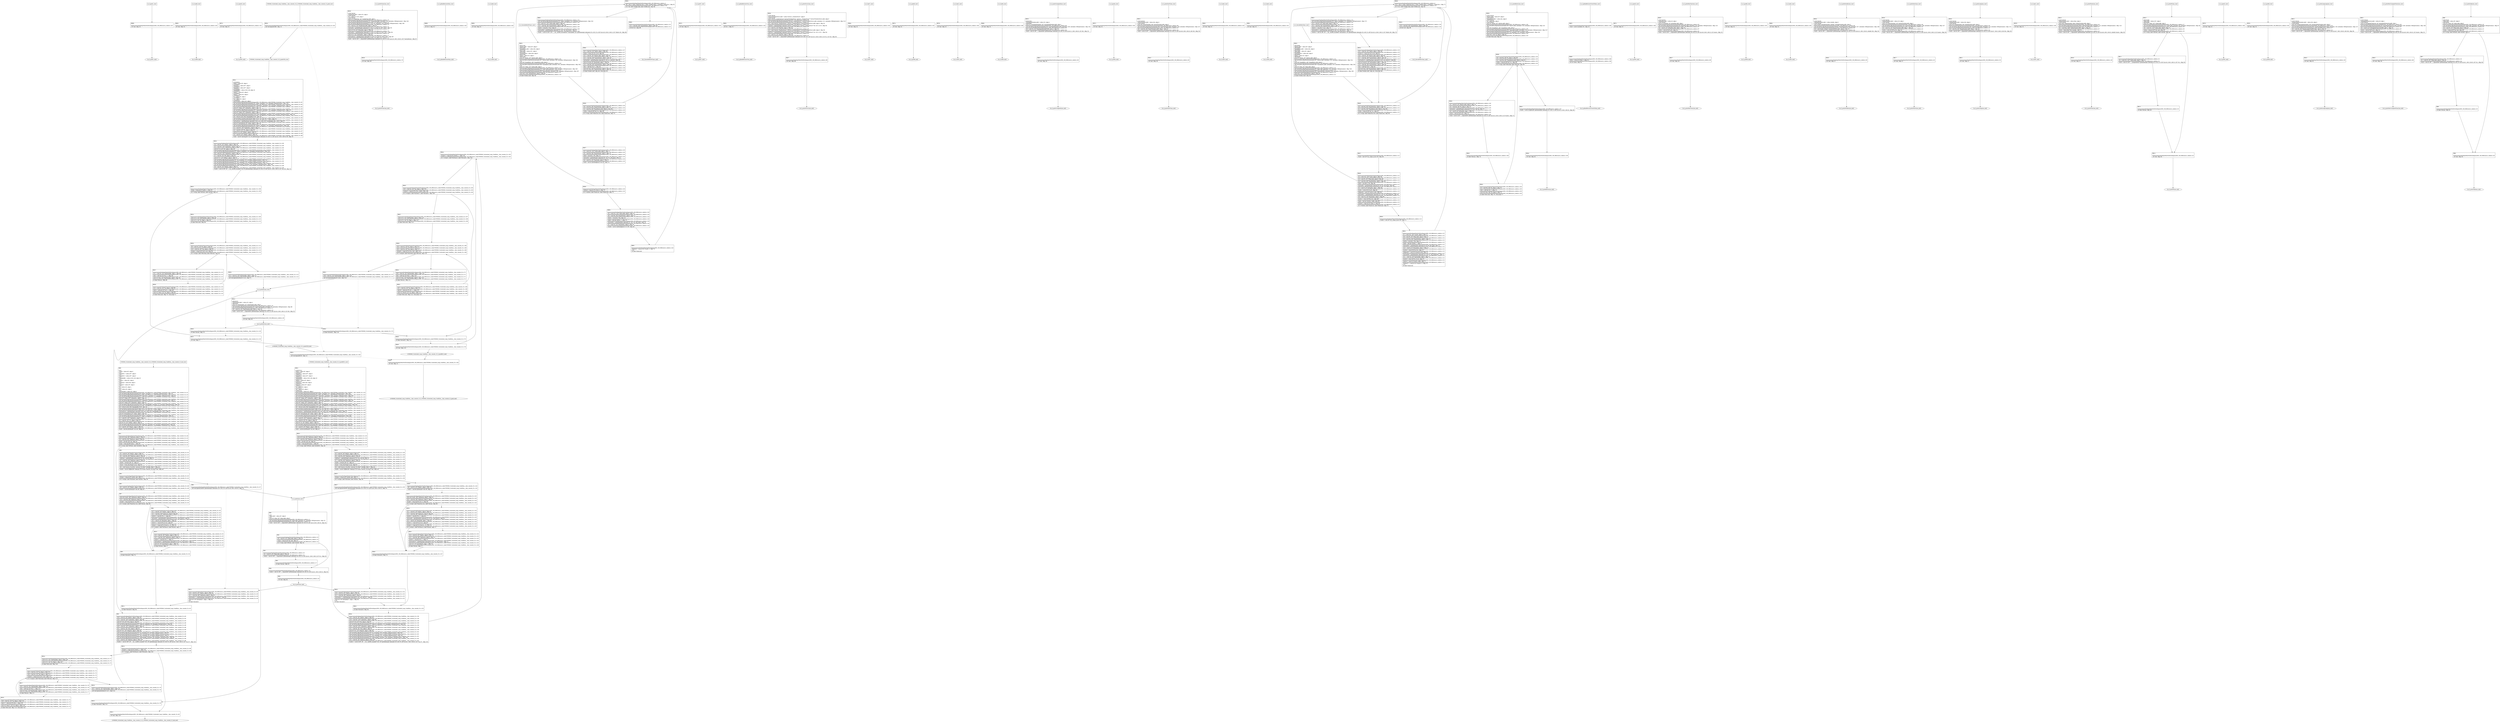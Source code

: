 digraph "icfg graph" {
BBio_ll_good1_end [label="{io_ll_good1_end}"];
BBio_ll_bad6_end [label="{io_ll_bad6_end}"];
BBio_ll_good5_end [label="{io_ll_good5_end}"];
BBCWE606_Unchecked_Loop_Condition__char_console_32_ll_CWE606_Unchecked_Loop_Condition__char_console_32_good_end [label="{CWE606_Unchecked_Loop_Condition__char_console_32_ll_CWE606_Unchecked_Loop_Condition__char_console_32_good_end}"];
BBio_ll_printWcharLine_end [label="{io_ll_printWcharLine_end}"];
BBio_ll_globalReturnsFalse_end [label="{io_ll_globalReturnsFalse_end}"];
BBio_ll_bad8_end [label="{io_ll_bad8_end}"];
BBio_ll_decodeHexWChars_end [label="{io_ll_decodeHexWChars_end}"];
BBio_ll_good7_end [label="{io_ll_good7_end}"];
BBio_ll_globalReturnsTrue_end [label="{io_ll_globalReturnsTrue_end}"];
BBio_ll_printStructLine_end [label="{io_ll_printStructLine_end}"];
BBio_ll_bad7_end [label="{io_ll_bad7_end}"];
BBio_ll_good6_end [label="{io_ll_good6_end}"];
BBio_ll_bad2_end [label="{io_ll_bad2_end}"];
BBio_ll_bad9_end [label="{io_ll_bad9_end}"];
BBio_ll_printUnsignedLine_end [label="{io_ll_printUnsignedLine_end}"];
BBio_ll_good4_end [label="{io_ll_good4_end}"];
BBio_ll_printSizeTLine_end [label="{io_ll_printSizeTLine_end}"];
BBio_ll_bad5_end [label="{io_ll_bad5_end}"];
BBio_ll_printLine_end [label="{io_ll_printLine_end}"];
BBio_ll_bad4_end [label="{io_ll_bad4_end}"];
BBio_ll_decodeHexChars_end [label="{io_ll_decodeHexChars_end}"];
BBio_ll_printBytesLine_end [label="{io_ll_printBytesLine_end}"];
BBCWE606_Unchecked_Loop_Condition__char_console_32_ll_CWE606_Unchecked_Loop_Condition__char_console_32_bad_end [label="{CWE606_Unchecked_Loop_Condition__char_console_32_ll_CWE606_Unchecked_Loop_Condition__char_console_32_bad_end}"];
BBio_ll_globalReturnsTrueOrFalse_end [label="{io_ll_globalReturnsTrueOrFalse_end}"];
BBio_ll_good3_end [label="{io_ll_good3_end}"];
BBio_ll_printHexCharLine_end [label="{io_ll_printHexCharLine_end}"];
BBio_ll_good9_end [label="{io_ll_good9_end}"];
BBio_ll_bad3_end [label="{io_ll_bad3_end}"];
BBio_ll_printDoubleLine_end [label="{io_ll_printDoubleLine_end}"];
BBio_ll_printShortLine_end [label="{io_ll_printShortLine_end}"];
BBio_ll_printLongLine_end [label="{io_ll_printLongLine_end}"];
BBio_ll_bad1_end [label="{io_ll_bad1_end}"];
BBio_ll_printFloatLine_end [label="{io_ll_printFloatLine_end}"];
BBio_ll_printWLine_end [label="{io_ll_printWLine_end}"];
BBio_ll_good2_end [label="{io_ll_good2_end}"];
BBio_ll_printIntLine_end [label="{io_ll_printIntLine_end}"];
BBCWE606_Unchecked_Loop_Condition__char_console_32_ll_goodG2B_end [label="{CWE606_Unchecked_Loop_Condition__char_console_32_ll_goodG2B_end}"];
BBio_ll_good8_end [label="{io_ll_good8_end}"];
BBio_ll_printLongLongLine_end [label="{io_ll_printLongLongLine_end}"];
BBio_ll_printHexUnsignedCharLine_end [label="{io_ll_printHexUnsignedCharLine_end}"];
BBCWE606_Unchecked_Loop_Condition__char_console_32_ll_goodB2G_end [label="{CWE606_Unchecked_Loop_Condition__char_console_32_ll_goodB2G_end}"];
BBio_ll_printSinkLine_end [label="{io_ll_printSinkLine_end}"];
BBio_ll_good1_start [label="{io_ll_good1_start}", shape=record];
io_ll_good1BB69 [label="{BB69:\l\l/home/raoxue/Desktop/MemVerif/workspace/000_108_999/source_code/io.c:187\l
  ret void, !dbg !52\l
}", shape=record];
BBio_ll_bad6_start [label="{io_ll_bad6_start}", shape=record];
io_ll_bad6BB83 [label="{BB83:\l\l/home/raoxue/Desktop/MemVerif/workspace/000_108_999/source_code/io.c:203\l
  ret void, !dbg !52\l
}", shape=record];
BBio_ll_good5_start [label="{io_ll_good5_start}", shape=record];
io_ll_good5BB73 [label="{BB73:\l\l/home/raoxue/Desktop/MemVerif/workspace/000_108_999/source_code/io.c:191\l
  ret void, !dbg !52\l
}", shape=record];
BBCWE606_Unchecked_Loop_Condition__char_console_32_ll_CWE606_Unchecked_Loop_Condition__char_console_32_good_start [label="{CWE606_Unchecked_Loop_Condition__char_console_32_ll_CWE606_Unchecked_Loop_Condition__char_console_32_good_start}", shape=record];
CWE606_Unchecked_Loop_Condition__char_console_32_ll_CWE606_Unchecked_Loop_Condition__char_console_32_goodBB54 [label="{BB54:\l\l/home/raoxue/Desktop/MemVerif/workspace/000_108_999/source_code/CWE606_Unchecked_Loop_Condition__char_console_32.c:182\l
  call void @goodG2B(), !dbg !13\l
}", shape=record];
CWE606_Unchecked_Loop_Condition__char_console_32_ll_CWE606_Unchecked_Loop_Condition__char_console_32_goodBB54 [label="{BB54:\l\l/home/raoxue/Desktop/MemVerif/workspace/000_108_999/source_code/CWE606_Unchecked_Loop_Condition__char_console_32.c:182\l
  call void @goodG2B(), !dbg !13\l
}", shape=record];
CWE606_Unchecked_Loop_Condition__char_console_32_ll_CWE606_Unchecked_Loop_Condition__char_console_32_goodBB55 [label="{BB55:\l\l/home/raoxue/Desktop/MemVerif/workspace/000_108_999/source_code/CWE606_Unchecked_Loop_Condition__char_console_32.c:183\l
  call void @goodB2G(), !dbg !14\l
}", shape=record];
CWE606_Unchecked_Loop_Condition__char_console_32_ll_CWE606_Unchecked_Loop_Condition__char_console_32_goodBB55 [label="{BB55:\l\l/home/raoxue/Desktop/MemVerif/workspace/000_108_999/source_code/CWE606_Unchecked_Loop_Condition__char_console_32.c:183\l
  call void @goodB2G(), !dbg !14\l
}", shape=record];
CWE606_Unchecked_Loop_Condition__char_console_32_ll_CWE606_Unchecked_Loop_Condition__char_console_32_goodBB56 [label="{BB56:\l\l/home/raoxue/Desktop/MemVerif/workspace/000_108_999/source_code/CWE606_Unchecked_Loop_Condition__char_console_32.c:184\l
  ret void, !dbg !15\l
}", shape=record];
BBio_ll_printWcharLine_start [label="{io_ll_printWcharLine_start}", shape=record];
io_ll_printWcharLineBB28 [label="{BB28:\l\l/:3293749248\l
  %wideChar.addr = alloca i32, align 4\l
/:3293749248\l
  %s = alloca [2 x i32], align 4\l
/:3293749248\l
  store i32 %wideChar, i32* %wideChar.addr, align 4\l
/home/raoxue/Desktop/MemVerif/workspace/000_108_999/source_code/io.c:70\l
  call void @llvm.dbg.declare(metadata i32* %wideChar.addr, metadata !162, metadata !DIExpression()), !dbg !163\l
/home/raoxue/Desktop/MemVerif/workspace/000_108_999/source_code/io.c:74\l
  call void @llvm.dbg.declare(metadata [2 x i32]* %s, metadata !164, metadata !DIExpression()), !dbg !168\l
/home/raoxue/Desktop/MemVerif/workspace/000_108_999/source_code/io.c:75\l
  %0 = load i32, i32* %wideChar.addr, align 4, !dbg !61\l
/home/raoxue/Desktop/MemVerif/workspace/000_108_999/source_code/io.c:75\l
  %arrayidx = getelementptr inbounds [2 x i32], [2 x i32]* %s, i64 0, i64 0, !dbg !62\l
/home/raoxue/Desktop/MemVerif/workspace/000_108_999/source_code/io.c:75\l
  store i32 %0, i32* %arrayidx, align 4, !dbg !63\l
/home/raoxue/Desktop/MemVerif/workspace/000_108_999/source_code/io.c:76\l
  %arrayidx1 = getelementptr inbounds [2 x i32], [2 x i32]* %s, i64 0, i64 1, !dbg !64\l
/home/raoxue/Desktop/MemVerif/workspace/000_108_999/source_code/io.c:76\l
  store i32 0, i32* %arrayidx1, align 4, !dbg !65\l
/home/raoxue/Desktop/MemVerif/workspace/000_108_999/source_code/io.c:77\l
  %arraydecay = getelementptr inbounds [2 x i32], [2 x i32]* %s, i64 0, i64 0, !dbg !66\l
/home/raoxue/Desktop/MemVerif/workspace/000_108_999/source_code/io.c:77\l
  %call = call i32 (i8*, ...) @printf(i8* getelementptr inbounds ([5 x i8], [5 x i8]* @.str.10, i64 0, i64 0), i32* %arraydecay), !dbg !67\l
}", shape=record];
io_ll_printWcharLineBB28 [label="{BB28:\l\l/:3293749248\l
  %wideChar.addr = alloca i32, align 4\l
/:3293749248\l
  %s = alloca [2 x i32], align 4\l
/:3293749248\l
  store i32 %wideChar, i32* %wideChar.addr, align 4\l
/home/raoxue/Desktop/MemVerif/workspace/000_108_999/source_code/io.c:70\l
  call void @llvm.dbg.declare(metadata i32* %wideChar.addr, metadata !162, metadata !DIExpression()), !dbg !163\l
/home/raoxue/Desktop/MemVerif/workspace/000_108_999/source_code/io.c:74\l
  call void @llvm.dbg.declare(metadata [2 x i32]* %s, metadata !164, metadata !DIExpression()), !dbg !168\l
/home/raoxue/Desktop/MemVerif/workspace/000_108_999/source_code/io.c:75\l
  %0 = load i32, i32* %wideChar.addr, align 4, !dbg !61\l
/home/raoxue/Desktop/MemVerif/workspace/000_108_999/source_code/io.c:75\l
  %arrayidx = getelementptr inbounds [2 x i32], [2 x i32]* %s, i64 0, i64 0, !dbg !62\l
/home/raoxue/Desktop/MemVerif/workspace/000_108_999/source_code/io.c:75\l
  store i32 %0, i32* %arrayidx, align 4, !dbg !63\l
/home/raoxue/Desktop/MemVerif/workspace/000_108_999/source_code/io.c:76\l
  %arrayidx1 = getelementptr inbounds [2 x i32], [2 x i32]* %s, i64 0, i64 1, !dbg !64\l
/home/raoxue/Desktop/MemVerif/workspace/000_108_999/source_code/io.c:76\l
  store i32 0, i32* %arrayidx1, align 4, !dbg !65\l
/home/raoxue/Desktop/MemVerif/workspace/000_108_999/source_code/io.c:77\l
  %arraydecay = getelementptr inbounds [2 x i32], [2 x i32]* %s, i64 0, i64 0, !dbg !66\l
/home/raoxue/Desktop/MemVerif/workspace/000_108_999/source_code/io.c:77\l
  %call = call i32 (i8*, ...) @printf(i8* getelementptr inbounds ([5 x i8], [5 x i8]* @.str.10, i64 0, i64 0), i32* %arraydecay), !dbg !67\l
}", shape=record];
io_ll_printWcharLineBB29 [label="{BB29:\l\l/home/raoxue/Desktop/MemVerif/workspace/000_108_999/source_code/io.c:78\l
  ret void, !dbg !68\l
}", shape=record];
BBio_ll_globalReturnsFalse_start [label="{io_ll_globalReturnsFalse_start}", shape=record];
io_ll_globalReturnsFalseBB66 [label="{BB66:\l\l/home/raoxue/Desktop/MemVerif/workspace/000_108_999/source_code/io.c:163\l
  ret i32 0, !dbg !52\l
}", shape=record];
BBio_ll_bad8_start [label="{io_ll_bad8_start}", shape=record];
io_ll_bad8BB85 [label="{BB85:\l\l/home/raoxue/Desktop/MemVerif/workspace/000_108_999/source_code/io.c:205\l
  ret void, !dbg !52\l
}", shape=record];
BBio_ll_decodeHexWChars_start [label="{io_ll_decodeHexWChars_start}", shape=record];
io_ll_decodeHexWCharsBB55 [label="{BB55:\l\l/:96332360\l
  %bytes.addr = alloca i8*, align 8\l
/:96332360\l
  %numBytes.addr = alloca i64, align 8\l
/:96332360\l
  %hex.addr = alloca i32*, align 8\l
/:96332360\l
  %numWritten = alloca i64, align 8\l
/:96332360\l
  %byte = alloca i32, align 4\l
/:96332360\l
  store i8* %bytes, i8** %bytes.addr, align 8\l
/home/raoxue/Desktop/MemVerif/workspace/000_108_999/source_code/io.c:135\l
  call void @llvm.dbg.declare(metadata i8** %bytes.addr, metadata !290, metadata !DIExpression()), !dbg !291\l
/:135\l
  store i64 %numBytes, i64* %numBytes.addr, align 8\l
/home/raoxue/Desktop/MemVerif/workspace/000_108_999/source_code/io.c:135\l
  call void @llvm.dbg.declare(metadata i64* %numBytes.addr, metadata !292, metadata !DIExpression()), !dbg !293\l
/:135\l
  store i32* %hex, i32** %hex.addr, align 8\l
/home/raoxue/Desktop/MemVerif/workspace/000_108_999/source_code/io.c:135\l
  call void @llvm.dbg.declare(metadata i32** %hex.addr, metadata !294, metadata !DIExpression()), !dbg !295\l
/home/raoxue/Desktop/MemVerif/workspace/000_108_999/source_code/io.c:137\l
  call void @llvm.dbg.declare(metadata i64* %numWritten, metadata !296, metadata !DIExpression()), !dbg !297\l
/home/raoxue/Desktop/MemVerif/workspace/000_108_999/source_code/io.c:137\l
  store i64 0, i64* %numWritten, align 8, !dbg !65\l
/home/raoxue/Desktop/MemVerif/workspace/000_108_999/source_code/io.c:143\l
  br label %while.cond, !dbg !66\l
}", shape=record];
io_ll_decodeHexWCharsBB56 [label="{BB56:\l\l/home/raoxue/Desktop/MemVerif/workspace/000_108_999/source_code/io.c:143\l
  %0 = load i64, i64* %numWritten, align 8, !dbg !67\l
/home/raoxue/Desktop/MemVerif/workspace/000_108_999/source_code/io.c:143\l
  %1 = load i64, i64* %numBytes.addr, align 8, !dbg !68\l
/home/raoxue/Desktop/MemVerif/workspace/000_108_999/source_code/io.c:143\l
  %cmp = icmp ult i64 %0, %1, !dbg !69\l
/home/raoxue/Desktop/MemVerif/workspace/000_108_999/source_code/io.c:143\l
  br i1 %cmp, label %land.lhs.true, label %land.end, !dbg !70\l
}", shape=record];
io_ll_decodeHexWCharsBB57 [label="{BB57:\l\l/home/raoxue/Desktop/MemVerif/workspace/000_108_999/source_code/io.c:143\l
  %2 = load i32*, i32** %hex.addr, align 8, !dbg !71\l
/home/raoxue/Desktop/MemVerif/workspace/000_108_999/source_code/io.c:143\l
  %3 = load i64, i64* %numWritten, align 8, !dbg !72\l
/home/raoxue/Desktop/MemVerif/workspace/000_108_999/source_code/io.c:143\l
  %mul = mul i64 2, %3, !dbg !73\l
/home/raoxue/Desktop/MemVerif/workspace/000_108_999/source_code/io.c:143\l
  %arrayidx = getelementptr inbounds i32, i32* %2, i64 %mul, !dbg !71\l
/home/raoxue/Desktop/MemVerif/workspace/000_108_999/source_code/io.c:143\l
  %4 = load i32, i32* %arrayidx, align 4, !dbg !71\l
/home/raoxue/Desktop/MemVerif/workspace/000_108_999/source_code/io.c:143\l
  %call = call i32 @iswxdigit(i32 %4) #5, !dbg !74\l
}", shape=record];
io_ll_decodeHexWCharsBB57 [label="{BB57:\l\l/home/raoxue/Desktop/MemVerif/workspace/000_108_999/source_code/io.c:143\l
  %2 = load i32*, i32** %hex.addr, align 8, !dbg !71\l
/home/raoxue/Desktop/MemVerif/workspace/000_108_999/source_code/io.c:143\l
  %3 = load i64, i64* %numWritten, align 8, !dbg !72\l
/home/raoxue/Desktop/MemVerif/workspace/000_108_999/source_code/io.c:143\l
  %mul = mul i64 2, %3, !dbg !73\l
/home/raoxue/Desktop/MemVerif/workspace/000_108_999/source_code/io.c:143\l
  %arrayidx = getelementptr inbounds i32, i32* %2, i64 %mul, !dbg !71\l
/home/raoxue/Desktop/MemVerif/workspace/000_108_999/source_code/io.c:143\l
  %4 = load i32, i32* %arrayidx, align 4, !dbg !71\l
/home/raoxue/Desktop/MemVerif/workspace/000_108_999/source_code/io.c:143\l
  %call = call i32 @iswxdigit(i32 %4) #5, !dbg !74\l
}", shape=record];
io_ll_decodeHexWCharsBB59 [label="{BB59:\l\l/home/raoxue/Desktop/MemVerif/workspace/000_108_999/source_code/io.c:143\l
  %tobool = icmp ne i32 %call, 0, !dbg !74\l
/home/raoxue/Desktop/MemVerif/workspace/000_108_999/source_code/io.c:143\l
  br i1 %tobool, label %land.rhs, label %land.end, !dbg !75\l
}", shape=record];
io_ll_decodeHexWCharsBB60 [label="{BB60:\l\l/home/raoxue/Desktop/MemVerif/workspace/000_108_999/source_code/io.c:143\l
  %5 = load i32*, i32** %hex.addr, align 8, !dbg !76\l
/home/raoxue/Desktop/MemVerif/workspace/000_108_999/source_code/io.c:143\l
  %6 = load i64, i64* %numWritten, align 8, !dbg !77\l
/home/raoxue/Desktop/MemVerif/workspace/000_108_999/source_code/io.c:143\l
  %mul1 = mul i64 2, %6, !dbg !78\l
/home/raoxue/Desktop/MemVerif/workspace/000_108_999/source_code/io.c:143\l
  %add = add i64 %mul1, 1, !dbg !79\l
/home/raoxue/Desktop/MemVerif/workspace/000_108_999/source_code/io.c:143\l
  %arrayidx2 = getelementptr inbounds i32, i32* %5, i64 %add, !dbg !76\l
/home/raoxue/Desktop/MemVerif/workspace/000_108_999/source_code/io.c:143\l
  %7 = load i32, i32* %arrayidx2, align 4, !dbg !76\l
/home/raoxue/Desktop/MemVerif/workspace/000_108_999/source_code/io.c:143\l
  %call3 = call i32 @iswxdigit(i32 %7) #5, !dbg !80\l
}", shape=record];
io_ll_decodeHexWCharsBB60 [label="{BB60:\l\l/home/raoxue/Desktop/MemVerif/workspace/000_108_999/source_code/io.c:143\l
  %5 = load i32*, i32** %hex.addr, align 8, !dbg !76\l
/home/raoxue/Desktop/MemVerif/workspace/000_108_999/source_code/io.c:143\l
  %6 = load i64, i64* %numWritten, align 8, !dbg !77\l
/home/raoxue/Desktop/MemVerif/workspace/000_108_999/source_code/io.c:143\l
  %mul1 = mul i64 2, %6, !dbg !78\l
/home/raoxue/Desktop/MemVerif/workspace/000_108_999/source_code/io.c:143\l
  %add = add i64 %mul1, 1, !dbg !79\l
/home/raoxue/Desktop/MemVerif/workspace/000_108_999/source_code/io.c:143\l
  %arrayidx2 = getelementptr inbounds i32, i32* %5, i64 %add, !dbg !76\l
/home/raoxue/Desktop/MemVerif/workspace/000_108_999/source_code/io.c:143\l
  %7 = load i32, i32* %arrayidx2, align 4, !dbg !76\l
/home/raoxue/Desktop/MemVerif/workspace/000_108_999/source_code/io.c:143\l
  %call3 = call i32 @iswxdigit(i32 %7) #5, !dbg !80\l
}", shape=record];
io_ll_decodeHexWCharsBB61 [label="{BB61:\l\l/home/raoxue/Desktop/MemVerif/workspace/000_108_999/source_code/io.c:143\l
  %tobool4 = icmp ne i32 %call3, 0, !dbg !75\l
/:143\l
  br label %land.end\l
}", shape=record];
io_ll_decodeHexWCharsBB58 [label="{BB58:\l\l/home/raoxue/Desktop/MemVerif/workspace/000_108_999/source_code/io.c:0\l
  %8 = phi i1 [ false, %land.lhs.true ], [ false, %while.cond ], [ %tobool4, %land.rhs ], !dbg !81\l
/home/raoxue/Desktop/MemVerif/workspace/000_108_999/source_code/io.c:143\l
  br i1 %8, label %while.body, label %while.end, !dbg !66\l
}", shape=record];
io_ll_decodeHexWCharsBB62 [label="{BB62:\l\l/home/raoxue/Desktop/MemVerif/workspace/000_108_999/source_code/io.c:145\l
  call void @llvm.dbg.declare(metadata i32* %byte, metadata !314, metadata !DIExpression()), !dbg !316\l
/home/raoxue/Desktop/MemVerif/workspace/000_108_999/source_code/io.c:146\l
  %9 = load i32*, i32** %hex.addr, align 8, !dbg !85\l
/home/raoxue/Desktop/MemVerif/workspace/000_108_999/source_code/io.c:146\l
  %10 = load i64, i64* %numWritten, align 8, !dbg !86\l
/home/raoxue/Desktop/MemVerif/workspace/000_108_999/source_code/io.c:146\l
  %mul5 = mul i64 2, %10, !dbg !87\l
/home/raoxue/Desktop/MemVerif/workspace/000_108_999/source_code/io.c:146\l
  %arrayidx6 = getelementptr inbounds i32, i32* %9, i64 %mul5, !dbg !85\l
/home/raoxue/Desktop/MemVerif/workspace/000_108_999/source_code/io.c:146\l
  %call7 = call i32 (i32*, i32*, ...) @__isoc99_swscanf(i32* %arrayidx6, i32* getelementptr inbounds ([5 x i32], [5 x i32]* @.str.16, i64 0, i64 0), i32* %byte) #5, !dbg !88\l
}", shape=record];
io_ll_decodeHexWCharsBB62 [label="{BB62:\l\l/home/raoxue/Desktop/MemVerif/workspace/000_108_999/source_code/io.c:145\l
  call void @llvm.dbg.declare(metadata i32* %byte, metadata !314, metadata !DIExpression()), !dbg !316\l
/home/raoxue/Desktop/MemVerif/workspace/000_108_999/source_code/io.c:146\l
  %9 = load i32*, i32** %hex.addr, align 8, !dbg !85\l
/home/raoxue/Desktop/MemVerif/workspace/000_108_999/source_code/io.c:146\l
  %10 = load i64, i64* %numWritten, align 8, !dbg !86\l
/home/raoxue/Desktop/MemVerif/workspace/000_108_999/source_code/io.c:146\l
  %mul5 = mul i64 2, %10, !dbg !87\l
/home/raoxue/Desktop/MemVerif/workspace/000_108_999/source_code/io.c:146\l
  %arrayidx6 = getelementptr inbounds i32, i32* %9, i64 %mul5, !dbg !85\l
/home/raoxue/Desktop/MemVerif/workspace/000_108_999/source_code/io.c:146\l
  %call7 = call i32 (i32*, i32*, ...) @__isoc99_swscanf(i32* %arrayidx6, i32* getelementptr inbounds ([5 x i32], [5 x i32]* @.str.16, i64 0, i64 0), i32* %byte) #5, !dbg !88\l
}", shape=record];
io_ll_decodeHexWCharsBB64 [label="{BB64:\l\l/home/raoxue/Desktop/MemVerif/workspace/000_108_999/source_code/io.c:147\l
  %11 = load i32, i32* %byte, align 4, !dbg !89\l
/home/raoxue/Desktop/MemVerif/workspace/000_108_999/source_code/io.c:147\l
  %conv = trunc i32 %11 to i8, !dbg !90\l
/home/raoxue/Desktop/MemVerif/workspace/000_108_999/source_code/io.c:147\l
  %12 = load i8*, i8** %bytes.addr, align 8, !dbg !91\l
/home/raoxue/Desktop/MemVerif/workspace/000_108_999/source_code/io.c:147\l
  %13 = load i64, i64* %numWritten, align 8, !dbg !92\l
/home/raoxue/Desktop/MemVerif/workspace/000_108_999/source_code/io.c:147\l
  %arrayidx8 = getelementptr inbounds i8, i8* %12, i64 %13, !dbg !91\l
/home/raoxue/Desktop/MemVerif/workspace/000_108_999/source_code/io.c:147\l
  store i8 %conv, i8* %arrayidx8, align 1, !dbg !93\l
/home/raoxue/Desktop/MemVerif/workspace/000_108_999/source_code/io.c:148\l
  %14 = load i64, i64* %numWritten, align 8, !dbg !94\l
/home/raoxue/Desktop/MemVerif/workspace/000_108_999/source_code/io.c:148\l
  %inc = add i64 %14, 1, !dbg !94\l
/home/raoxue/Desktop/MemVerif/workspace/000_108_999/source_code/io.c:148\l
  store i64 %inc, i64* %numWritten, align 8, !dbg !94\l
/home/raoxue/Desktop/MemVerif/workspace/000_108_999/source_code/io.c:143\l
  br label %while.cond, !dbg !66, !llvm.loop !95\l
}", shape=record];
io_ll_decodeHexWCharsBB63 [label="{BB63:\l\l/home/raoxue/Desktop/MemVerif/workspace/000_108_999/source_code/io.c:151\l
  %15 = load i64, i64* %numWritten, align 8, !dbg !98\l
/home/raoxue/Desktop/MemVerif/workspace/000_108_999/source_code/io.c:151\l
  ret i64 %15, !dbg !99\l
}", shape=record];
BBio_ll_good7_start [label="{io_ll_good7_start}", shape=record];
io_ll_good7BB75 [label="{BB75:\l\l/home/raoxue/Desktop/MemVerif/workspace/000_108_999/source_code/io.c:193\l
  ret void, !dbg !52\l
}", shape=record];
BBio_ll_globalReturnsTrue_start [label="{io_ll_globalReturnsTrue_start}", shape=record];
io_ll_globalReturnsTrueBB65 [label="{BB65:\l\l/home/raoxue/Desktop/MemVerif/workspace/000_108_999/source_code/io.c:158\l
  ret i32 1, !dbg !52\l
}", shape=record];
BBio_ll_printStructLine_start [label="{io_ll_printStructLine_start}", shape=record];
io_ll_printStructLineBB36 [label="{BB36:\l\l/:3293749248\l
  %structTwoIntsStruct.addr = alloca %struct._twoIntsStruct*, align 8\l
/:3293749248\l
  store %struct._twoIntsStruct* %structTwoIntsStruct, %struct._twoIntsStruct** %structTwoIntsStruct.addr, align 8\l
/home/raoxue/Desktop/MemVerif/workspace/000_108_999/source_code/io.c:95\l
  call void @llvm.dbg.declare(metadata %struct._twoIntsStruct** %structTwoIntsStruct.addr, metadata !212, metadata !DIExpression()), !dbg !213\l
/home/raoxue/Desktop/MemVerif/workspace/000_108_999/source_code/io.c:97\l
  %0 = load %struct._twoIntsStruct*, %struct._twoIntsStruct** %structTwoIntsStruct.addr, align 8, !dbg !61\l
/home/raoxue/Desktop/MemVerif/workspace/000_108_999/source_code/io.c:97\l
  %intOne = getelementptr inbounds %struct._twoIntsStruct, %struct._twoIntsStruct* %0, i32 0, i32 0, !dbg !62\l
/home/raoxue/Desktop/MemVerif/workspace/000_108_999/source_code/io.c:97\l
  %1 = load i32, i32* %intOne, align 4, !dbg !62\l
/home/raoxue/Desktop/MemVerif/workspace/000_108_999/source_code/io.c:97\l
  %2 = load %struct._twoIntsStruct*, %struct._twoIntsStruct** %structTwoIntsStruct.addr, align 8, !dbg !63\l
/home/raoxue/Desktop/MemVerif/workspace/000_108_999/source_code/io.c:97\l
  %intTwo = getelementptr inbounds %struct._twoIntsStruct, %struct._twoIntsStruct* %2, i32 0, i32 1, !dbg !64\l
/home/raoxue/Desktop/MemVerif/workspace/000_108_999/source_code/io.c:97\l
  %3 = load i32, i32* %intTwo, align 4, !dbg !64\l
/home/raoxue/Desktop/MemVerif/workspace/000_108_999/source_code/io.c:97\l
  %call = call i32 (i8*, ...) @printf(i8* getelementptr inbounds ([10 x i8], [10 x i8]* @.str.13, i64 0, i64 0), i32 %1, i32 %3), !dbg !65\l
}", shape=record];
io_ll_printStructLineBB36 [label="{BB36:\l\l/:3293749248\l
  %structTwoIntsStruct.addr = alloca %struct._twoIntsStruct*, align 8\l
/:3293749248\l
  store %struct._twoIntsStruct* %structTwoIntsStruct, %struct._twoIntsStruct** %structTwoIntsStruct.addr, align 8\l
/home/raoxue/Desktop/MemVerif/workspace/000_108_999/source_code/io.c:95\l
  call void @llvm.dbg.declare(metadata %struct._twoIntsStruct** %structTwoIntsStruct.addr, metadata !212, metadata !DIExpression()), !dbg !213\l
/home/raoxue/Desktop/MemVerif/workspace/000_108_999/source_code/io.c:97\l
  %0 = load %struct._twoIntsStruct*, %struct._twoIntsStruct** %structTwoIntsStruct.addr, align 8, !dbg !61\l
/home/raoxue/Desktop/MemVerif/workspace/000_108_999/source_code/io.c:97\l
  %intOne = getelementptr inbounds %struct._twoIntsStruct, %struct._twoIntsStruct* %0, i32 0, i32 0, !dbg !62\l
/home/raoxue/Desktop/MemVerif/workspace/000_108_999/source_code/io.c:97\l
  %1 = load i32, i32* %intOne, align 4, !dbg !62\l
/home/raoxue/Desktop/MemVerif/workspace/000_108_999/source_code/io.c:97\l
  %2 = load %struct._twoIntsStruct*, %struct._twoIntsStruct** %structTwoIntsStruct.addr, align 8, !dbg !63\l
/home/raoxue/Desktop/MemVerif/workspace/000_108_999/source_code/io.c:97\l
  %intTwo = getelementptr inbounds %struct._twoIntsStruct, %struct._twoIntsStruct* %2, i32 0, i32 1, !dbg !64\l
/home/raoxue/Desktop/MemVerif/workspace/000_108_999/source_code/io.c:97\l
  %3 = load i32, i32* %intTwo, align 4, !dbg !64\l
/home/raoxue/Desktop/MemVerif/workspace/000_108_999/source_code/io.c:97\l
  %call = call i32 (i8*, ...) @printf(i8* getelementptr inbounds ([10 x i8], [10 x i8]* @.str.13, i64 0, i64 0), i32 %1, i32 %3), !dbg !65\l
}", shape=record];
io_ll_printStructLineBB37 [label="{BB37:\l\l/home/raoxue/Desktop/MemVerif/workspace/000_108_999/source_code/io.c:98\l
  ret void, !dbg !66\l
}", shape=record];
BBio_ll_bad7_start [label="{io_ll_bad7_start}", shape=record];
io_ll_bad7BB84 [label="{BB84:\l\l/home/raoxue/Desktop/MemVerif/workspace/000_108_999/source_code/io.c:204\l
  ret void, !dbg !52\l
}", shape=record];
BBio_ll_good6_start [label="{io_ll_good6_start}", shape=record];
io_ll_good6BB74 [label="{BB74:\l\l/home/raoxue/Desktop/MemVerif/workspace/000_108_999/source_code/io.c:192\l
  ret void, !dbg !52\l
}", shape=record];
BBio_ll_bad2_start [label="{io_ll_bad2_start}", shape=record];
io_ll_bad2BB79 [label="{BB79:\l\l/home/raoxue/Desktop/MemVerif/workspace/000_108_999/source_code/io.c:199\l
  ret void, !dbg !52\l
}", shape=record];
BBio_ll_bad9_start [label="{io_ll_bad9_start}", shape=record];
io_ll_bad9BB86 [label="{BB86:\l\l/home/raoxue/Desktop/MemVerif/workspace/000_108_999/source_code/io.c:206\l
  ret void, !dbg !52\l
}", shape=record];
BBio_ll_printUnsignedLine_start [label="{io_ll_printUnsignedLine_start}", shape=record];
io_ll_printUnsignedLineBB30 [label="{BB30:\l\l/:96493400\l
  %unsignedNumber.addr = alloca i32, align 4\l
/:96493400\l
  store i32 %unsignedNumber, i32* %unsignedNumber.addr, align 4\l
/home/raoxue/Desktop/MemVerif/workspace/000_108_999/source_code/io.c:80\l
  call void @llvm.dbg.declare(metadata i32* %unsignedNumber.addr, metadata !180, metadata !DIExpression()), !dbg !181\l
/home/raoxue/Desktop/MemVerif/workspace/000_108_999/source_code/io.c:82\l
  %0 = load i32, i32* %unsignedNumber.addr, align 4, !dbg !54\l
/home/raoxue/Desktop/MemVerif/workspace/000_108_999/source_code/io.c:82\l
  %call = call i32 (i8*, ...) @printf(i8* getelementptr inbounds ([4 x i8], [4 x i8]* @.str.11, i64 0, i64 0), i32 %0), !dbg !55\l
}", shape=record];
io_ll_printUnsignedLineBB30 [label="{BB30:\l\l/:96493400\l
  %unsignedNumber.addr = alloca i32, align 4\l
/:96493400\l
  store i32 %unsignedNumber, i32* %unsignedNumber.addr, align 4\l
/home/raoxue/Desktop/MemVerif/workspace/000_108_999/source_code/io.c:80\l
  call void @llvm.dbg.declare(metadata i32* %unsignedNumber.addr, metadata !180, metadata !DIExpression()), !dbg !181\l
/home/raoxue/Desktop/MemVerif/workspace/000_108_999/source_code/io.c:82\l
  %0 = load i32, i32* %unsignedNumber.addr, align 4, !dbg !54\l
/home/raoxue/Desktop/MemVerif/workspace/000_108_999/source_code/io.c:82\l
  %call = call i32 (i8*, ...) @printf(i8* getelementptr inbounds ([4 x i8], [4 x i8]* @.str.11, i64 0, i64 0), i32 %0), !dbg !55\l
}", shape=record];
io_ll_printUnsignedLineBB31 [label="{BB31:\l\l/home/raoxue/Desktop/MemVerif/workspace/000_108_999/source_code/io.c:83\l
  ret void, !dbg !56\l
}", shape=record];
BBio_ll_good4_start [label="{io_ll_good4_start}", shape=record];
io_ll_good4BB72 [label="{BB72:\l\l/home/raoxue/Desktop/MemVerif/workspace/000_108_999/source_code/io.c:190\l
  ret void, !dbg !52\l
}", shape=record];
BBio_ll_printSizeTLine_start [label="{io_ll_printSizeTLine_start}", shape=record];
io_ll_printSizeTLineBB24 [label="{BB24:\l\l/:3293749248\l
  %sizeTNumber.addr = alloca i64, align 8\l
/:3293749248\l
  store i64 %sizeTNumber, i64* %sizeTNumber.addr, align 8\l
/home/raoxue/Desktop/MemVerif/workspace/000_108_999/source_code/io.c:60\l
  call void @llvm.dbg.declare(metadata i64* %sizeTNumber.addr, metadata !146, metadata !DIExpression()), !dbg !147\l
/home/raoxue/Desktop/MemVerif/workspace/000_108_999/source_code/io.c:62\l
  %0 = load i64, i64* %sizeTNumber.addr, align 8, !dbg !57\l
/home/raoxue/Desktop/MemVerif/workspace/000_108_999/source_code/io.c:62\l
  %call = call i32 (i8*, ...) @printf(i8* getelementptr inbounds ([5 x i8], [5 x i8]* @.str.8, i64 0, i64 0), i64 %0), !dbg !58\l
}", shape=record];
io_ll_printSizeTLineBB24 [label="{BB24:\l\l/:3293749248\l
  %sizeTNumber.addr = alloca i64, align 8\l
/:3293749248\l
  store i64 %sizeTNumber, i64* %sizeTNumber.addr, align 8\l
/home/raoxue/Desktop/MemVerif/workspace/000_108_999/source_code/io.c:60\l
  call void @llvm.dbg.declare(metadata i64* %sizeTNumber.addr, metadata !146, metadata !DIExpression()), !dbg !147\l
/home/raoxue/Desktop/MemVerif/workspace/000_108_999/source_code/io.c:62\l
  %0 = load i64, i64* %sizeTNumber.addr, align 8, !dbg !57\l
/home/raoxue/Desktop/MemVerif/workspace/000_108_999/source_code/io.c:62\l
  %call = call i32 (i8*, ...) @printf(i8* getelementptr inbounds ([5 x i8], [5 x i8]* @.str.8, i64 0, i64 0), i64 %0), !dbg !58\l
}", shape=record];
io_ll_printSizeTLineBB25 [label="{BB25:\l\l/home/raoxue/Desktop/MemVerif/workspace/000_108_999/source_code/io.c:63\l
  ret void, !dbg !59\l
}", shape=record];
BBio_ll_bad5_start [label="{io_ll_bad5_start}", shape=record];
io_ll_bad5BB82 [label="{BB82:\l\l/home/raoxue/Desktop/MemVerif/workspace/000_108_999/source_code/io.c:202\l
  ret void, !dbg !52\l
}", shape=record];
BBio_ll_printLine_start [label="{io_ll_printLine_start}", shape=record];
io_ll_printLineBB0 [label="{BB0:\l\l/:415\l
  %line.addr = alloca i8*, align 8\l
/:415\l
  store i8* %line, i8** %line.addr, align 8\l
/home/raoxue/Desktop/MemVerif/workspace/000_108_999/source_code/io.c:11\l
  call void @llvm.dbg.declare(metadata i8** %line.addr, metadata !52, metadata !DIExpression()), !dbg !53\l
/home/raoxue/Desktop/MemVerif/workspace/000_108_999/source_code/io.c:13\l
  %call = call i32 (i8*, ...) @printf(i8* getelementptr inbounds ([9 x i8], [9 x i8]* @.str, i64 0, i64 0)), !dbg !54\l
}", shape=record];
io_ll_printLineBB0 [label="{BB0:\l\l/:415\l
  %line.addr = alloca i8*, align 8\l
/:415\l
  store i8* %line, i8** %line.addr, align 8\l
/home/raoxue/Desktop/MemVerif/workspace/000_108_999/source_code/io.c:11\l
  call void @llvm.dbg.declare(metadata i8** %line.addr, metadata !52, metadata !DIExpression()), !dbg !53\l
/home/raoxue/Desktop/MemVerif/workspace/000_108_999/source_code/io.c:13\l
  %call = call i32 (i8*, ...) @printf(i8* getelementptr inbounds ([9 x i8], [9 x i8]* @.str, i64 0, i64 0)), !dbg !54\l
}", shape=record];
io_ll_printLineBB1 [label="{BB1:\l\l/home/raoxue/Desktop/MemVerif/workspace/000_108_999/source_code/io.c:14\l
  %0 = load i8*, i8** %line.addr, align 8, !dbg !55\l
/home/raoxue/Desktop/MemVerif/workspace/000_108_999/source_code/io.c:14\l
  %cmp = icmp ne i8* %0, null, !dbg !57\l
/home/raoxue/Desktop/MemVerif/workspace/000_108_999/source_code/io.c:14\l
  br i1 %cmp, label %if.then, label %if.end, !dbg !58\l
}", shape=record];
io_ll_printLineBB2 [label="{BB2:\l\l/home/raoxue/Desktop/MemVerif/workspace/000_108_999/source_code/io.c:16\l
  %1 = load i8*, i8** %line.addr, align 8, !dbg !59\l
/home/raoxue/Desktop/MemVerif/workspace/000_108_999/source_code/io.c:16\l
  %call1 = call i32 (i8*, ...) @printf(i8* getelementptr inbounds ([4 x i8], [4 x i8]* @.str.1, i64 0, i64 0), i8* %1), !dbg !61\l
}", shape=record];
io_ll_printLineBB2 [label="{BB2:\l\l/home/raoxue/Desktop/MemVerif/workspace/000_108_999/source_code/io.c:16\l
  %1 = load i8*, i8** %line.addr, align 8, !dbg !59\l
/home/raoxue/Desktop/MemVerif/workspace/000_108_999/source_code/io.c:16\l
  %call1 = call i32 (i8*, ...) @printf(i8* getelementptr inbounds ([4 x i8], [4 x i8]* @.str.1, i64 0, i64 0), i8* %1), !dbg !61\l
}", shape=record];
io_ll_printLineBB4 [label="{BB4:\l\l/home/raoxue/Desktop/MemVerif/workspace/000_108_999/source_code/io.c:17\l
  br label %if.end, !dbg !62\l
}", shape=record];
io_ll_printLineBB3 [label="{BB3:\l\l/home/raoxue/Desktop/MemVerif/workspace/000_108_999/source_code/io.c:18\l
  %call2 = call i32 (i8*, ...) @printf(i8* getelementptr inbounds ([9 x i8], [9 x i8]* @.str.2, i64 0, i64 0)), !dbg !63\l
}", shape=record];
io_ll_printLineBB3 [label="{BB3:\l\l/home/raoxue/Desktop/MemVerif/workspace/000_108_999/source_code/io.c:18\l
  %call2 = call i32 (i8*, ...) @printf(i8* getelementptr inbounds ([9 x i8], [9 x i8]* @.str.2, i64 0, i64 0)), !dbg !63\l
}", shape=record];
io_ll_printLineBB5 [label="{BB5:\l\l/home/raoxue/Desktop/MemVerif/workspace/000_108_999/source_code/io.c:19\l
  ret void, !dbg !64\l
}", shape=record];
BBio_ll_bad4_start [label="{io_ll_bad4_start}", shape=record];
io_ll_bad4BB81 [label="{BB81:\l\l/home/raoxue/Desktop/MemVerif/workspace/000_108_999/source_code/io.c:201\l
  ret void, !dbg !52\l
}", shape=record];
BBio_ll_decodeHexChars_start [label="{io_ll_decodeHexChars_start}", shape=record];
io_ll_decodeHexCharsBB45 [label="{BB45:\l\l/:96346688\l
  %bytes.addr = alloca i8*, align 8\l
/:96346688\l
  %numBytes.addr = alloca i64, align 8\l
/:96346688\l
  %hex.addr = alloca i8*, align 8\l
/:96346688\l
  %numWritten = alloca i64, align 8\l
/:96346688\l
  %byte = alloca i32, align 4\l
/:96346688\l
  store i8* %bytes, i8** %bytes.addr, align 8\l
/home/raoxue/Desktop/MemVerif/workspace/000_108_999/source_code/io.c:113\l
  call void @llvm.dbg.declare(metadata i8** %bytes.addr, metadata !253, metadata !DIExpression()), !dbg !254\l
/:113\l
  store i64 %numBytes, i64* %numBytes.addr, align 8\l
/home/raoxue/Desktop/MemVerif/workspace/000_108_999/source_code/io.c:113\l
  call void @llvm.dbg.declare(metadata i64* %numBytes.addr, metadata !255, metadata !DIExpression()), !dbg !256\l
/:113\l
  store i8* %hex, i8** %hex.addr, align 8\l
/home/raoxue/Desktop/MemVerif/workspace/000_108_999/source_code/io.c:113\l
  call void @llvm.dbg.declare(metadata i8** %hex.addr, metadata !257, metadata !DIExpression()), !dbg !258\l
/home/raoxue/Desktop/MemVerif/workspace/000_108_999/source_code/io.c:115\l
  call void @llvm.dbg.declare(metadata i64* %numWritten, metadata !259, metadata !DIExpression()), !dbg !260\l
/home/raoxue/Desktop/MemVerif/workspace/000_108_999/source_code/io.c:115\l
  store i64 0, i64* %numWritten, align 8, !dbg !63\l
/home/raoxue/Desktop/MemVerif/workspace/000_108_999/source_code/io.c:121\l
  br label %while.cond, !dbg !64\l
}", shape=record];
io_ll_decodeHexCharsBB46 [label="{BB46:\l\l/home/raoxue/Desktop/MemVerif/workspace/000_108_999/source_code/io.c:121\l
  %0 = load i64, i64* %numWritten, align 8, !dbg !65\l
/home/raoxue/Desktop/MemVerif/workspace/000_108_999/source_code/io.c:121\l
  %1 = load i64, i64* %numBytes.addr, align 8, !dbg !66\l
/home/raoxue/Desktop/MemVerif/workspace/000_108_999/source_code/io.c:121\l
  %cmp = icmp ult i64 %0, %1, !dbg !67\l
/home/raoxue/Desktop/MemVerif/workspace/000_108_999/source_code/io.c:121\l
  br i1 %cmp, label %land.lhs.true, label %land.end, !dbg !68\l
}", shape=record];
io_ll_decodeHexCharsBB47 [label="{BB47:\l\l/home/raoxue/Desktop/MemVerif/workspace/000_108_999/source_code/io.c:121\l
  %call = call i16** @__ctype_b_loc() #5, !dbg !69\l
}", shape=record];
io_ll_decodeHexCharsBB47 [label="{BB47:\l\l/home/raoxue/Desktop/MemVerif/workspace/000_108_999/source_code/io.c:121\l
  %call = call i16** @__ctype_b_loc() #5, !dbg !69\l
}", shape=record];
io_ll_decodeHexCharsBB49 [label="{BB49:\l\l/home/raoxue/Desktop/MemVerif/workspace/000_108_999/source_code/io.c:121\l
  %2 = load i16*, i16** %call, align 8, !dbg !69\l
/home/raoxue/Desktop/MemVerif/workspace/000_108_999/source_code/io.c:121\l
  %3 = load i8*, i8** %hex.addr, align 8, !dbg !69\l
/home/raoxue/Desktop/MemVerif/workspace/000_108_999/source_code/io.c:121\l
  %4 = load i64, i64* %numWritten, align 8, !dbg !69\l
/home/raoxue/Desktop/MemVerif/workspace/000_108_999/source_code/io.c:121\l
  %mul = mul i64 2, %4, !dbg !69\l
/home/raoxue/Desktop/MemVerif/workspace/000_108_999/source_code/io.c:121\l
  %arrayidx = getelementptr inbounds i8, i8* %3, i64 %mul, !dbg !69\l
/home/raoxue/Desktop/MemVerif/workspace/000_108_999/source_code/io.c:121\l
  %5 = load i8, i8* %arrayidx, align 1, !dbg !69\l
/home/raoxue/Desktop/MemVerif/workspace/000_108_999/source_code/io.c:121\l
  %conv = sext i8 %5 to i32, !dbg !69\l
/home/raoxue/Desktop/MemVerif/workspace/000_108_999/source_code/io.c:121\l
  %idxprom = sext i32 %conv to i64, !dbg !69\l
/home/raoxue/Desktop/MemVerif/workspace/000_108_999/source_code/io.c:121\l
  %arrayidx1 = getelementptr inbounds i16, i16* %2, i64 %idxprom, !dbg !69\l
/home/raoxue/Desktop/MemVerif/workspace/000_108_999/source_code/io.c:121\l
  %6 = load i16, i16* %arrayidx1, align 2, !dbg !69\l
/home/raoxue/Desktop/MemVerif/workspace/000_108_999/source_code/io.c:121\l
  %conv2 = zext i16 %6 to i32, !dbg !69\l
/home/raoxue/Desktop/MemVerif/workspace/000_108_999/source_code/io.c:121\l
  %and = and i32 %conv2, 4096, !dbg !69\l
/home/raoxue/Desktop/MemVerif/workspace/000_108_999/source_code/io.c:121\l
  %tobool = icmp ne i32 %and, 0, !dbg !69\l
/home/raoxue/Desktop/MemVerif/workspace/000_108_999/source_code/io.c:121\l
  br i1 %tobool, label %land.rhs, label %land.end, !dbg !70\l
}", shape=record];
io_ll_decodeHexCharsBB50 [label="{BB50:\l\l/home/raoxue/Desktop/MemVerif/workspace/000_108_999/source_code/io.c:121\l
  %call3 = call i16** @__ctype_b_loc() #5, !dbg !71\l
}", shape=record];
io_ll_decodeHexCharsBB50 [label="{BB50:\l\l/home/raoxue/Desktop/MemVerif/workspace/000_108_999/source_code/io.c:121\l
  %call3 = call i16** @__ctype_b_loc() #5, !dbg !71\l
}", shape=record];
io_ll_decodeHexCharsBB51 [label="{BB51:\l\l/home/raoxue/Desktop/MemVerif/workspace/000_108_999/source_code/io.c:121\l
  %7 = load i16*, i16** %call3, align 8, !dbg !71\l
/home/raoxue/Desktop/MemVerif/workspace/000_108_999/source_code/io.c:121\l
  %8 = load i8*, i8** %hex.addr, align 8, !dbg !71\l
/home/raoxue/Desktop/MemVerif/workspace/000_108_999/source_code/io.c:121\l
  %9 = load i64, i64* %numWritten, align 8, !dbg !71\l
/home/raoxue/Desktop/MemVerif/workspace/000_108_999/source_code/io.c:121\l
  %mul4 = mul i64 2, %9, !dbg !71\l
/home/raoxue/Desktop/MemVerif/workspace/000_108_999/source_code/io.c:121\l
  %add = add i64 %mul4, 1, !dbg !71\l
/home/raoxue/Desktop/MemVerif/workspace/000_108_999/source_code/io.c:121\l
  %arrayidx5 = getelementptr inbounds i8, i8* %8, i64 %add, !dbg !71\l
/home/raoxue/Desktop/MemVerif/workspace/000_108_999/source_code/io.c:121\l
  %10 = load i8, i8* %arrayidx5, align 1, !dbg !71\l
/home/raoxue/Desktop/MemVerif/workspace/000_108_999/source_code/io.c:121\l
  %conv6 = sext i8 %10 to i32, !dbg !71\l
/home/raoxue/Desktop/MemVerif/workspace/000_108_999/source_code/io.c:121\l
  %idxprom7 = sext i32 %conv6 to i64, !dbg !71\l
/home/raoxue/Desktop/MemVerif/workspace/000_108_999/source_code/io.c:121\l
  %arrayidx8 = getelementptr inbounds i16, i16* %7, i64 %idxprom7, !dbg !71\l
/home/raoxue/Desktop/MemVerif/workspace/000_108_999/source_code/io.c:121\l
  %11 = load i16, i16* %arrayidx8, align 2, !dbg !71\l
/home/raoxue/Desktop/MemVerif/workspace/000_108_999/source_code/io.c:121\l
  %conv9 = zext i16 %11 to i32, !dbg !71\l
/home/raoxue/Desktop/MemVerif/workspace/000_108_999/source_code/io.c:121\l
  %and10 = and i32 %conv9, 4096, !dbg !71\l
/home/raoxue/Desktop/MemVerif/workspace/000_108_999/source_code/io.c:121\l
  %tobool11 = icmp ne i32 %and10, 0, !dbg !70\l
/:121\l
  br label %land.end\l
}", shape=record];
io_ll_decodeHexCharsBB48 [label="{BB48:\l\l/home/raoxue/Desktop/MemVerif/workspace/000_108_999/source_code/io.c:0\l
  %12 = phi i1 [ false, %land.lhs.true ], [ false, %while.cond ], [ %tobool11, %land.rhs ], !dbg !72\l
/home/raoxue/Desktop/MemVerif/workspace/000_108_999/source_code/io.c:121\l
  br i1 %12, label %while.body, label %while.end, !dbg !64\l
}", shape=record];
io_ll_decodeHexCharsBB52 [label="{BB52:\l\l/home/raoxue/Desktop/MemVerif/workspace/000_108_999/source_code/io.c:123\l
  call void @llvm.dbg.declare(metadata i32* %byte, metadata !270, metadata !DIExpression()), !dbg !272\l
/home/raoxue/Desktop/MemVerif/workspace/000_108_999/source_code/io.c:124\l
  %13 = load i8*, i8** %hex.addr, align 8, !dbg !76\l
/home/raoxue/Desktop/MemVerif/workspace/000_108_999/source_code/io.c:124\l
  %14 = load i64, i64* %numWritten, align 8, !dbg !77\l
/home/raoxue/Desktop/MemVerif/workspace/000_108_999/source_code/io.c:124\l
  %mul12 = mul i64 2, %14, !dbg !78\l
/home/raoxue/Desktop/MemVerif/workspace/000_108_999/source_code/io.c:124\l
  %arrayidx13 = getelementptr inbounds i8, i8* %13, i64 %mul12, !dbg !76\l
/home/raoxue/Desktop/MemVerif/workspace/000_108_999/source_code/io.c:124\l
  %call14 = call i32 (i8*, i8*, ...) @__isoc99_sscanf(i8* %arrayidx13, i8* getelementptr inbounds ([5 x i8], [5 x i8]* @.str.14, i64 0, i64 0), i32* %byte) #6, !dbg !79\l
}", shape=record];
io_ll_decodeHexCharsBB52 [label="{BB52:\l\l/home/raoxue/Desktop/MemVerif/workspace/000_108_999/source_code/io.c:123\l
  call void @llvm.dbg.declare(metadata i32* %byte, metadata !270, metadata !DIExpression()), !dbg !272\l
/home/raoxue/Desktop/MemVerif/workspace/000_108_999/source_code/io.c:124\l
  %13 = load i8*, i8** %hex.addr, align 8, !dbg !76\l
/home/raoxue/Desktop/MemVerif/workspace/000_108_999/source_code/io.c:124\l
  %14 = load i64, i64* %numWritten, align 8, !dbg !77\l
/home/raoxue/Desktop/MemVerif/workspace/000_108_999/source_code/io.c:124\l
  %mul12 = mul i64 2, %14, !dbg !78\l
/home/raoxue/Desktop/MemVerif/workspace/000_108_999/source_code/io.c:124\l
  %arrayidx13 = getelementptr inbounds i8, i8* %13, i64 %mul12, !dbg !76\l
/home/raoxue/Desktop/MemVerif/workspace/000_108_999/source_code/io.c:124\l
  %call14 = call i32 (i8*, i8*, ...) @__isoc99_sscanf(i8* %arrayidx13, i8* getelementptr inbounds ([5 x i8], [5 x i8]* @.str.14, i64 0, i64 0), i32* %byte) #6, !dbg !79\l
}", shape=record];
io_ll_decodeHexCharsBB54 [label="{BB54:\l\l/home/raoxue/Desktop/MemVerif/workspace/000_108_999/source_code/io.c:125\l
  %15 = load i32, i32* %byte, align 4, !dbg !80\l
/home/raoxue/Desktop/MemVerif/workspace/000_108_999/source_code/io.c:125\l
  %conv15 = trunc i32 %15 to i8, !dbg !81\l
/home/raoxue/Desktop/MemVerif/workspace/000_108_999/source_code/io.c:125\l
  %16 = load i8*, i8** %bytes.addr, align 8, !dbg !82\l
/home/raoxue/Desktop/MemVerif/workspace/000_108_999/source_code/io.c:125\l
  %17 = load i64, i64* %numWritten, align 8, !dbg !83\l
/home/raoxue/Desktop/MemVerif/workspace/000_108_999/source_code/io.c:125\l
  %arrayidx16 = getelementptr inbounds i8, i8* %16, i64 %17, !dbg !82\l
/home/raoxue/Desktop/MemVerif/workspace/000_108_999/source_code/io.c:125\l
  store i8 %conv15, i8* %arrayidx16, align 1, !dbg !84\l
/home/raoxue/Desktop/MemVerif/workspace/000_108_999/source_code/io.c:126\l
  %18 = load i64, i64* %numWritten, align 8, !dbg !85\l
/home/raoxue/Desktop/MemVerif/workspace/000_108_999/source_code/io.c:126\l
  %inc = add i64 %18, 1, !dbg !85\l
/home/raoxue/Desktop/MemVerif/workspace/000_108_999/source_code/io.c:126\l
  store i64 %inc, i64* %numWritten, align 8, !dbg !85\l
/home/raoxue/Desktop/MemVerif/workspace/000_108_999/source_code/io.c:121\l
  br label %while.cond, !dbg !64, !llvm.loop !86\l
}", shape=record];
io_ll_decodeHexCharsBB53 [label="{BB53:\l\l/home/raoxue/Desktop/MemVerif/workspace/000_108_999/source_code/io.c:129\l
  %19 = load i64, i64* %numWritten, align 8, !dbg !89\l
/home/raoxue/Desktop/MemVerif/workspace/000_108_999/source_code/io.c:129\l
  ret i64 %19, !dbg !90\l
}", shape=record];
BBio_ll_printBytesLine_start [label="{io_ll_printBytesLine_start}", shape=record];
io_ll_printBytesLineBB38 [label="{BB38:\l\l/:3293749248\l
  %bytes.addr = alloca i8*, align 8\l
/:3293749248\l
  %numBytes.addr = alloca i64, align 8\l
/:3293749248\l
  %i = alloca i64, align 8\l
/:3293749248\l
  store i8* %bytes, i8** %bytes.addr, align 8\l
/home/raoxue/Desktop/MemVerif/workspace/000_108_999/source_code/io.c:100\l
  call void @llvm.dbg.declare(metadata i8** %bytes.addr, metadata !224, metadata !DIExpression()), !dbg !225\l
/:100\l
  store i64 %numBytes, i64* %numBytes.addr, align 8\l
/home/raoxue/Desktop/MemVerif/workspace/000_108_999/source_code/io.c:100\l
  call void @llvm.dbg.declare(metadata i64* %numBytes.addr, metadata !226, metadata !DIExpression()), !dbg !227\l
/home/raoxue/Desktop/MemVerif/workspace/000_108_999/source_code/io.c:102\l
  call void @llvm.dbg.declare(metadata i64* %i, metadata !228, metadata !DIExpression()), !dbg !229\l
/home/raoxue/Desktop/MemVerif/workspace/000_108_999/source_code/io.c:103\l
  store i64 0, i64* %i, align 8, !dbg !62\l
/home/raoxue/Desktop/MemVerif/workspace/000_108_999/source_code/io.c:103\l
  br label %for.cond, !dbg !64\l
}", shape=record];
io_ll_printBytesLineBB39 [label="{BB39:\l\l/home/raoxue/Desktop/MemVerif/workspace/000_108_999/source_code/io.c:103\l
  %0 = load i64, i64* %i, align 8, !dbg !65\l
/home/raoxue/Desktop/MemVerif/workspace/000_108_999/source_code/io.c:103\l
  %1 = load i64, i64* %numBytes.addr, align 8, !dbg !67\l
/home/raoxue/Desktop/MemVerif/workspace/000_108_999/source_code/io.c:103\l
  %cmp = icmp ult i64 %0, %1, !dbg !68\l
/home/raoxue/Desktop/MemVerif/workspace/000_108_999/source_code/io.c:103\l
  br i1 %cmp, label %for.body, label %for.end, !dbg !69\l
}", shape=record];
io_ll_printBytesLineBB40 [label="{BB40:\l\l/home/raoxue/Desktop/MemVerif/workspace/000_108_999/source_code/io.c:105\l
  %2 = load i8*, i8** %bytes.addr, align 8, !dbg !70\l
/home/raoxue/Desktop/MemVerif/workspace/000_108_999/source_code/io.c:105\l
  %3 = load i64, i64* %i, align 8, !dbg !72\l
/home/raoxue/Desktop/MemVerif/workspace/000_108_999/source_code/io.c:105\l
  %arrayidx = getelementptr inbounds i8, i8* %2, i64 %3, !dbg !70\l
/home/raoxue/Desktop/MemVerif/workspace/000_108_999/source_code/io.c:105\l
  %4 = load i8, i8* %arrayidx, align 1, !dbg !70\l
/home/raoxue/Desktop/MemVerif/workspace/000_108_999/source_code/io.c:105\l
  %conv = zext i8 %4 to i32, !dbg !70\l
/home/raoxue/Desktop/MemVerif/workspace/000_108_999/source_code/io.c:105\l
  %call = call i32 (i8*, ...) @printf(i8* getelementptr inbounds ([5 x i8], [5 x i8]* @.str.14, i64 0, i64 0), i32 %conv), !dbg !73\l
}", shape=record];
io_ll_printBytesLineBB40 [label="{BB40:\l\l/home/raoxue/Desktop/MemVerif/workspace/000_108_999/source_code/io.c:105\l
  %2 = load i8*, i8** %bytes.addr, align 8, !dbg !70\l
/home/raoxue/Desktop/MemVerif/workspace/000_108_999/source_code/io.c:105\l
  %3 = load i64, i64* %i, align 8, !dbg !72\l
/home/raoxue/Desktop/MemVerif/workspace/000_108_999/source_code/io.c:105\l
  %arrayidx = getelementptr inbounds i8, i8* %2, i64 %3, !dbg !70\l
/home/raoxue/Desktop/MemVerif/workspace/000_108_999/source_code/io.c:105\l
  %4 = load i8, i8* %arrayidx, align 1, !dbg !70\l
/home/raoxue/Desktop/MemVerif/workspace/000_108_999/source_code/io.c:105\l
  %conv = zext i8 %4 to i32, !dbg !70\l
/home/raoxue/Desktop/MemVerif/workspace/000_108_999/source_code/io.c:105\l
  %call = call i32 (i8*, ...) @printf(i8* getelementptr inbounds ([5 x i8], [5 x i8]* @.str.14, i64 0, i64 0), i32 %conv), !dbg !73\l
}", shape=record];
io_ll_printBytesLineBB42 [label="{BB42:\l\l/home/raoxue/Desktop/MemVerif/workspace/000_108_999/source_code/io.c:106\l
  br label %for.inc, !dbg !74\l
}", shape=record];
io_ll_printBytesLineBB43 [label="{BB43:\l\l/home/raoxue/Desktop/MemVerif/workspace/000_108_999/source_code/io.c:103\l
  %5 = load i64, i64* %i, align 8, !dbg !75\l
/home/raoxue/Desktop/MemVerif/workspace/000_108_999/source_code/io.c:103\l
  %inc = add i64 %5, 1, !dbg !75\l
/home/raoxue/Desktop/MemVerif/workspace/000_108_999/source_code/io.c:103\l
  store i64 %inc, i64* %i, align 8, !dbg !75\l
/home/raoxue/Desktop/MemVerif/workspace/000_108_999/source_code/io.c:103\l
  br label %for.cond, !dbg !76, !llvm.loop !77\l
}", shape=record];
io_ll_printBytesLineBB41 [label="{BB41:\l\l/home/raoxue/Desktop/MemVerif/workspace/000_108_999/source_code/io.c:107\l
  %call1 = call i32 @puts(i8* getelementptr inbounds ([1 x i8], [1 x i8]* @.str.15, i64 0, i64 0)), !dbg !80\l
}", shape=record];
io_ll_printBytesLineBB41 [label="{BB41:\l\l/home/raoxue/Desktop/MemVerif/workspace/000_108_999/source_code/io.c:107\l
  %call1 = call i32 @puts(i8* getelementptr inbounds ([1 x i8], [1 x i8]* @.str.15, i64 0, i64 0)), !dbg !80\l
}", shape=record];
io_ll_printBytesLineBB44 [label="{BB44:\l\l/home/raoxue/Desktop/MemVerif/workspace/000_108_999/source_code/io.c:108\l
  ret void, !dbg !81\l
}", shape=record];
BBCWE606_Unchecked_Loop_Condition__char_console_32_ll_CWE606_Unchecked_Loop_Condition__char_console_32_bad_start [label="{CWE606_Unchecked_Loop_Condition__char_console_32_ll_CWE606_Unchecked_Loop_Condition__char_console_32_bad_start}", shape=record];
CWE606_Unchecked_Loop_Condition__char_console_32_ll_CWE606_Unchecked_Loop_Condition__char_console_32_badBB0 [label="{BB0:\l\l/:415\l
  %data = alloca i8*, align 8\l
/:415\l
  %dataPtr1 = alloca i8**, align 8\l
/:415\l
  %dataPtr2 = alloca i8**, align 8\l
/:415\l
  %dataBuffer = alloca [100 x i8], align 16\l
/:415\l
  %data1 = alloca i8*, align 8\l
/:415\l
  %dataLen = alloca i64, align 8\l
/:415\l
  %data20 = alloca i8*, align 8\l
/:415\l
  %i = alloca i32, align 4\l
/:415\l
  %n = alloca i32, align 4\l
/:415\l
  %intVariable = alloca i32, align 4\l
/home/raoxue/Desktop/MemVerif/workspace/000_108_999/source_code/CWE606_Unchecked_Loop_Condition__char_console_32.c:31\l
  call void @llvm.dbg.declare(metadata i8** %data, metadata !13, metadata !DIExpression()), !dbg !16\l
/home/raoxue/Desktop/MemVerif/workspace/000_108_999/source_code/CWE606_Unchecked_Loop_Condition__char_console_32.c:32\l
  call void @llvm.dbg.declare(metadata i8*** %dataPtr1, metadata !17, metadata !DIExpression()), !dbg !19\l
/home/raoxue/Desktop/MemVerif/workspace/000_108_999/source_code/CWE606_Unchecked_Loop_Condition__char_console_32.c:32\l
  store i8** %data, i8*** %dataPtr1, align 8, !dbg !19\l
/home/raoxue/Desktop/MemVerif/workspace/000_108_999/source_code/CWE606_Unchecked_Loop_Condition__char_console_32.c:33\l
  call void @llvm.dbg.declare(metadata i8*** %dataPtr2, metadata !20, metadata !DIExpression()), !dbg !21\l
/home/raoxue/Desktop/MemVerif/workspace/000_108_999/source_code/CWE606_Unchecked_Loop_Condition__char_console_32.c:33\l
  store i8** %data, i8*** %dataPtr2, align 8, !dbg !21\l
/home/raoxue/Desktop/MemVerif/workspace/000_108_999/source_code/CWE606_Unchecked_Loop_Condition__char_console_32.c:34\l
  call void @llvm.dbg.declare(metadata [100 x i8]* %dataBuffer, metadata !22, metadata !DIExpression()), !dbg !26\l
/home/raoxue/Desktop/MemVerif/workspace/000_108_999/source_code/CWE606_Unchecked_Loop_Condition__char_console_32.c:34\l
  %0 = bitcast [100 x i8]* %dataBuffer to i8*, !dbg !26\l
/home/raoxue/Desktop/MemVerif/workspace/000_108_999/source_code/CWE606_Unchecked_Loop_Condition__char_console_32.c:34\l
  call void @llvm.memset.p0i8.i64(i8* align 16 %0, i8 0, i64 100, i1 false), !dbg !26\l
/home/raoxue/Desktop/MemVerif/workspace/000_108_999/source_code/CWE606_Unchecked_Loop_Condition__char_console_32.c:35\l
  %arraydecay = getelementptr inbounds [100 x i8], [100 x i8]* %dataBuffer, i64 0, i64 0, !dbg !27\l
/home/raoxue/Desktop/MemVerif/workspace/000_108_999/source_code/CWE606_Unchecked_Loop_Condition__char_console_32.c:35\l
  store i8* %arraydecay, i8** %data, align 8, !dbg !28\l
/home/raoxue/Desktop/MemVerif/workspace/000_108_999/source_code/CWE606_Unchecked_Loop_Condition__char_console_32.c:37\l
  call void @llvm.dbg.declare(metadata i8** %data1, metadata !29, metadata !DIExpression()), !dbg !31\l
/home/raoxue/Desktop/MemVerif/workspace/000_108_999/source_code/CWE606_Unchecked_Loop_Condition__char_console_32.c:37\l
  %1 = load i8**, i8*** %dataPtr1, align 8, !dbg !32\l
/home/raoxue/Desktop/MemVerif/workspace/000_108_999/source_code/CWE606_Unchecked_Loop_Condition__char_console_32.c:37\l
  %2 = load i8*, i8** %1, align 8, !dbg !33\l
/home/raoxue/Desktop/MemVerif/workspace/000_108_999/source_code/CWE606_Unchecked_Loop_Condition__char_console_32.c:37\l
  store i8* %2, i8** %data1, align 8, !dbg !31\l
/home/raoxue/Desktop/MemVerif/workspace/000_108_999/source_code/CWE606_Unchecked_Loop_Condition__char_console_32.c:40\l
  call void @llvm.dbg.declare(metadata i64* %dataLen, metadata !34, metadata !DIExpression()), !dbg !39\l
/home/raoxue/Desktop/MemVerif/workspace/000_108_999/source_code/CWE606_Unchecked_Loop_Condition__char_console_32.c:40\l
  %3 = load i8*, i8** %data1, align 8, !dbg !40\l
/home/raoxue/Desktop/MemVerif/workspace/000_108_999/source_code/CWE606_Unchecked_Loop_Condition__char_console_32.c:40\l
  %call = call i64 @strlen(i8* %3) #6, !dbg !41\l
}", shape=record];
CWE606_Unchecked_Loop_Condition__char_console_32_ll_CWE606_Unchecked_Loop_Condition__char_console_32_badBB0 [label="{BB0:\l\l/:415\l
  %data = alloca i8*, align 8\l
/:415\l
  %dataPtr1 = alloca i8**, align 8\l
/:415\l
  %dataPtr2 = alloca i8**, align 8\l
/:415\l
  %dataBuffer = alloca [100 x i8], align 16\l
/:415\l
  %data1 = alloca i8*, align 8\l
/:415\l
  %dataLen = alloca i64, align 8\l
/:415\l
  %data20 = alloca i8*, align 8\l
/:415\l
  %i = alloca i32, align 4\l
/:415\l
  %n = alloca i32, align 4\l
/:415\l
  %intVariable = alloca i32, align 4\l
/home/raoxue/Desktop/MemVerif/workspace/000_108_999/source_code/CWE606_Unchecked_Loop_Condition__char_console_32.c:31\l
  call void @llvm.dbg.declare(metadata i8** %data, metadata !13, metadata !DIExpression()), !dbg !16\l
/home/raoxue/Desktop/MemVerif/workspace/000_108_999/source_code/CWE606_Unchecked_Loop_Condition__char_console_32.c:32\l
  call void @llvm.dbg.declare(metadata i8*** %dataPtr1, metadata !17, metadata !DIExpression()), !dbg !19\l
/home/raoxue/Desktop/MemVerif/workspace/000_108_999/source_code/CWE606_Unchecked_Loop_Condition__char_console_32.c:32\l
  store i8** %data, i8*** %dataPtr1, align 8, !dbg !19\l
/home/raoxue/Desktop/MemVerif/workspace/000_108_999/source_code/CWE606_Unchecked_Loop_Condition__char_console_32.c:33\l
  call void @llvm.dbg.declare(metadata i8*** %dataPtr2, metadata !20, metadata !DIExpression()), !dbg !21\l
/home/raoxue/Desktop/MemVerif/workspace/000_108_999/source_code/CWE606_Unchecked_Loop_Condition__char_console_32.c:33\l
  store i8** %data, i8*** %dataPtr2, align 8, !dbg !21\l
/home/raoxue/Desktop/MemVerif/workspace/000_108_999/source_code/CWE606_Unchecked_Loop_Condition__char_console_32.c:34\l
  call void @llvm.dbg.declare(metadata [100 x i8]* %dataBuffer, metadata !22, metadata !DIExpression()), !dbg !26\l
/home/raoxue/Desktop/MemVerif/workspace/000_108_999/source_code/CWE606_Unchecked_Loop_Condition__char_console_32.c:34\l
  %0 = bitcast [100 x i8]* %dataBuffer to i8*, !dbg !26\l
/home/raoxue/Desktop/MemVerif/workspace/000_108_999/source_code/CWE606_Unchecked_Loop_Condition__char_console_32.c:34\l
  call void @llvm.memset.p0i8.i64(i8* align 16 %0, i8 0, i64 100, i1 false), !dbg !26\l
/home/raoxue/Desktop/MemVerif/workspace/000_108_999/source_code/CWE606_Unchecked_Loop_Condition__char_console_32.c:35\l
  %arraydecay = getelementptr inbounds [100 x i8], [100 x i8]* %dataBuffer, i64 0, i64 0, !dbg !27\l
/home/raoxue/Desktop/MemVerif/workspace/000_108_999/source_code/CWE606_Unchecked_Loop_Condition__char_console_32.c:35\l
  store i8* %arraydecay, i8** %data, align 8, !dbg !28\l
/home/raoxue/Desktop/MemVerif/workspace/000_108_999/source_code/CWE606_Unchecked_Loop_Condition__char_console_32.c:37\l
  call void @llvm.dbg.declare(metadata i8** %data1, metadata !29, metadata !DIExpression()), !dbg !31\l
/home/raoxue/Desktop/MemVerif/workspace/000_108_999/source_code/CWE606_Unchecked_Loop_Condition__char_console_32.c:37\l
  %1 = load i8**, i8*** %dataPtr1, align 8, !dbg !32\l
/home/raoxue/Desktop/MemVerif/workspace/000_108_999/source_code/CWE606_Unchecked_Loop_Condition__char_console_32.c:37\l
  %2 = load i8*, i8** %1, align 8, !dbg !33\l
/home/raoxue/Desktop/MemVerif/workspace/000_108_999/source_code/CWE606_Unchecked_Loop_Condition__char_console_32.c:37\l
  store i8* %2, i8** %data1, align 8, !dbg !31\l
/home/raoxue/Desktop/MemVerif/workspace/000_108_999/source_code/CWE606_Unchecked_Loop_Condition__char_console_32.c:40\l
  call void @llvm.dbg.declare(metadata i64* %dataLen, metadata !34, metadata !DIExpression()), !dbg !39\l
/home/raoxue/Desktop/MemVerif/workspace/000_108_999/source_code/CWE606_Unchecked_Loop_Condition__char_console_32.c:40\l
  %3 = load i8*, i8** %data1, align 8, !dbg !40\l
/home/raoxue/Desktop/MemVerif/workspace/000_108_999/source_code/CWE606_Unchecked_Loop_Condition__char_console_32.c:40\l
  %call = call i64 @strlen(i8* %3) #6, !dbg !41\l
}", shape=record];
CWE606_Unchecked_Loop_Condition__char_console_32_ll_CWE606_Unchecked_Loop_Condition__char_console_32_badBB1 [label="{BB1:\l\l/home/raoxue/Desktop/MemVerif/workspace/000_108_999/source_code/CWE606_Unchecked_Loop_Condition__char_console_32.c:40\l
  store i64 %call, i64* %dataLen, align 8, !dbg !39\l
/home/raoxue/Desktop/MemVerif/workspace/000_108_999/source_code/CWE606_Unchecked_Loop_Condition__char_console_32.c:42\l
  %4 = load i64, i64* %dataLen, align 8, !dbg !42\l
/home/raoxue/Desktop/MemVerif/workspace/000_108_999/source_code/CWE606_Unchecked_Loop_Condition__char_console_32.c:42\l
  %sub = sub i64 100, %4, !dbg !44\l
/home/raoxue/Desktop/MemVerif/workspace/000_108_999/source_code/CWE606_Unchecked_Loop_Condition__char_console_32.c:42\l
  %cmp = icmp ugt i64 %sub, 1, !dbg !45\l
/home/raoxue/Desktop/MemVerif/workspace/000_108_999/source_code/CWE606_Unchecked_Loop_Condition__char_console_32.c:42\l
  br i1 %cmp, label %if.then, label %if.end19, !dbg !46\l
}", shape=record];
CWE606_Unchecked_Loop_Condition__char_console_32_ll_CWE606_Unchecked_Loop_Condition__char_console_32_badBB2 [label="{BB2:\l\l/home/raoxue/Desktop/MemVerif/workspace/000_108_999/source_code/CWE606_Unchecked_Loop_Condition__char_console_32.c:45\l
  %5 = load i8*, i8** %data1, align 8, !dbg !47\l
/home/raoxue/Desktop/MemVerif/workspace/000_108_999/source_code/CWE606_Unchecked_Loop_Condition__char_console_32.c:45\l
  %6 = load i64, i64* %dataLen, align 8, !dbg !50\l
/home/raoxue/Desktop/MemVerif/workspace/000_108_999/source_code/CWE606_Unchecked_Loop_Condition__char_console_32.c:45\l
  %add.ptr = getelementptr inbounds i8, i8* %5, i64 %6, !dbg !51\l
/home/raoxue/Desktop/MemVerif/workspace/000_108_999/source_code/CWE606_Unchecked_Loop_Condition__char_console_32.c:45\l
  %7 = load i64, i64* %dataLen, align 8, !dbg !52\l
/home/raoxue/Desktop/MemVerif/workspace/000_108_999/source_code/CWE606_Unchecked_Loop_Condition__char_console_32.c:45\l
  %sub2 = sub i64 100, %7, !dbg !53\l
/home/raoxue/Desktop/MemVerif/workspace/000_108_999/source_code/CWE606_Unchecked_Loop_Condition__char_console_32.c:45\l
  %conv = trunc i64 %sub2 to i32, !dbg !54\l
/home/raoxue/Desktop/MemVerif/workspace/000_108_999/source_code/CWE606_Unchecked_Loop_Condition__char_console_32.c:45\l
  %8 = load %struct._IO_FILE*, %struct._IO_FILE** @stdin, align 8, !dbg !55\l
/home/raoxue/Desktop/MemVerif/workspace/000_108_999/source_code/CWE606_Unchecked_Loop_Condition__char_console_32.c:45\l
  %call3 = call i8* @fgets(i8* %add.ptr, i32 %conv, %struct._IO_FILE* %8), !dbg !56\l
}", shape=record];
CWE606_Unchecked_Loop_Condition__char_console_32_ll_CWE606_Unchecked_Loop_Condition__char_console_32_badBB2 [label="{BB2:\l\l/home/raoxue/Desktop/MemVerif/workspace/000_108_999/source_code/CWE606_Unchecked_Loop_Condition__char_console_32.c:45\l
  %5 = load i8*, i8** %data1, align 8, !dbg !47\l
/home/raoxue/Desktop/MemVerif/workspace/000_108_999/source_code/CWE606_Unchecked_Loop_Condition__char_console_32.c:45\l
  %6 = load i64, i64* %dataLen, align 8, !dbg !50\l
/home/raoxue/Desktop/MemVerif/workspace/000_108_999/source_code/CWE606_Unchecked_Loop_Condition__char_console_32.c:45\l
  %add.ptr = getelementptr inbounds i8, i8* %5, i64 %6, !dbg !51\l
/home/raoxue/Desktop/MemVerif/workspace/000_108_999/source_code/CWE606_Unchecked_Loop_Condition__char_console_32.c:45\l
  %7 = load i64, i64* %dataLen, align 8, !dbg !52\l
/home/raoxue/Desktop/MemVerif/workspace/000_108_999/source_code/CWE606_Unchecked_Loop_Condition__char_console_32.c:45\l
  %sub2 = sub i64 100, %7, !dbg !53\l
/home/raoxue/Desktop/MemVerif/workspace/000_108_999/source_code/CWE606_Unchecked_Loop_Condition__char_console_32.c:45\l
  %conv = trunc i64 %sub2 to i32, !dbg !54\l
/home/raoxue/Desktop/MemVerif/workspace/000_108_999/source_code/CWE606_Unchecked_Loop_Condition__char_console_32.c:45\l
  %8 = load %struct._IO_FILE*, %struct._IO_FILE** @stdin, align 8, !dbg !55\l
/home/raoxue/Desktop/MemVerif/workspace/000_108_999/source_code/CWE606_Unchecked_Loop_Condition__char_console_32.c:45\l
  %call3 = call i8* @fgets(i8* %add.ptr, i32 %conv, %struct._IO_FILE* %8), !dbg !56\l
}", shape=record];
CWE606_Unchecked_Loop_Condition__char_console_32_ll_CWE606_Unchecked_Loop_Condition__char_console_32_badBB4 [label="{BB4:\l\l/home/raoxue/Desktop/MemVerif/workspace/000_108_999/source_code/CWE606_Unchecked_Loop_Condition__char_console_32.c:45\l
  %cmp4 = icmp ne i8* %call3, null, !dbg !57\l
/home/raoxue/Desktop/MemVerif/workspace/000_108_999/source_code/CWE606_Unchecked_Loop_Condition__char_console_32.c:45\l
  br i1 %cmp4, label %if.then6, label %if.else, !dbg !58\l
}", shape=record];
CWE606_Unchecked_Loop_Condition__char_console_32_ll_CWE606_Unchecked_Loop_Condition__char_console_32_badBB5 [label="{BB5:\l\l/home/raoxue/Desktop/MemVerif/workspace/000_108_999/source_code/CWE606_Unchecked_Loop_Condition__char_console_32.c:49\l
  %9 = load i8*, i8** %data1, align 8, !dbg !59\l
/home/raoxue/Desktop/MemVerif/workspace/000_108_999/source_code/CWE606_Unchecked_Loop_Condition__char_console_32.c:49\l
  %call7 = call i64 @strlen(i8* %9) #6, !dbg !61\l
}", shape=record];
CWE606_Unchecked_Loop_Condition__char_console_32_ll_CWE606_Unchecked_Loop_Condition__char_console_32_badBB5 [label="{BB5:\l\l/home/raoxue/Desktop/MemVerif/workspace/000_108_999/source_code/CWE606_Unchecked_Loop_Condition__char_console_32.c:49\l
  %9 = load i8*, i8** %data1, align 8, !dbg !59\l
/home/raoxue/Desktop/MemVerif/workspace/000_108_999/source_code/CWE606_Unchecked_Loop_Condition__char_console_32.c:49\l
  %call7 = call i64 @strlen(i8* %9) #6, !dbg !61\l
}", shape=record];
CWE606_Unchecked_Loop_Condition__char_console_32_ll_CWE606_Unchecked_Loop_Condition__char_console_32_badBB7 [label="{BB7:\l\l/home/raoxue/Desktop/MemVerif/workspace/000_108_999/source_code/CWE606_Unchecked_Loop_Condition__char_console_32.c:49\l
  store i64 %call7, i64* %dataLen, align 8, !dbg !62\l
/home/raoxue/Desktop/MemVerif/workspace/000_108_999/source_code/CWE606_Unchecked_Loop_Condition__char_console_32.c:50\l
  %10 = load i64, i64* %dataLen, align 8, !dbg !63\l
/home/raoxue/Desktop/MemVerif/workspace/000_108_999/source_code/CWE606_Unchecked_Loop_Condition__char_console_32.c:50\l
  %cmp8 = icmp ugt i64 %10, 0, !dbg !65\l
/home/raoxue/Desktop/MemVerif/workspace/000_108_999/source_code/CWE606_Unchecked_Loop_Condition__char_console_32.c:50\l
  br i1 %cmp8, label %land.lhs.true, label %if.end, !dbg !66\l
}", shape=record];
CWE606_Unchecked_Loop_Condition__char_console_32_ll_CWE606_Unchecked_Loop_Condition__char_console_32_badBB8 [label="{BB8:\l\l/home/raoxue/Desktop/MemVerif/workspace/000_108_999/source_code/CWE606_Unchecked_Loop_Condition__char_console_32.c:50\l
  %11 = load i8*, i8** %data1, align 8, !dbg !67\l
/home/raoxue/Desktop/MemVerif/workspace/000_108_999/source_code/CWE606_Unchecked_Loop_Condition__char_console_32.c:50\l
  %12 = load i64, i64* %dataLen, align 8, !dbg !68\l
/home/raoxue/Desktop/MemVerif/workspace/000_108_999/source_code/CWE606_Unchecked_Loop_Condition__char_console_32.c:50\l
  %sub10 = sub i64 %12, 1, !dbg !69\l
/home/raoxue/Desktop/MemVerif/workspace/000_108_999/source_code/CWE606_Unchecked_Loop_Condition__char_console_32.c:50\l
  %arrayidx = getelementptr inbounds i8, i8* %11, i64 %sub10, !dbg !67\l
/home/raoxue/Desktop/MemVerif/workspace/000_108_999/source_code/CWE606_Unchecked_Loop_Condition__char_console_32.c:50\l
  %13 = load i8, i8* %arrayidx, align 1, !dbg !67\l
/home/raoxue/Desktop/MemVerif/workspace/000_108_999/source_code/CWE606_Unchecked_Loop_Condition__char_console_32.c:50\l
  %conv11 = sext i8 %13 to i32, !dbg !67\l
/home/raoxue/Desktop/MemVerif/workspace/000_108_999/source_code/CWE606_Unchecked_Loop_Condition__char_console_32.c:50\l
  %cmp12 = icmp eq i32 %conv11, 10, !dbg !70\l
/home/raoxue/Desktop/MemVerif/workspace/000_108_999/source_code/CWE606_Unchecked_Loop_Condition__char_console_32.c:50\l
  br i1 %cmp12, label %if.then14, label %if.end, !dbg !71\l
}", shape=record];
CWE606_Unchecked_Loop_Condition__char_console_32_ll_CWE606_Unchecked_Loop_Condition__char_console_32_badBB10 [label="{BB10:\l\l/home/raoxue/Desktop/MemVerif/workspace/000_108_999/source_code/CWE606_Unchecked_Loop_Condition__char_console_32.c:52\l
  %14 = load i8*, i8** %data1, align 8, !dbg !72\l
/home/raoxue/Desktop/MemVerif/workspace/000_108_999/source_code/CWE606_Unchecked_Loop_Condition__char_console_32.c:52\l
  %15 = load i64, i64* %dataLen, align 8, !dbg !74\l
/home/raoxue/Desktop/MemVerif/workspace/000_108_999/source_code/CWE606_Unchecked_Loop_Condition__char_console_32.c:52\l
  %sub15 = sub i64 %15, 1, !dbg !75\l
/home/raoxue/Desktop/MemVerif/workspace/000_108_999/source_code/CWE606_Unchecked_Loop_Condition__char_console_32.c:52\l
  %arrayidx16 = getelementptr inbounds i8, i8* %14, i64 %sub15, !dbg !72\l
/home/raoxue/Desktop/MemVerif/workspace/000_108_999/source_code/CWE606_Unchecked_Loop_Condition__char_console_32.c:52\l
  store i8 0, i8* %arrayidx16, align 1, !dbg !76\l
/home/raoxue/Desktop/MemVerif/workspace/000_108_999/source_code/CWE606_Unchecked_Loop_Condition__char_console_32.c:53\l
  br label %if.end, !dbg !77\l
}", shape=record];
CWE606_Unchecked_Loop_Condition__char_console_32_ll_CWE606_Unchecked_Loop_Condition__char_console_32_badBB9 [label="{BB9:\l\l/home/raoxue/Desktop/MemVerif/workspace/000_108_999/source_code/CWE606_Unchecked_Loop_Condition__char_console_32.c:54\l
  br label %if.end18, !dbg !78\l
}", shape=record];
CWE606_Unchecked_Loop_Condition__char_console_32_ll_CWE606_Unchecked_Loop_Condition__char_console_32_badBB6 [label="{BB6:\l\l/home/raoxue/Desktop/MemVerif/workspace/000_108_999/source_code/CWE606_Unchecked_Loop_Condition__char_console_32.c:57\l
  call void @printLine(i8* getelementptr inbounds ([15 x i8], [15 x i8]* @.str, i64 0, i64 0)), !dbg !79\l
}", shape=record];
CWE606_Unchecked_Loop_Condition__char_console_32_ll_CWE606_Unchecked_Loop_Condition__char_console_32_badBB6 [label="{BB6:\l\l/home/raoxue/Desktop/MemVerif/workspace/000_108_999/source_code/CWE606_Unchecked_Loop_Condition__char_console_32.c:57\l
  call void @printLine(i8* getelementptr inbounds ([15 x i8], [15 x i8]* @.str, i64 0, i64 0)), !dbg !79\l
}", shape=record];
CWE606_Unchecked_Loop_Condition__char_console_32_ll_CWE606_Unchecked_Loop_Condition__char_console_32_badBB12 [label="{BB12:\l\l/home/raoxue/Desktop/MemVerif/workspace/000_108_999/source_code/CWE606_Unchecked_Loop_Condition__char_console_32.c:59\l
  %16 = load i8*, i8** %data1, align 8, !dbg !81\l
/home/raoxue/Desktop/MemVerif/workspace/000_108_999/source_code/CWE606_Unchecked_Loop_Condition__char_console_32.c:59\l
  %17 = load i64, i64* %dataLen, align 8, !dbg !82\l
/home/raoxue/Desktop/MemVerif/workspace/000_108_999/source_code/CWE606_Unchecked_Loop_Condition__char_console_32.c:59\l
  %arrayidx17 = getelementptr inbounds i8, i8* %16, i64 %17, !dbg !81\l
/home/raoxue/Desktop/MemVerif/workspace/000_108_999/source_code/CWE606_Unchecked_Loop_Condition__char_console_32.c:59\l
  store i8 0, i8* %arrayidx17, align 1, !dbg !83\l
/:59\l
  br label %if.end18\l
}", shape=record];
CWE606_Unchecked_Loop_Condition__char_console_32_ll_CWE606_Unchecked_Loop_Condition__char_console_32_badBB11 [label="{BB11:\l\l/home/raoxue/Desktop/MemVerif/workspace/000_108_999/source_code/CWE606_Unchecked_Loop_Condition__char_console_32.c:61\l
  br label %if.end19, !dbg !84\l
}", shape=record];
CWE606_Unchecked_Loop_Condition__char_console_32_ll_CWE606_Unchecked_Loop_Condition__char_console_32_badBB3 [label="{BB3:\l\l/home/raoxue/Desktop/MemVerif/workspace/000_108_999/source_code/CWE606_Unchecked_Loop_Condition__char_console_32.c:63\l
  %18 = load i8*, i8** %data1, align 8, !dbg !85\l
/home/raoxue/Desktop/MemVerif/workspace/000_108_999/source_code/CWE606_Unchecked_Loop_Condition__char_console_32.c:63\l
  %19 = load i8**, i8*** %dataPtr1, align 8, !dbg !86\l
/home/raoxue/Desktop/MemVerif/workspace/000_108_999/source_code/CWE606_Unchecked_Loop_Condition__char_console_32.c:63\l
  store i8* %18, i8** %19, align 8, !dbg !87\l
/home/raoxue/Desktop/MemVerif/workspace/000_108_999/source_code/CWE606_Unchecked_Loop_Condition__char_console_32.c:66\l
  call void @llvm.dbg.declare(metadata i8** %data20, metadata !88, metadata !DIExpression()), !dbg !90\l
/home/raoxue/Desktop/MemVerif/workspace/000_108_999/source_code/CWE606_Unchecked_Loop_Condition__char_console_32.c:66\l
  %20 = load i8**, i8*** %dataPtr2, align 8, !dbg !91\l
/home/raoxue/Desktop/MemVerif/workspace/000_108_999/source_code/CWE606_Unchecked_Loop_Condition__char_console_32.c:66\l
  %21 = load i8*, i8** %20, align 8, !dbg !92\l
/home/raoxue/Desktop/MemVerif/workspace/000_108_999/source_code/CWE606_Unchecked_Loop_Condition__char_console_32.c:66\l
  store i8* %21, i8** %data20, align 8, !dbg !90\l
/home/raoxue/Desktop/MemVerif/workspace/000_108_999/source_code/CWE606_Unchecked_Loop_Condition__char_console_32.c:68\l
  call void @llvm.dbg.declare(metadata i32* %i, metadata !93, metadata !DIExpression()), !dbg !95\l
/home/raoxue/Desktop/MemVerif/workspace/000_108_999/source_code/CWE606_Unchecked_Loop_Condition__char_console_32.c:68\l
  call void @llvm.dbg.declare(metadata i32* %n, metadata !96, metadata !DIExpression()), !dbg !97\l
/home/raoxue/Desktop/MemVerif/workspace/000_108_999/source_code/CWE606_Unchecked_Loop_Condition__char_console_32.c:68\l
  call void @llvm.dbg.declare(metadata i32* %intVariable, metadata !98, metadata !DIExpression()), !dbg !99\l
/home/raoxue/Desktop/MemVerif/workspace/000_108_999/source_code/CWE606_Unchecked_Loop_Condition__char_console_32.c:69\l
  %22 = load i8*, i8** %data20, align 8, !dbg !100\l
/home/raoxue/Desktop/MemVerif/workspace/000_108_999/source_code/CWE606_Unchecked_Loop_Condition__char_console_32.c:69\l
  %call21 = call i32 (i8*, i8*, ...) @__isoc99_sscanf(i8* %22, i8* getelementptr inbounds ([3 x i8], [3 x i8]* @.str.1, i64 0, i64 0), i32* %n) #7, !dbg !102\l
}", shape=record];
CWE606_Unchecked_Loop_Condition__char_console_32_ll_CWE606_Unchecked_Loop_Condition__char_console_32_badBB3 [label="{BB3:\l\l/home/raoxue/Desktop/MemVerif/workspace/000_108_999/source_code/CWE606_Unchecked_Loop_Condition__char_console_32.c:63\l
  %18 = load i8*, i8** %data1, align 8, !dbg !85\l
/home/raoxue/Desktop/MemVerif/workspace/000_108_999/source_code/CWE606_Unchecked_Loop_Condition__char_console_32.c:63\l
  %19 = load i8**, i8*** %dataPtr1, align 8, !dbg !86\l
/home/raoxue/Desktop/MemVerif/workspace/000_108_999/source_code/CWE606_Unchecked_Loop_Condition__char_console_32.c:63\l
  store i8* %18, i8** %19, align 8, !dbg !87\l
/home/raoxue/Desktop/MemVerif/workspace/000_108_999/source_code/CWE606_Unchecked_Loop_Condition__char_console_32.c:66\l
  call void @llvm.dbg.declare(metadata i8** %data20, metadata !88, metadata !DIExpression()), !dbg !90\l
/home/raoxue/Desktop/MemVerif/workspace/000_108_999/source_code/CWE606_Unchecked_Loop_Condition__char_console_32.c:66\l
  %20 = load i8**, i8*** %dataPtr2, align 8, !dbg !91\l
/home/raoxue/Desktop/MemVerif/workspace/000_108_999/source_code/CWE606_Unchecked_Loop_Condition__char_console_32.c:66\l
  %21 = load i8*, i8** %20, align 8, !dbg !92\l
/home/raoxue/Desktop/MemVerif/workspace/000_108_999/source_code/CWE606_Unchecked_Loop_Condition__char_console_32.c:66\l
  store i8* %21, i8** %data20, align 8, !dbg !90\l
/home/raoxue/Desktop/MemVerif/workspace/000_108_999/source_code/CWE606_Unchecked_Loop_Condition__char_console_32.c:68\l
  call void @llvm.dbg.declare(metadata i32* %i, metadata !93, metadata !DIExpression()), !dbg !95\l
/home/raoxue/Desktop/MemVerif/workspace/000_108_999/source_code/CWE606_Unchecked_Loop_Condition__char_console_32.c:68\l
  call void @llvm.dbg.declare(metadata i32* %n, metadata !96, metadata !DIExpression()), !dbg !97\l
/home/raoxue/Desktop/MemVerif/workspace/000_108_999/source_code/CWE606_Unchecked_Loop_Condition__char_console_32.c:68\l
  call void @llvm.dbg.declare(metadata i32* %intVariable, metadata !98, metadata !DIExpression()), !dbg !99\l
/home/raoxue/Desktop/MemVerif/workspace/000_108_999/source_code/CWE606_Unchecked_Loop_Condition__char_console_32.c:69\l
  %22 = load i8*, i8** %data20, align 8, !dbg !100\l
/home/raoxue/Desktop/MemVerif/workspace/000_108_999/source_code/CWE606_Unchecked_Loop_Condition__char_console_32.c:69\l
  %call21 = call i32 (i8*, i8*, ...) @__isoc99_sscanf(i8* %22, i8* getelementptr inbounds ([3 x i8], [3 x i8]* @.str.1, i64 0, i64 0), i32* %n) #7, !dbg !102\l
}", shape=record];
CWE606_Unchecked_Loop_Condition__char_console_32_ll_CWE606_Unchecked_Loop_Condition__char_console_32_badBB13 [label="{BB13:\l\l/home/raoxue/Desktop/MemVerif/workspace/000_108_999/source_code/CWE606_Unchecked_Loop_Condition__char_console_32.c:69\l
  %cmp22 = icmp eq i32 %call21, 1, !dbg !103\l
/home/raoxue/Desktop/MemVerif/workspace/000_108_999/source_code/CWE606_Unchecked_Loop_Condition__char_console_32.c:69\l
  br i1 %cmp22, label %if.then24, label %if.end28, !dbg !104\l
}", shape=record];
CWE606_Unchecked_Loop_Condition__char_console_32_ll_CWE606_Unchecked_Loop_Condition__char_console_32_badBB14 [label="{BB14:\l\l/home/raoxue/Desktop/MemVerif/workspace/000_108_999/source_code/CWE606_Unchecked_Loop_Condition__char_console_32.c:72\l
  store i32 0, i32* %intVariable, align 4, !dbg !105\l
/home/raoxue/Desktop/MemVerif/workspace/000_108_999/source_code/CWE606_Unchecked_Loop_Condition__char_console_32.c:73\l
  store i32 0, i32* %i, align 4, !dbg !107\l
/home/raoxue/Desktop/MemVerif/workspace/000_108_999/source_code/CWE606_Unchecked_Loop_Condition__char_console_32.c:73\l
  br label %for.cond, !dbg !109\l
}", shape=record];
CWE606_Unchecked_Loop_Condition__char_console_32_ll_CWE606_Unchecked_Loop_Condition__char_console_32_badBB16 [label="{BB16:\l\l/home/raoxue/Desktop/MemVerif/workspace/000_108_999/source_code/CWE606_Unchecked_Loop_Condition__char_console_32.c:73\l
  %23 = load i32, i32* %i, align 4, !dbg !110\l
/home/raoxue/Desktop/MemVerif/workspace/000_108_999/source_code/CWE606_Unchecked_Loop_Condition__char_console_32.c:73\l
  %24 = load i32, i32* %n, align 4, !dbg !112\l
/home/raoxue/Desktop/MemVerif/workspace/000_108_999/source_code/CWE606_Unchecked_Loop_Condition__char_console_32.c:73\l
  %cmp25 = icmp slt i32 %23, %24, !dbg !113\l
/home/raoxue/Desktop/MemVerif/workspace/000_108_999/source_code/CWE606_Unchecked_Loop_Condition__char_console_32.c:73\l
  br i1 %cmp25, label %for.body, label %for.end, !dbg !114\l
}", shape=record];
CWE606_Unchecked_Loop_Condition__char_console_32_ll_CWE606_Unchecked_Loop_Condition__char_console_32_badBB17 [label="{BB17:\l\l/home/raoxue/Desktop/MemVerif/workspace/000_108_999/source_code/CWE606_Unchecked_Loop_Condition__char_console_32.c:76\l
  %25 = load i32, i32* %intVariable, align 4, !dbg !115\l
/home/raoxue/Desktop/MemVerif/workspace/000_108_999/source_code/CWE606_Unchecked_Loop_Condition__char_console_32.c:76\l
  %inc = add nsw i32 %25, 1, !dbg !115\l
/home/raoxue/Desktop/MemVerif/workspace/000_108_999/source_code/CWE606_Unchecked_Loop_Condition__char_console_32.c:76\l
  store i32 %inc, i32* %intVariable, align 4, !dbg !115\l
/home/raoxue/Desktop/MemVerif/workspace/000_108_999/source_code/CWE606_Unchecked_Loop_Condition__char_console_32.c:77\l
  br label %for.inc, !dbg !117\l
}", shape=record];
CWE606_Unchecked_Loop_Condition__char_console_32_ll_CWE606_Unchecked_Loop_Condition__char_console_32_badBB19 [label="{BB19:\l\l/home/raoxue/Desktop/MemVerif/workspace/000_108_999/source_code/CWE606_Unchecked_Loop_Condition__char_console_32.c:73\l
  %26 = load i32, i32* %i, align 4, !dbg !118\l
/home/raoxue/Desktop/MemVerif/workspace/000_108_999/source_code/CWE606_Unchecked_Loop_Condition__char_console_32.c:73\l
  %inc27 = add nsw i32 %26, 1, !dbg !118\l
/home/raoxue/Desktop/MemVerif/workspace/000_108_999/source_code/CWE606_Unchecked_Loop_Condition__char_console_32.c:73\l
  store i32 %inc27, i32* %i, align 4, !dbg !118\l
/home/raoxue/Desktop/MemVerif/workspace/000_108_999/source_code/CWE606_Unchecked_Loop_Condition__char_console_32.c:73\l
  br label %for.cond, !dbg !119, !llvm.loop !120\l
}", shape=record];
CWE606_Unchecked_Loop_Condition__char_console_32_ll_CWE606_Unchecked_Loop_Condition__char_console_32_badBB18 [label="{BB18:\l\l/home/raoxue/Desktop/MemVerif/workspace/000_108_999/source_code/CWE606_Unchecked_Loop_Condition__char_console_32.c:78\l
  %27 = load i32, i32* %intVariable, align 4, !dbg !123\l
/home/raoxue/Desktop/MemVerif/workspace/000_108_999/source_code/CWE606_Unchecked_Loop_Condition__char_console_32.c:78\l
  call void @printIntLine(i32 %27), !dbg !124\l
}", shape=record];
CWE606_Unchecked_Loop_Condition__char_console_32_ll_CWE606_Unchecked_Loop_Condition__char_console_32_badBB18 [label="{BB18:\l\l/home/raoxue/Desktop/MemVerif/workspace/000_108_999/source_code/CWE606_Unchecked_Loop_Condition__char_console_32.c:78\l
  %27 = load i32, i32* %intVariable, align 4, !dbg !123\l
/home/raoxue/Desktop/MemVerif/workspace/000_108_999/source_code/CWE606_Unchecked_Loop_Condition__char_console_32.c:78\l
  call void @printIntLine(i32 %27), !dbg !124\l
}", shape=record];
CWE606_Unchecked_Loop_Condition__char_console_32_ll_CWE606_Unchecked_Loop_Condition__char_console_32_badBB20 [label="{BB20:\l\l/home/raoxue/Desktop/MemVerif/workspace/000_108_999/source_code/CWE606_Unchecked_Loop_Condition__char_console_32.c:79\l
  br label %if.end28, !dbg !125\l
}", shape=record];
CWE606_Unchecked_Loop_Condition__char_console_32_ll_CWE606_Unchecked_Loop_Condition__char_console_32_badBB15 [label="{BB15:\l\l/home/raoxue/Desktop/MemVerif/workspace/000_108_999/source_code/CWE606_Unchecked_Loop_Condition__char_console_32.c:82\l
  ret void, !dbg !126\l
}", shape=record];
BBio_ll_globalReturnsTrueOrFalse_start [label="{io_ll_globalReturnsTrueOrFalse_start}", shape=record];
io_ll_globalReturnsTrueOrFalseBB67 [label="{BB67:\l\l/home/raoxue/Desktop/MemVerif/workspace/000_108_999/source_code/io.c:168\l
  %call = call i32 @rand() #5, !dbg !52\l
}", shape=record];
io_ll_globalReturnsTrueOrFalseBB67 [label="{BB67:\l\l/home/raoxue/Desktop/MemVerif/workspace/000_108_999/source_code/io.c:168\l
  %call = call i32 @rand() #5, !dbg !52\l
}", shape=record];
io_ll_globalReturnsTrueOrFalseBB68 [label="{BB68:\l\l/home/raoxue/Desktop/MemVerif/workspace/000_108_999/source_code/io.c:168\l
  %rem = srem i32 %call, 2, !dbg !53\l
/home/raoxue/Desktop/MemVerif/workspace/000_108_999/source_code/io.c:168\l
  ret i32 %rem, !dbg !54\l
}", shape=record];
BBio_ll_good3_start [label="{io_ll_good3_start}", shape=record];
io_ll_good3BB71 [label="{BB71:\l\l/home/raoxue/Desktop/MemVerif/workspace/000_108_999/source_code/io.c:189\l
  ret void, !dbg !52\l
}", shape=record];
BBio_ll_printHexCharLine_start [label="{io_ll_printHexCharLine_start}", shape=record];
io_ll_printHexCharLineBB26 [label="{BB26:\l\l/:3293749248\l
  %charHex.addr = alloca i8, align 1\l
/:3293749248\l
  store i8 %charHex, i8* %charHex.addr, align 1\l
/home/raoxue/Desktop/MemVerif/workspace/000_108_999/source_code/io.c:65\l
  call void @llvm.dbg.declare(metadata i8* %charHex.addr, metadata !154, metadata !DIExpression()), !dbg !155\l
/home/raoxue/Desktop/MemVerif/workspace/000_108_999/source_code/io.c:67\l
  %0 = load i8, i8* %charHex.addr, align 1, !dbg !54\l
/home/raoxue/Desktop/MemVerif/workspace/000_108_999/source_code/io.c:67\l
  %conv = sext i8 %0 to i32, !dbg !54\l
/home/raoxue/Desktop/MemVerif/workspace/000_108_999/source_code/io.c:67\l
  %call = call i32 (i8*, ...) @printf(i8* getelementptr inbounds ([6 x i8], [6 x i8]* @.str.9, i64 0, i64 0), i32 %conv), !dbg !55\l
}", shape=record];
io_ll_printHexCharLineBB26 [label="{BB26:\l\l/:3293749248\l
  %charHex.addr = alloca i8, align 1\l
/:3293749248\l
  store i8 %charHex, i8* %charHex.addr, align 1\l
/home/raoxue/Desktop/MemVerif/workspace/000_108_999/source_code/io.c:65\l
  call void @llvm.dbg.declare(metadata i8* %charHex.addr, metadata !154, metadata !DIExpression()), !dbg !155\l
/home/raoxue/Desktop/MemVerif/workspace/000_108_999/source_code/io.c:67\l
  %0 = load i8, i8* %charHex.addr, align 1, !dbg !54\l
/home/raoxue/Desktop/MemVerif/workspace/000_108_999/source_code/io.c:67\l
  %conv = sext i8 %0 to i32, !dbg !54\l
/home/raoxue/Desktop/MemVerif/workspace/000_108_999/source_code/io.c:67\l
  %call = call i32 (i8*, ...) @printf(i8* getelementptr inbounds ([6 x i8], [6 x i8]* @.str.9, i64 0, i64 0), i32 %conv), !dbg !55\l
}", shape=record];
io_ll_printHexCharLineBB27 [label="{BB27:\l\l/home/raoxue/Desktop/MemVerif/workspace/000_108_999/source_code/io.c:68\l
  ret void, !dbg !56\l
}", shape=record];
BBio_ll_good9_start [label="{io_ll_good9_start}", shape=record];
io_ll_good9BB77 [label="{BB77:\l\l/home/raoxue/Desktop/MemVerif/workspace/000_108_999/source_code/io.c:195\l
  ret void, !dbg !52\l
}", shape=record];
BBio_ll_bad3_start [label="{io_ll_bad3_start}", shape=record];
io_ll_bad3BB80 [label="{BB80:\l\l/home/raoxue/Desktop/MemVerif/workspace/000_108_999/source_code/io.c:200\l
  ret void, !dbg !52\l
}", shape=record];
BBio_ll_printDoubleLine_start [label="{io_ll_printDoubleLine_start}", shape=record];
io_ll_printDoubleLineBB34 [label="{BB34:\l\l/:3293749248\l
  %doubleNumber.addr = alloca double, align 8\l
/:3293749248\l
  store double %doubleNumber, double* %doubleNumber.addr, align 8\l
/home/raoxue/Desktop/MemVerif/workspace/000_108_999/source_code/io.c:90\l
  call void @llvm.dbg.declare(metadata double* %doubleNumber.addr, metadata !197, metadata !DIExpression()), !dbg !198\l
/home/raoxue/Desktop/MemVerif/workspace/000_108_999/source_code/io.c:92\l
  %0 = load double, double* %doubleNumber.addr, align 8, !dbg !55\l
/home/raoxue/Desktop/MemVerif/workspace/000_108_999/source_code/io.c:92\l
  %call = call i32 (i8*, ...) @printf(i8* getelementptr inbounds ([4 x i8], [4 x i8]* @.str.12, i64 0, i64 0), double %0), !dbg !56\l
}", shape=record];
io_ll_printDoubleLineBB34 [label="{BB34:\l\l/:3293749248\l
  %doubleNumber.addr = alloca double, align 8\l
/:3293749248\l
  store double %doubleNumber, double* %doubleNumber.addr, align 8\l
/home/raoxue/Desktop/MemVerif/workspace/000_108_999/source_code/io.c:90\l
  call void @llvm.dbg.declare(metadata double* %doubleNumber.addr, metadata !197, metadata !DIExpression()), !dbg !198\l
/home/raoxue/Desktop/MemVerif/workspace/000_108_999/source_code/io.c:92\l
  %0 = load double, double* %doubleNumber.addr, align 8, !dbg !55\l
/home/raoxue/Desktop/MemVerif/workspace/000_108_999/source_code/io.c:92\l
  %call = call i32 (i8*, ...) @printf(i8* getelementptr inbounds ([4 x i8], [4 x i8]* @.str.12, i64 0, i64 0), double %0), !dbg !56\l
}", shape=record];
io_ll_printDoubleLineBB35 [label="{BB35:\l\l/home/raoxue/Desktop/MemVerif/workspace/000_108_999/source_code/io.c:93\l
  ret void, !dbg !57\l
}", shape=record];
BBio_ll_printShortLine_start [label="{io_ll_printShortLine_start}", shape=record];
io_ll_printShortLineBB16 [label="{BB16:\l\l/:3293749248\l
  %shortNumber.addr = alloca i16, align 2\l
/:3293749248\l
  store i16 %shortNumber, i16* %shortNumber.addr, align 2\l
/home/raoxue/Desktop/MemVerif/workspace/000_108_999/source_code/io.c:40\l
  call void @llvm.dbg.declare(metadata i16* %shortNumber.addr, metadata !106, metadata !DIExpression()), !dbg !107\l
/home/raoxue/Desktop/MemVerif/workspace/000_108_999/source_code/io.c:42\l
  %0 = load i16, i16* %shortNumber.addr, align 2, !dbg !55\l
/home/raoxue/Desktop/MemVerif/workspace/000_108_999/source_code/io.c:42\l
  %conv = sext i16 %0 to i32, !dbg !55\l
/home/raoxue/Desktop/MemVerif/workspace/000_108_999/source_code/io.c:42\l
  %call = call i32 (i8*, ...) @printf(i8* getelementptr inbounds ([5 x i8], [5 x i8]* @.str.5, i64 0, i64 0), i32 %conv), !dbg !56\l
}", shape=record];
io_ll_printShortLineBB16 [label="{BB16:\l\l/:3293749248\l
  %shortNumber.addr = alloca i16, align 2\l
/:3293749248\l
  store i16 %shortNumber, i16* %shortNumber.addr, align 2\l
/home/raoxue/Desktop/MemVerif/workspace/000_108_999/source_code/io.c:40\l
  call void @llvm.dbg.declare(metadata i16* %shortNumber.addr, metadata !106, metadata !DIExpression()), !dbg !107\l
/home/raoxue/Desktop/MemVerif/workspace/000_108_999/source_code/io.c:42\l
  %0 = load i16, i16* %shortNumber.addr, align 2, !dbg !55\l
/home/raoxue/Desktop/MemVerif/workspace/000_108_999/source_code/io.c:42\l
  %conv = sext i16 %0 to i32, !dbg !55\l
/home/raoxue/Desktop/MemVerif/workspace/000_108_999/source_code/io.c:42\l
  %call = call i32 (i8*, ...) @printf(i8* getelementptr inbounds ([5 x i8], [5 x i8]* @.str.5, i64 0, i64 0), i32 %conv), !dbg !56\l
}", shape=record];
io_ll_printShortLineBB17 [label="{BB17:\l\l/home/raoxue/Desktop/MemVerif/workspace/000_108_999/source_code/io.c:43\l
  ret void, !dbg !57\l
}", shape=record];
BBio_ll_printLongLine_start [label="{io_ll_printLongLine_start}", shape=record];
io_ll_printLongLineBB20 [label="{BB20:\l\l/:3293749248\l
  %longNumber.addr = alloca i64, align 8\l
/:3293749248\l
  store i64 %longNumber, i64* %longNumber.addr, align 8\l
/home/raoxue/Desktop/MemVerif/workspace/000_108_999/source_code/io.c:50\l
  call void @llvm.dbg.declare(metadata i64* %longNumber.addr, metadata !124, metadata !DIExpression()), !dbg !125\l
/home/raoxue/Desktop/MemVerif/workspace/000_108_999/source_code/io.c:52\l
  %0 = load i64, i64* %longNumber.addr, align 8, !dbg !55\l
/home/raoxue/Desktop/MemVerif/workspace/000_108_999/source_code/io.c:52\l
  %call = call i32 (i8*, ...) @printf(i8* getelementptr inbounds ([5 x i8], [5 x i8]* @.str.7, i64 0, i64 0), i64 %0), !dbg !56\l
}", shape=record];
io_ll_printLongLineBB20 [label="{BB20:\l\l/:3293749248\l
  %longNumber.addr = alloca i64, align 8\l
/:3293749248\l
  store i64 %longNumber, i64* %longNumber.addr, align 8\l
/home/raoxue/Desktop/MemVerif/workspace/000_108_999/source_code/io.c:50\l
  call void @llvm.dbg.declare(metadata i64* %longNumber.addr, metadata !124, metadata !DIExpression()), !dbg !125\l
/home/raoxue/Desktop/MemVerif/workspace/000_108_999/source_code/io.c:52\l
  %0 = load i64, i64* %longNumber.addr, align 8, !dbg !55\l
/home/raoxue/Desktop/MemVerif/workspace/000_108_999/source_code/io.c:52\l
  %call = call i32 (i8*, ...) @printf(i8* getelementptr inbounds ([5 x i8], [5 x i8]* @.str.7, i64 0, i64 0), i64 %0), !dbg !56\l
}", shape=record];
io_ll_printLongLineBB21 [label="{BB21:\l\l/home/raoxue/Desktop/MemVerif/workspace/000_108_999/source_code/io.c:53\l
  ret void, !dbg !57\l
}", shape=record];
BBio_ll_bad1_start [label="{io_ll_bad1_start}", shape=record];
io_ll_bad1BB78 [label="{BB78:\l\l/home/raoxue/Desktop/MemVerif/workspace/000_108_999/source_code/io.c:198\l
  ret void, !dbg !52\l
}", shape=record];
BBio_ll_printFloatLine_start [label="{io_ll_printFloatLine_start}", shape=record];
io_ll_printFloatLineBB18 [label="{BB18:\l\l/:3293749248\l
  %floatNumber.addr = alloca float, align 4\l
/:3293749248\l
  store float %floatNumber, float* %floatNumber.addr, align 4\l
/home/raoxue/Desktop/MemVerif/workspace/000_108_999/source_code/io.c:45\l
  call void @llvm.dbg.declare(metadata float* %floatNumber.addr, metadata !115, metadata !DIExpression()), !dbg !116\l
/home/raoxue/Desktop/MemVerif/workspace/000_108_999/source_code/io.c:47\l
  %0 = load float, float* %floatNumber.addr, align 4, !dbg !55\l
/home/raoxue/Desktop/MemVerif/workspace/000_108_999/source_code/io.c:47\l
  %conv = fpext float %0 to double, !dbg !55\l
/home/raoxue/Desktop/MemVerif/workspace/000_108_999/source_code/io.c:47\l
  %call = call i32 (i8*, ...) @printf(i8* getelementptr inbounds ([4 x i8], [4 x i8]* @.str.6, i64 0, i64 0), double %conv), !dbg !56\l
}", shape=record];
io_ll_printFloatLineBB18 [label="{BB18:\l\l/:3293749248\l
  %floatNumber.addr = alloca float, align 4\l
/:3293749248\l
  store float %floatNumber, float* %floatNumber.addr, align 4\l
/home/raoxue/Desktop/MemVerif/workspace/000_108_999/source_code/io.c:45\l
  call void @llvm.dbg.declare(metadata float* %floatNumber.addr, metadata !115, metadata !DIExpression()), !dbg !116\l
/home/raoxue/Desktop/MemVerif/workspace/000_108_999/source_code/io.c:47\l
  %0 = load float, float* %floatNumber.addr, align 4, !dbg !55\l
/home/raoxue/Desktop/MemVerif/workspace/000_108_999/source_code/io.c:47\l
  %conv = fpext float %0 to double, !dbg !55\l
/home/raoxue/Desktop/MemVerif/workspace/000_108_999/source_code/io.c:47\l
  %call = call i32 (i8*, ...) @printf(i8* getelementptr inbounds ([4 x i8], [4 x i8]* @.str.6, i64 0, i64 0), double %conv), !dbg !56\l
}", shape=record];
io_ll_printFloatLineBB19 [label="{BB19:\l\l/home/raoxue/Desktop/MemVerif/workspace/000_108_999/source_code/io.c:48\l
  ret void, !dbg !57\l
}", shape=record];
BBio_ll_printWLine_start [label="{io_ll_printWLine_start}", shape=record];
io_ll_printWLineBB10 [label="{BB10:\l\l/:96504488\l
  %line.addr = alloca i32*, align 8\l
/:96504488\l
  store i32* %line, i32** %line.addr, align 8\l
/home/raoxue/Desktop/MemVerif/workspace/000_108_999/source_code/io.c:27\l
  call void @llvm.dbg.declare(metadata i32** %line.addr, metadata !83, metadata !DIExpression()), !dbg !84\l
/home/raoxue/Desktop/MemVerif/workspace/000_108_999/source_code/io.c:29\l
  %0 = load i32*, i32** %line.addr, align 8, !dbg !57\l
/home/raoxue/Desktop/MemVerif/workspace/000_108_999/source_code/io.c:29\l
  %cmp = icmp ne i32* %0, null, !dbg !59\l
/home/raoxue/Desktop/MemVerif/workspace/000_108_999/source_code/io.c:29\l
  br i1 %cmp, label %if.then, label %if.end, !dbg !60\l
}", shape=record];
io_ll_printWLineBB11 [label="{BB11:\l\l/home/raoxue/Desktop/MemVerif/workspace/000_108_999/source_code/io.c:31\l
  %1 = load i32*, i32** %line.addr, align 8, !dbg !61\l
/home/raoxue/Desktop/MemVerif/workspace/000_108_999/source_code/io.c:31\l
  %call = call i32 (i32*, ...) @wprintf(i32* getelementptr inbounds ([5 x i32], [5 x i32]* @.str.3, i64 0, i64 0), i32* %1), !dbg !63\l
}", shape=record];
io_ll_printWLineBB11 [label="{BB11:\l\l/home/raoxue/Desktop/MemVerif/workspace/000_108_999/source_code/io.c:31\l
  %1 = load i32*, i32** %line.addr, align 8, !dbg !61\l
/home/raoxue/Desktop/MemVerif/workspace/000_108_999/source_code/io.c:31\l
  %call = call i32 (i32*, ...) @wprintf(i32* getelementptr inbounds ([5 x i32], [5 x i32]* @.str.3, i64 0, i64 0), i32* %1), !dbg !63\l
}", shape=record];
io_ll_printWLineBB13 [label="{BB13:\l\l/home/raoxue/Desktop/MemVerif/workspace/000_108_999/source_code/io.c:32\l
  br label %if.end, !dbg !64\l
}", shape=record];
io_ll_printWLineBB12 [label="{BB12:\l\l/home/raoxue/Desktop/MemVerif/workspace/000_108_999/source_code/io.c:33\l
  ret void, !dbg !65\l
}", shape=record];
BBio_ll_good2_start [label="{io_ll_good2_start}", shape=record];
io_ll_good2BB70 [label="{BB70:\l\l/home/raoxue/Desktop/MemVerif/workspace/000_108_999/source_code/io.c:188\l
  ret void, !dbg !52\l
}", shape=record];
BBio_ll_printIntLine_start [label="{io_ll_printIntLine_start}", shape=record];
io_ll_printIntLineBB14 [label="{BB14:\l\l/:96505432\l
  %intNumber.addr = alloca i32, align 4\l
/:96505432\l
  store i32 %intNumber, i32* %intNumber.addr, align 4\l
/home/raoxue/Desktop/MemVerif/workspace/000_108_999/source_code/io.c:35\l
  call void @llvm.dbg.declare(metadata i32* %intNumber.addr, metadata !97, metadata !DIExpression()), !dbg !98\l
/home/raoxue/Desktop/MemVerif/workspace/000_108_999/source_code/io.c:37\l
  %0 = load i32, i32* %intNumber.addr, align 4, !dbg !54\l
/home/raoxue/Desktop/MemVerif/workspace/000_108_999/source_code/io.c:37\l
  %call = call i32 (i8*, ...) @printf(i8* getelementptr inbounds ([4 x i8], [4 x i8]* @.str.4, i64 0, i64 0), i32 %0), !dbg !55\l
}", shape=record];
io_ll_printIntLineBB14 [label="{BB14:\l\l/:96505432\l
  %intNumber.addr = alloca i32, align 4\l
/:96505432\l
  store i32 %intNumber, i32* %intNumber.addr, align 4\l
/home/raoxue/Desktop/MemVerif/workspace/000_108_999/source_code/io.c:35\l
  call void @llvm.dbg.declare(metadata i32* %intNumber.addr, metadata !97, metadata !DIExpression()), !dbg !98\l
/home/raoxue/Desktop/MemVerif/workspace/000_108_999/source_code/io.c:37\l
  %0 = load i32, i32* %intNumber.addr, align 4, !dbg !54\l
/home/raoxue/Desktop/MemVerif/workspace/000_108_999/source_code/io.c:37\l
  %call = call i32 (i8*, ...) @printf(i8* getelementptr inbounds ([4 x i8], [4 x i8]* @.str.4, i64 0, i64 0), i32 %0), !dbg !55\l
}", shape=record];
io_ll_printIntLineBB15 [label="{BB15:\l\l/home/raoxue/Desktop/MemVerif/workspace/000_108_999/source_code/io.c:38\l
  ret void, !dbg !56\l
}", shape=record];
BBCWE606_Unchecked_Loop_Condition__char_console_32_ll_goodG2B_start [label="{CWE606_Unchecked_Loop_Condition__char_console_32_ll_goodG2B_start}", shape=record];
CWE606_Unchecked_Loop_Condition__char_console_32_ll_goodG2BBB21 [label="{BB21:\l\l/:102949824\l
  %data = alloca i8*, align 8\l
/:102949824\l
  %dataPtr1 = alloca i8**, align 8\l
/:102949824\l
  %dataPtr2 = alloca i8**, align 8\l
/:102949824\l
  %dataBuffer = alloca [100 x i8], align 16\l
/:102949824\l
  %data1 = alloca i8*, align 8\l
/:102949824\l
  %data2 = alloca i8*, align 8\l
/:102949824\l
  %i = alloca i32, align 4\l
/:102949824\l
  %n = alloca i32, align 4\l
/:102949824\l
  %intVariable = alloca i32, align 4\l
/home/raoxue/Desktop/MemVerif/workspace/000_108_999/source_code/CWE606_Unchecked_Loop_Condition__char_console_32.c:91\l
  call void @llvm.dbg.declare(metadata i8** %data, metadata !128, metadata !DIExpression()), !dbg !129\l
/home/raoxue/Desktop/MemVerif/workspace/000_108_999/source_code/CWE606_Unchecked_Loop_Condition__char_console_32.c:92\l
  call void @llvm.dbg.declare(metadata i8*** %dataPtr1, metadata !130, metadata !DIExpression()), !dbg !131\l
/home/raoxue/Desktop/MemVerif/workspace/000_108_999/source_code/CWE606_Unchecked_Loop_Condition__char_console_32.c:92\l
  store i8** %data, i8*** %dataPtr1, align 8, !dbg !19\l
/home/raoxue/Desktop/MemVerif/workspace/000_108_999/source_code/CWE606_Unchecked_Loop_Condition__char_console_32.c:93\l
  call void @llvm.dbg.declare(metadata i8*** %dataPtr2, metadata !132, metadata !DIExpression()), !dbg !133\l
/home/raoxue/Desktop/MemVerif/workspace/000_108_999/source_code/CWE606_Unchecked_Loop_Condition__char_console_32.c:93\l
  store i8** %data, i8*** %dataPtr2, align 8, !dbg !21\l
/home/raoxue/Desktop/MemVerif/workspace/000_108_999/source_code/CWE606_Unchecked_Loop_Condition__char_console_32.c:94\l
  call void @llvm.dbg.declare(metadata [100 x i8]* %dataBuffer, metadata !134, metadata !DIExpression()), !dbg !135\l
/home/raoxue/Desktop/MemVerif/workspace/000_108_999/source_code/CWE606_Unchecked_Loop_Condition__char_console_32.c:94\l
  %0 = bitcast [100 x i8]* %dataBuffer to i8*, !dbg !26\l
/home/raoxue/Desktop/MemVerif/workspace/000_108_999/source_code/CWE606_Unchecked_Loop_Condition__char_console_32.c:94\l
  call void @llvm.memset.p0i8.i64(i8* align 16 %0, i8 0, i64 100, i1 false), !dbg !26\l
/home/raoxue/Desktop/MemVerif/workspace/000_108_999/source_code/CWE606_Unchecked_Loop_Condition__char_console_32.c:95\l
  %arraydecay = getelementptr inbounds [100 x i8], [100 x i8]* %dataBuffer, i64 0, i64 0, !dbg !27\l
/home/raoxue/Desktop/MemVerif/workspace/000_108_999/source_code/CWE606_Unchecked_Loop_Condition__char_console_32.c:95\l
  store i8* %arraydecay, i8** %data, align 8, !dbg !28\l
/home/raoxue/Desktop/MemVerif/workspace/000_108_999/source_code/CWE606_Unchecked_Loop_Condition__char_console_32.c:97\l
  call void @llvm.dbg.declare(metadata i8** %data1, metadata !138, metadata !DIExpression()), !dbg !140\l
/home/raoxue/Desktop/MemVerif/workspace/000_108_999/source_code/CWE606_Unchecked_Loop_Condition__char_console_32.c:97\l
  %1 = load i8**, i8*** %dataPtr1, align 8, !dbg !32\l
/home/raoxue/Desktop/MemVerif/workspace/000_108_999/source_code/CWE606_Unchecked_Loop_Condition__char_console_32.c:97\l
  %2 = load i8*, i8** %1, align 8, !dbg !33\l
/home/raoxue/Desktop/MemVerif/workspace/000_108_999/source_code/CWE606_Unchecked_Loop_Condition__char_console_32.c:97\l
  store i8* %2, i8** %data1, align 8, !dbg !31\l
/home/raoxue/Desktop/MemVerif/workspace/000_108_999/source_code/CWE606_Unchecked_Loop_Condition__char_console_32.c:99\l
  %3 = load i8*, i8** %data1, align 8, !dbg !34\l
/home/raoxue/Desktop/MemVerif/workspace/000_108_999/source_code/CWE606_Unchecked_Loop_Condition__char_console_32.c:99\l
  %call = call i8* @strcpy(i8* %3, i8* getelementptr inbounds ([3 x i8], [3 x i8]* @.str.2, i64 0, i64 0)) #6, !dbg !35\l
}", shape=record];
CWE606_Unchecked_Loop_Condition__char_console_32_ll_goodG2BBB21 [label="{BB21:\l\l/:102949824\l
  %data = alloca i8*, align 8\l
/:102949824\l
  %dataPtr1 = alloca i8**, align 8\l
/:102949824\l
  %dataPtr2 = alloca i8**, align 8\l
/:102949824\l
  %dataBuffer = alloca [100 x i8], align 16\l
/:102949824\l
  %data1 = alloca i8*, align 8\l
/:102949824\l
  %data2 = alloca i8*, align 8\l
/:102949824\l
  %i = alloca i32, align 4\l
/:102949824\l
  %n = alloca i32, align 4\l
/:102949824\l
  %intVariable = alloca i32, align 4\l
/home/raoxue/Desktop/MemVerif/workspace/000_108_999/source_code/CWE606_Unchecked_Loop_Condition__char_console_32.c:91\l
  call void @llvm.dbg.declare(metadata i8** %data, metadata !128, metadata !DIExpression()), !dbg !129\l
/home/raoxue/Desktop/MemVerif/workspace/000_108_999/source_code/CWE606_Unchecked_Loop_Condition__char_console_32.c:92\l
  call void @llvm.dbg.declare(metadata i8*** %dataPtr1, metadata !130, metadata !DIExpression()), !dbg !131\l
/home/raoxue/Desktop/MemVerif/workspace/000_108_999/source_code/CWE606_Unchecked_Loop_Condition__char_console_32.c:92\l
  store i8** %data, i8*** %dataPtr1, align 8, !dbg !19\l
/home/raoxue/Desktop/MemVerif/workspace/000_108_999/source_code/CWE606_Unchecked_Loop_Condition__char_console_32.c:93\l
  call void @llvm.dbg.declare(metadata i8*** %dataPtr2, metadata !132, metadata !DIExpression()), !dbg !133\l
/home/raoxue/Desktop/MemVerif/workspace/000_108_999/source_code/CWE606_Unchecked_Loop_Condition__char_console_32.c:93\l
  store i8** %data, i8*** %dataPtr2, align 8, !dbg !21\l
/home/raoxue/Desktop/MemVerif/workspace/000_108_999/source_code/CWE606_Unchecked_Loop_Condition__char_console_32.c:94\l
  call void @llvm.dbg.declare(metadata [100 x i8]* %dataBuffer, metadata !134, metadata !DIExpression()), !dbg !135\l
/home/raoxue/Desktop/MemVerif/workspace/000_108_999/source_code/CWE606_Unchecked_Loop_Condition__char_console_32.c:94\l
  %0 = bitcast [100 x i8]* %dataBuffer to i8*, !dbg !26\l
/home/raoxue/Desktop/MemVerif/workspace/000_108_999/source_code/CWE606_Unchecked_Loop_Condition__char_console_32.c:94\l
  call void @llvm.memset.p0i8.i64(i8* align 16 %0, i8 0, i64 100, i1 false), !dbg !26\l
/home/raoxue/Desktop/MemVerif/workspace/000_108_999/source_code/CWE606_Unchecked_Loop_Condition__char_console_32.c:95\l
  %arraydecay = getelementptr inbounds [100 x i8], [100 x i8]* %dataBuffer, i64 0, i64 0, !dbg !27\l
/home/raoxue/Desktop/MemVerif/workspace/000_108_999/source_code/CWE606_Unchecked_Loop_Condition__char_console_32.c:95\l
  store i8* %arraydecay, i8** %data, align 8, !dbg !28\l
/home/raoxue/Desktop/MemVerif/workspace/000_108_999/source_code/CWE606_Unchecked_Loop_Condition__char_console_32.c:97\l
  call void @llvm.dbg.declare(metadata i8** %data1, metadata !138, metadata !DIExpression()), !dbg !140\l
/home/raoxue/Desktop/MemVerif/workspace/000_108_999/source_code/CWE606_Unchecked_Loop_Condition__char_console_32.c:97\l
  %1 = load i8**, i8*** %dataPtr1, align 8, !dbg !32\l
/home/raoxue/Desktop/MemVerif/workspace/000_108_999/source_code/CWE606_Unchecked_Loop_Condition__char_console_32.c:97\l
  %2 = load i8*, i8** %1, align 8, !dbg !33\l
/home/raoxue/Desktop/MemVerif/workspace/000_108_999/source_code/CWE606_Unchecked_Loop_Condition__char_console_32.c:97\l
  store i8* %2, i8** %data1, align 8, !dbg !31\l
/home/raoxue/Desktop/MemVerif/workspace/000_108_999/source_code/CWE606_Unchecked_Loop_Condition__char_console_32.c:99\l
  %3 = load i8*, i8** %data1, align 8, !dbg !34\l
/home/raoxue/Desktop/MemVerif/workspace/000_108_999/source_code/CWE606_Unchecked_Loop_Condition__char_console_32.c:99\l
  %call = call i8* @strcpy(i8* %3, i8* getelementptr inbounds ([3 x i8], [3 x i8]* @.str.2, i64 0, i64 0)) #6, !dbg !35\l
}", shape=record];
CWE606_Unchecked_Loop_Condition__char_console_32_ll_goodG2BBB22 [label="{BB22:\l\l/home/raoxue/Desktop/MemVerif/workspace/000_108_999/source_code/CWE606_Unchecked_Loop_Condition__char_console_32.c:100\l
  %4 = load i8*, i8** %data1, align 8, !dbg !36\l
/home/raoxue/Desktop/MemVerif/workspace/000_108_999/source_code/CWE606_Unchecked_Loop_Condition__char_console_32.c:100\l
  %5 = load i8**, i8*** %dataPtr1, align 8, !dbg !37\l
/home/raoxue/Desktop/MemVerif/workspace/000_108_999/source_code/CWE606_Unchecked_Loop_Condition__char_console_32.c:100\l
  store i8* %4, i8** %5, align 8, !dbg !38\l
/home/raoxue/Desktop/MemVerif/workspace/000_108_999/source_code/CWE606_Unchecked_Loop_Condition__char_console_32.c:103\l
  call void @llvm.dbg.declare(metadata i8** %data2, metadata !148, metadata !DIExpression()), !dbg !150\l
/home/raoxue/Desktop/MemVerif/workspace/000_108_999/source_code/CWE606_Unchecked_Loop_Condition__char_console_32.c:103\l
  %6 = load i8**, i8*** %dataPtr2, align 8, !dbg !42\l
/home/raoxue/Desktop/MemVerif/workspace/000_108_999/source_code/CWE606_Unchecked_Loop_Condition__char_console_32.c:103\l
  %7 = load i8*, i8** %6, align 8, !dbg !43\l
/home/raoxue/Desktop/MemVerif/workspace/000_108_999/source_code/CWE606_Unchecked_Loop_Condition__char_console_32.c:103\l
  store i8* %7, i8** %data2, align 8, !dbg !41\l
/home/raoxue/Desktop/MemVerif/workspace/000_108_999/source_code/CWE606_Unchecked_Loop_Condition__char_console_32.c:105\l
  call void @llvm.dbg.declare(metadata i32* %i, metadata !153, metadata !DIExpression()), !dbg !155\l
/home/raoxue/Desktop/MemVerif/workspace/000_108_999/source_code/CWE606_Unchecked_Loop_Condition__char_console_32.c:105\l
  call void @llvm.dbg.declare(metadata i32* %n, metadata !156, metadata !DIExpression()), !dbg !157\l
/home/raoxue/Desktop/MemVerif/workspace/000_108_999/source_code/CWE606_Unchecked_Loop_Condition__char_console_32.c:105\l
  call void @llvm.dbg.declare(metadata i32* %intVariable, metadata !158, metadata !DIExpression()), !dbg !159\l
/home/raoxue/Desktop/MemVerif/workspace/000_108_999/source_code/CWE606_Unchecked_Loop_Condition__char_console_32.c:106\l
  %8 = load i8*, i8** %data2, align 8, !dbg !51\l
/home/raoxue/Desktop/MemVerif/workspace/000_108_999/source_code/CWE606_Unchecked_Loop_Condition__char_console_32.c:106\l
  %call3 = call i32 (i8*, i8*, ...) @__isoc99_sscanf(i8* %8, i8* getelementptr inbounds ([3 x i8], [3 x i8]* @.str.1, i64 0, i64 0), i32* %n) #6, !dbg !53\l
}", shape=record];
CWE606_Unchecked_Loop_Condition__char_console_32_ll_goodG2BBB22 [label="{BB22:\l\l/home/raoxue/Desktop/MemVerif/workspace/000_108_999/source_code/CWE606_Unchecked_Loop_Condition__char_console_32.c:100\l
  %4 = load i8*, i8** %data1, align 8, !dbg !36\l
/home/raoxue/Desktop/MemVerif/workspace/000_108_999/source_code/CWE606_Unchecked_Loop_Condition__char_console_32.c:100\l
  %5 = load i8**, i8*** %dataPtr1, align 8, !dbg !37\l
/home/raoxue/Desktop/MemVerif/workspace/000_108_999/source_code/CWE606_Unchecked_Loop_Condition__char_console_32.c:100\l
  store i8* %4, i8** %5, align 8, !dbg !38\l
/home/raoxue/Desktop/MemVerif/workspace/000_108_999/source_code/CWE606_Unchecked_Loop_Condition__char_console_32.c:103\l
  call void @llvm.dbg.declare(metadata i8** %data2, metadata !148, metadata !DIExpression()), !dbg !150\l
/home/raoxue/Desktop/MemVerif/workspace/000_108_999/source_code/CWE606_Unchecked_Loop_Condition__char_console_32.c:103\l
  %6 = load i8**, i8*** %dataPtr2, align 8, !dbg !42\l
/home/raoxue/Desktop/MemVerif/workspace/000_108_999/source_code/CWE606_Unchecked_Loop_Condition__char_console_32.c:103\l
  %7 = load i8*, i8** %6, align 8, !dbg !43\l
/home/raoxue/Desktop/MemVerif/workspace/000_108_999/source_code/CWE606_Unchecked_Loop_Condition__char_console_32.c:103\l
  store i8* %7, i8** %data2, align 8, !dbg !41\l
/home/raoxue/Desktop/MemVerif/workspace/000_108_999/source_code/CWE606_Unchecked_Loop_Condition__char_console_32.c:105\l
  call void @llvm.dbg.declare(metadata i32* %i, metadata !153, metadata !DIExpression()), !dbg !155\l
/home/raoxue/Desktop/MemVerif/workspace/000_108_999/source_code/CWE606_Unchecked_Loop_Condition__char_console_32.c:105\l
  call void @llvm.dbg.declare(metadata i32* %n, metadata !156, metadata !DIExpression()), !dbg !157\l
/home/raoxue/Desktop/MemVerif/workspace/000_108_999/source_code/CWE606_Unchecked_Loop_Condition__char_console_32.c:105\l
  call void @llvm.dbg.declare(metadata i32* %intVariable, metadata !158, metadata !DIExpression()), !dbg !159\l
/home/raoxue/Desktop/MemVerif/workspace/000_108_999/source_code/CWE606_Unchecked_Loop_Condition__char_console_32.c:106\l
  %8 = load i8*, i8** %data2, align 8, !dbg !51\l
/home/raoxue/Desktop/MemVerif/workspace/000_108_999/source_code/CWE606_Unchecked_Loop_Condition__char_console_32.c:106\l
  %call3 = call i32 (i8*, i8*, ...) @__isoc99_sscanf(i8* %8, i8* getelementptr inbounds ([3 x i8], [3 x i8]* @.str.1, i64 0, i64 0), i32* %n) #6, !dbg !53\l
}", shape=record];
CWE606_Unchecked_Loop_Condition__char_console_32_ll_goodG2BBB23 [label="{BB23:\l\l/home/raoxue/Desktop/MemVerif/workspace/000_108_999/source_code/CWE606_Unchecked_Loop_Condition__char_console_32.c:106\l
  %cmp = icmp eq i32 %call3, 1, !dbg !54\l
/home/raoxue/Desktop/MemVerif/workspace/000_108_999/source_code/CWE606_Unchecked_Loop_Condition__char_console_32.c:106\l
  br i1 %cmp, label %if.then, label %if.end, !dbg !55\l
}", shape=record];
CWE606_Unchecked_Loop_Condition__char_console_32_ll_goodG2BBB24 [label="{BB24:\l\l/home/raoxue/Desktop/MemVerif/workspace/000_108_999/source_code/CWE606_Unchecked_Loop_Condition__char_console_32.c:109\l
  store i32 0, i32* %intVariable, align 4, !dbg !56\l
/home/raoxue/Desktop/MemVerif/workspace/000_108_999/source_code/CWE606_Unchecked_Loop_Condition__char_console_32.c:110\l
  store i32 0, i32* %i, align 4, !dbg !58\l
/home/raoxue/Desktop/MemVerif/workspace/000_108_999/source_code/CWE606_Unchecked_Loop_Condition__char_console_32.c:110\l
  br label %for.cond, !dbg !60\l
}", shape=record];
CWE606_Unchecked_Loop_Condition__char_console_32_ll_goodG2BBB26 [label="{BB26:\l\l/home/raoxue/Desktop/MemVerif/workspace/000_108_999/source_code/CWE606_Unchecked_Loop_Condition__char_console_32.c:110\l
  %9 = load i32, i32* %i, align 4, !dbg !61\l
/home/raoxue/Desktop/MemVerif/workspace/000_108_999/source_code/CWE606_Unchecked_Loop_Condition__char_console_32.c:110\l
  %10 = load i32, i32* %n, align 4, !dbg !63\l
/home/raoxue/Desktop/MemVerif/workspace/000_108_999/source_code/CWE606_Unchecked_Loop_Condition__char_console_32.c:110\l
  %cmp4 = icmp slt i32 %9, %10, !dbg !64\l
/home/raoxue/Desktop/MemVerif/workspace/000_108_999/source_code/CWE606_Unchecked_Loop_Condition__char_console_32.c:110\l
  br i1 %cmp4, label %for.body, label %for.end, !dbg !65\l
}", shape=record];
CWE606_Unchecked_Loop_Condition__char_console_32_ll_goodG2BBB27 [label="{BB27:\l\l/home/raoxue/Desktop/MemVerif/workspace/000_108_999/source_code/CWE606_Unchecked_Loop_Condition__char_console_32.c:113\l
  %11 = load i32, i32* %intVariable, align 4, !dbg !66\l
/home/raoxue/Desktop/MemVerif/workspace/000_108_999/source_code/CWE606_Unchecked_Loop_Condition__char_console_32.c:113\l
  %inc = add nsw i32 %11, 1, !dbg !66\l
/home/raoxue/Desktop/MemVerif/workspace/000_108_999/source_code/CWE606_Unchecked_Loop_Condition__char_console_32.c:113\l
  store i32 %inc, i32* %intVariable, align 4, !dbg !66\l
/home/raoxue/Desktop/MemVerif/workspace/000_108_999/source_code/CWE606_Unchecked_Loop_Condition__char_console_32.c:114\l
  br label %for.inc, !dbg !68\l
}", shape=record];
CWE606_Unchecked_Loop_Condition__char_console_32_ll_goodG2BBB29 [label="{BB29:\l\l/home/raoxue/Desktop/MemVerif/workspace/000_108_999/source_code/CWE606_Unchecked_Loop_Condition__char_console_32.c:110\l
  %12 = load i32, i32* %i, align 4, !dbg !69\l
/home/raoxue/Desktop/MemVerif/workspace/000_108_999/source_code/CWE606_Unchecked_Loop_Condition__char_console_32.c:110\l
  %inc5 = add nsw i32 %12, 1, !dbg !69\l
/home/raoxue/Desktop/MemVerif/workspace/000_108_999/source_code/CWE606_Unchecked_Loop_Condition__char_console_32.c:110\l
  store i32 %inc5, i32* %i, align 4, !dbg !69\l
/home/raoxue/Desktop/MemVerif/workspace/000_108_999/source_code/CWE606_Unchecked_Loop_Condition__char_console_32.c:110\l
  br label %for.cond, !dbg !70, !llvm.loop !71\l
}", shape=record];
CWE606_Unchecked_Loop_Condition__char_console_32_ll_goodG2BBB28 [label="{BB28:\l\l/home/raoxue/Desktop/MemVerif/workspace/000_108_999/source_code/CWE606_Unchecked_Loop_Condition__char_console_32.c:115\l
  %13 = load i32, i32* %intVariable, align 4, !dbg !74\l
/home/raoxue/Desktop/MemVerif/workspace/000_108_999/source_code/CWE606_Unchecked_Loop_Condition__char_console_32.c:115\l
  call void @printIntLine(i32 %13), !dbg !75\l
}", shape=record];
CWE606_Unchecked_Loop_Condition__char_console_32_ll_goodG2BBB28 [label="{BB28:\l\l/home/raoxue/Desktop/MemVerif/workspace/000_108_999/source_code/CWE606_Unchecked_Loop_Condition__char_console_32.c:115\l
  %13 = load i32, i32* %intVariable, align 4, !dbg !74\l
/home/raoxue/Desktop/MemVerif/workspace/000_108_999/source_code/CWE606_Unchecked_Loop_Condition__char_console_32.c:115\l
  call void @printIntLine(i32 %13), !dbg !75\l
}", shape=record];
CWE606_Unchecked_Loop_Condition__char_console_32_ll_goodG2BBB30 [label="{BB30:\l\l/home/raoxue/Desktop/MemVerif/workspace/000_108_999/source_code/CWE606_Unchecked_Loop_Condition__char_console_32.c:116\l
  br label %if.end, !dbg !76\l
}", shape=record];
CWE606_Unchecked_Loop_Condition__char_console_32_ll_goodG2BBB25 [label="{BB25:\l\l/home/raoxue/Desktop/MemVerif/workspace/000_108_999/source_code/CWE606_Unchecked_Loop_Condition__char_console_32.c:119\l
  ret void, !dbg !77\l
}", shape=record];
BBio_ll_good8_start [label="{io_ll_good8_start}", shape=record];
io_ll_good8BB76 [label="{BB76:\l\l/home/raoxue/Desktop/MemVerif/workspace/000_108_999/source_code/io.c:194\l
  ret void, !dbg !52\l
}", shape=record];
BBio_ll_printLongLongLine_start [label="{io_ll_printLongLongLine_start}", shape=record];
io_ll_printLongLongLineBB22 [label="{BB22:\l\l/:3293749248\l
  %longLongIntNumber.addr = alloca i64, align 8\l
/:3293749248\l
  store i64 %longLongIntNumber, i64* %longLongIntNumber.addr, align 8\l
/home/raoxue/Desktop/MemVerif/workspace/000_108_999/source_code/io.c:55\l
  call void @llvm.dbg.declare(metadata i64* %longLongIntNumber.addr, metadata !136, metadata !DIExpression()), !dbg !137\l
/home/raoxue/Desktop/MemVerif/workspace/000_108_999/source_code/io.c:57\l
  %0 = load i64, i64* %longLongIntNumber.addr, align 8, !dbg !59\l
/home/raoxue/Desktop/MemVerif/workspace/000_108_999/source_code/io.c:57\l
  %call = call i32 (i8*, ...) @printf(i8* getelementptr inbounds ([5 x i8], [5 x i8]* @.str.7, i64 0, i64 0), i64 %0), !dbg !60\l
}", shape=record];
io_ll_printLongLongLineBB22 [label="{BB22:\l\l/:3293749248\l
  %longLongIntNumber.addr = alloca i64, align 8\l
/:3293749248\l
  store i64 %longLongIntNumber, i64* %longLongIntNumber.addr, align 8\l
/home/raoxue/Desktop/MemVerif/workspace/000_108_999/source_code/io.c:55\l
  call void @llvm.dbg.declare(metadata i64* %longLongIntNumber.addr, metadata !136, metadata !DIExpression()), !dbg !137\l
/home/raoxue/Desktop/MemVerif/workspace/000_108_999/source_code/io.c:57\l
  %0 = load i64, i64* %longLongIntNumber.addr, align 8, !dbg !59\l
/home/raoxue/Desktop/MemVerif/workspace/000_108_999/source_code/io.c:57\l
  %call = call i32 (i8*, ...) @printf(i8* getelementptr inbounds ([5 x i8], [5 x i8]* @.str.7, i64 0, i64 0), i64 %0), !dbg !60\l
}", shape=record];
io_ll_printLongLongLineBB23 [label="{BB23:\l\l/home/raoxue/Desktop/MemVerif/workspace/000_108_999/source_code/io.c:58\l
  ret void, !dbg !61\l
}", shape=record];
BBio_ll_printHexUnsignedCharLine_start [label="{io_ll_printHexUnsignedCharLine_start}", shape=record];
io_ll_printHexUnsignedCharLineBB32 [label="{BB32:\l\l/:3293749248\l
  %unsignedCharacter.addr = alloca i8, align 1\l
/:3293749248\l
  store i8 %unsignedCharacter, i8* %unsignedCharacter.addr, align 1\l
/home/raoxue/Desktop/MemVerif/workspace/000_108_999/source_code/io.c:85\l
  call void @llvm.dbg.declare(metadata i8* %unsignedCharacter.addr, metadata !188, metadata !DIExpression()), !dbg !189\l
/home/raoxue/Desktop/MemVerif/workspace/000_108_999/source_code/io.c:87\l
  %0 = load i8, i8* %unsignedCharacter.addr, align 1, !dbg !54\l
/home/raoxue/Desktop/MemVerif/workspace/000_108_999/source_code/io.c:87\l
  %conv = zext i8 %0 to i32, !dbg !54\l
/home/raoxue/Desktop/MemVerif/workspace/000_108_999/source_code/io.c:87\l
  %call = call i32 (i8*, ...) @printf(i8* getelementptr inbounds ([6 x i8], [6 x i8]* @.str.9, i64 0, i64 0), i32 %conv), !dbg !55\l
}", shape=record];
io_ll_printHexUnsignedCharLineBB32 [label="{BB32:\l\l/:3293749248\l
  %unsignedCharacter.addr = alloca i8, align 1\l
/:3293749248\l
  store i8 %unsignedCharacter, i8* %unsignedCharacter.addr, align 1\l
/home/raoxue/Desktop/MemVerif/workspace/000_108_999/source_code/io.c:85\l
  call void @llvm.dbg.declare(metadata i8* %unsignedCharacter.addr, metadata !188, metadata !DIExpression()), !dbg !189\l
/home/raoxue/Desktop/MemVerif/workspace/000_108_999/source_code/io.c:87\l
  %0 = load i8, i8* %unsignedCharacter.addr, align 1, !dbg !54\l
/home/raoxue/Desktop/MemVerif/workspace/000_108_999/source_code/io.c:87\l
  %conv = zext i8 %0 to i32, !dbg !54\l
/home/raoxue/Desktop/MemVerif/workspace/000_108_999/source_code/io.c:87\l
  %call = call i32 (i8*, ...) @printf(i8* getelementptr inbounds ([6 x i8], [6 x i8]* @.str.9, i64 0, i64 0), i32 %conv), !dbg !55\l
}", shape=record];
io_ll_printHexUnsignedCharLineBB33 [label="{BB33:\l\l/home/raoxue/Desktop/MemVerif/workspace/000_108_999/source_code/io.c:88\l
  ret void, !dbg !56\l
}", shape=record];
BBCWE606_Unchecked_Loop_Condition__char_console_32_ll_goodB2G_start [label="{CWE606_Unchecked_Loop_Condition__char_console_32_ll_goodB2G_start}", shape=record];
CWE606_Unchecked_Loop_Condition__char_console_32_ll_goodB2GBB31 [label="{BB31:\l\l/:103022512\l
  %data = alloca i8*, align 8\l
/:103022512\l
  %dataPtr1 = alloca i8**, align 8\l
/:103022512\l
  %dataPtr2 = alloca i8**, align 8\l
/:103022512\l
  %dataBuffer = alloca [100 x i8], align 16\l
/:103022512\l
  %data1 = alloca i8*, align 8\l
/:103022512\l
  %dataLen = alloca i64, align 8\l
/:103022512\l
  %data20 = alloca i8*, align 8\l
/:103022512\l
  %i = alloca i32, align 4\l
/:103022512\l
  %n = alloca i32, align 4\l
/:103022512\l
  %intVariable = alloca i32, align 4\l
/home/raoxue/Desktop/MemVerif/workspace/000_108_999/source_code/CWE606_Unchecked_Loop_Condition__char_console_32.c:124\l
  call void @llvm.dbg.declare(metadata i8** %data, metadata !187, metadata !DIExpression()), !dbg !188\l
/home/raoxue/Desktop/MemVerif/workspace/000_108_999/source_code/CWE606_Unchecked_Loop_Condition__char_console_32.c:125\l
  call void @llvm.dbg.declare(metadata i8*** %dataPtr1, metadata !189, metadata !DIExpression()), !dbg !190\l
/home/raoxue/Desktop/MemVerif/workspace/000_108_999/source_code/CWE606_Unchecked_Loop_Condition__char_console_32.c:125\l
  store i8** %data, i8*** %dataPtr1, align 8, !dbg !19\l
/home/raoxue/Desktop/MemVerif/workspace/000_108_999/source_code/CWE606_Unchecked_Loop_Condition__char_console_32.c:126\l
  call void @llvm.dbg.declare(metadata i8*** %dataPtr2, metadata !191, metadata !DIExpression()), !dbg !192\l
/home/raoxue/Desktop/MemVerif/workspace/000_108_999/source_code/CWE606_Unchecked_Loop_Condition__char_console_32.c:126\l
  store i8** %data, i8*** %dataPtr2, align 8, !dbg !21\l
/home/raoxue/Desktop/MemVerif/workspace/000_108_999/source_code/CWE606_Unchecked_Loop_Condition__char_console_32.c:127\l
  call void @llvm.dbg.declare(metadata [100 x i8]* %dataBuffer, metadata !193, metadata !DIExpression()), !dbg !194\l
/home/raoxue/Desktop/MemVerif/workspace/000_108_999/source_code/CWE606_Unchecked_Loop_Condition__char_console_32.c:127\l
  %0 = bitcast [100 x i8]* %dataBuffer to i8*, !dbg !26\l
/home/raoxue/Desktop/MemVerif/workspace/000_108_999/source_code/CWE606_Unchecked_Loop_Condition__char_console_32.c:127\l
  call void @llvm.memset.p0i8.i64(i8* align 16 %0, i8 0, i64 100, i1 false), !dbg !26\l
/home/raoxue/Desktop/MemVerif/workspace/000_108_999/source_code/CWE606_Unchecked_Loop_Condition__char_console_32.c:128\l
  %arraydecay = getelementptr inbounds [100 x i8], [100 x i8]* %dataBuffer, i64 0, i64 0, !dbg !27\l
/home/raoxue/Desktop/MemVerif/workspace/000_108_999/source_code/CWE606_Unchecked_Loop_Condition__char_console_32.c:128\l
  store i8* %arraydecay, i8** %data, align 8, !dbg !28\l
/home/raoxue/Desktop/MemVerif/workspace/000_108_999/source_code/CWE606_Unchecked_Loop_Condition__char_console_32.c:130\l
  call void @llvm.dbg.declare(metadata i8** %data1, metadata !197, metadata !DIExpression()), !dbg !199\l
/home/raoxue/Desktop/MemVerif/workspace/000_108_999/source_code/CWE606_Unchecked_Loop_Condition__char_console_32.c:130\l
  %1 = load i8**, i8*** %dataPtr1, align 8, !dbg !32\l
/home/raoxue/Desktop/MemVerif/workspace/000_108_999/source_code/CWE606_Unchecked_Loop_Condition__char_console_32.c:130\l
  %2 = load i8*, i8** %1, align 8, !dbg !33\l
/home/raoxue/Desktop/MemVerif/workspace/000_108_999/source_code/CWE606_Unchecked_Loop_Condition__char_console_32.c:130\l
  store i8* %2, i8** %data1, align 8, !dbg !31\l
/home/raoxue/Desktop/MemVerif/workspace/000_108_999/source_code/CWE606_Unchecked_Loop_Condition__char_console_32.c:133\l
  call void @llvm.dbg.declare(metadata i64* %dataLen, metadata !202, metadata !DIExpression()), !dbg !204\l
/home/raoxue/Desktop/MemVerif/workspace/000_108_999/source_code/CWE606_Unchecked_Loop_Condition__char_console_32.c:133\l
  %3 = load i8*, i8** %data1, align 8, !dbg !40\l
/home/raoxue/Desktop/MemVerif/workspace/000_108_999/source_code/CWE606_Unchecked_Loop_Condition__char_console_32.c:133\l
  %call = call i64 @strlen(i8* %3) #6, !dbg !41\l
}", shape=record];
CWE606_Unchecked_Loop_Condition__char_console_32_ll_goodB2GBB31 [label="{BB31:\l\l/:103022512\l
  %data = alloca i8*, align 8\l
/:103022512\l
  %dataPtr1 = alloca i8**, align 8\l
/:103022512\l
  %dataPtr2 = alloca i8**, align 8\l
/:103022512\l
  %dataBuffer = alloca [100 x i8], align 16\l
/:103022512\l
  %data1 = alloca i8*, align 8\l
/:103022512\l
  %dataLen = alloca i64, align 8\l
/:103022512\l
  %data20 = alloca i8*, align 8\l
/:103022512\l
  %i = alloca i32, align 4\l
/:103022512\l
  %n = alloca i32, align 4\l
/:103022512\l
  %intVariable = alloca i32, align 4\l
/home/raoxue/Desktop/MemVerif/workspace/000_108_999/source_code/CWE606_Unchecked_Loop_Condition__char_console_32.c:124\l
  call void @llvm.dbg.declare(metadata i8** %data, metadata !187, metadata !DIExpression()), !dbg !188\l
/home/raoxue/Desktop/MemVerif/workspace/000_108_999/source_code/CWE606_Unchecked_Loop_Condition__char_console_32.c:125\l
  call void @llvm.dbg.declare(metadata i8*** %dataPtr1, metadata !189, metadata !DIExpression()), !dbg !190\l
/home/raoxue/Desktop/MemVerif/workspace/000_108_999/source_code/CWE606_Unchecked_Loop_Condition__char_console_32.c:125\l
  store i8** %data, i8*** %dataPtr1, align 8, !dbg !19\l
/home/raoxue/Desktop/MemVerif/workspace/000_108_999/source_code/CWE606_Unchecked_Loop_Condition__char_console_32.c:126\l
  call void @llvm.dbg.declare(metadata i8*** %dataPtr2, metadata !191, metadata !DIExpression()), !dbg !192\l
/home/raoxue/Desktop/MemVerif/workspace/000_108_999/source_code/CWE606_Unchecked_Loop_Condition__char_console_32.c:126\l
  store i8** %data, i8*** %dataPtr2, align 8, !dbg !21\l
/home/raoxue/Desktop/MemVerif/workspace/000_108_999/source_code/CWE606_Unchecked_Loop_Condition__char_console_32.c:127\l
  call void @llvm.dbg.declare(metadata [100 x i8]* %dataBuffer, metadata !193, metadata !DIExpression()), !dbg !194\l
/home/raoxue/Desktop/MemVerif/workspace/000_108_999/source_code/CWE606_Unchecked_Loop_Condition__char_console_32.c:127\l
  %0 = bitcast [100 x i8]* %dataBuffer to i8*, !dbg !26\l
/home/raoxue/Desktop/MemVerif/workspace/000_108_999/source_code/CWE606_Unchecked_Loop_Condition__char_console_32.c:127\l
  call void @llvm.memset.p0i8.i64(i8* align 16 %0, i8 0, i64 100, i1 false), !dbg !26\l
/home/raoxue/Desktop/MemVerif/workspace/000_108_999/source_code/CWE606_Unchecked_Loop_Condition__char_console_32.c:128\l
  %arraydecay = getelementptr inbounds [100 x i8], [100 x i8]* %dataBuffer, i64 0, i64 0, !dbg !27\l
/home/raoxue/Desktop/MemVerif/workspace/000_108_999/source_code/CWE606_Unchecked_Loop_Condition__char_console_32.c:128\l
  store i8* %arraydecay, i8** %data, align 8, !dbg !28\l
/home/raoxue/Desktop/MemVerif/workspace/000_108_999/source_code/CWE606_Unchecked_Loop_Condition__char_console_32.c:130\l
  call void @llvm.dbg.declare(metadata i8** %data1, metadata !197, metadata !DIExpression()), !dbg !199\l
/home/raoxue/Desktop/MemVerif/workspace/000_108_999/source_code/CWE606_Unchecked_Loop_Condition__char_console_32.c:130\l
  %1 = load i8**, i8*** %dataPtr1, align 8, !dbg !32\l
/home/raoxue/Desktop/MemVerif/workspace/000_108_999/source_code/CWE606_Unchecked_Loop_Condition__char_console_32.c:130\l
  %2 = load i8*, i8** %1, align 8, !dbg !33\l
/home/raoxue/Desktop/MemVerif/workspace/000_108_999/source_code/CWE606_Unchecked_Loop_Condition__char_console_32.c:130\l
  store i8* %2, i8** %data1, align 8, !dbg !31\l
/home/raoxue/Desktop/MemVerif/workspace/000_108_999/source_code/CWE606_Unchecked_Loop_Condition__char_console_32.c:133\l
  call void @llvm.dbg.declare(metadata i64* %dataLen, metadata !202, metadata !DIExpression()), !dbg !204\l
/home/raoxue/Desktop/MemVerif/workspace/000_108_999/source_code/CWE606_Unchecked_Loop_Condition__char_console_32.c:133\l
  %3 = load i8*, i8** %data1, align 8, !dbg !40\l
/home/raoxue/Desktop/MemVerif/workspace/000_108_999/source_code/CWE606_Unchecked_Loop_Condition__char_console_32.c:133\l
  %call = call i64 @strlen(i8* %3) #6, !dbg !41\l
}", shape=record];
CWE606_Unchecked_Loop_Condition__char_console_32_ll_goodB2GBB32 [label="{BB32:\l\l/home/raoxue/Desktop/MemVerif/workspace/000_108_999/source_code/CWE606_Unchecked_Loop_Condition__char_console_32.c:133\l
  store i64 %call, i64* %dataLen, align 8, !dbg !39\l
/home/raoxue/Desktop/MemVerif/workspace/000_108_999/source_code/CWE606_Unchecked_Loop_Condition__char_console_32.c:135\l
  %4 = load i64, i64* %dataLen, align 8, !dbg !42\l
/home/raoxue/Desktop/MemVerif/workspace/000_108_999/source_code/CWE606_Unchecked_Loop_Condition__char_console_32.c:135\l
  %sub = sub i64 100, %4, !dbg !44\l
/home/raoxue/Desktop/MemVerif/workspace/000_108_999/source_code/CWE606_Unchecked_Loop_Condition__char_console_32.c:135\l
  %cmp = icmp ugt i64 %sub, 1, !dbg !45\l
/home/raoxue/Desktop/MemVerif/workspace/000_108_999/source_code/CWE606_Unchecked_Loop_Condition__char_console_32.c:135\l
  br i1 %cmp, label %if.then, label %if.end19, !dbg !46\l
}", shape=record];
CWE606_Unchecked_Loop_Condition__char_console_32_ll_goodB2GBB33 [label="{BB33:\l\l/home/raoxue/Desktop/MemVerif/workspace/000_108_999/source_code/CWE606_Unchecked_Loop_Condition__char_console_32.c:138\l
  %5 = load i8*, i8** %data1, align 8, !dbg !47\l
/home/raoxue/Desktop/MemVerif/workspace/000_108_999/source_code/CWE606_Unchecked_Loop_Condition__char_console_32.c:138\l
  %6 = load i64, i64* %dataLen, align 8, !dbg !50\l
/home/raoxue/Desktop/MemVerif/workspace/000_108_999/source_code/CWE606_Unchecked_Loop_Condition__char_console_32.c:138\l
  %add.ptr = getelementptr inbounds i8, i8* %5, i64 %6, !dbg !51\l
/home/raoxue/Desktop/MemVerif/workspace/000_108_999/source_code/CWE606_Unchecked_Loop_Condition__char_console_32.c:138\l
  %7 = load i64, i64* %dataLen, align 8, !dbg !52\l
/home/raoxue/Desktop/MemVerif/workspace/000_108_999/source_code/CWE606_Unchecked_Loop_Condition__char_console_32.c:138\l
  %sub2 = sub i64 100, %7, !dbg !53\l
/home/raoxue/Desktop/MemVerif/workspace/000_108_999/source_code/CWE606_Unchecked_Loop_Condition__char_console_32.c:138\l
  %conv = trunc i64 %sub2 to i32, !dbg !54\l
/home/raoxue/Desktop/MemVerif/workspace/000_108_999/source_code/CWE606_Unchecked_Loop_Condition__char_console_32.c:138\l
  %8 = load %struct._IO_FILE*, %struct._IO_FILE** @stdin, align 8, !dbg !55\l
/home/raoxue/Desktop/MemVerif/workspace/000_108_999/source_code/CWE606_Unchecked_Loop_Condition__char_console_32.c:138\l
  %call3 = call i8* @fgets(i8* %add.ptr, i32 %conv, %struct._IO_FILE* %8), !dbg !56\l
}", shape=record];
CWE606_Unchecked_Loop_Condition__char_console_32_ll_goodB2GBB33 [label="{BB33:\l\l/home/raoxue/Desktop/MemVerif/workspace/000_108_999/source_code/CWE606_Unchecked_Loop_Condition__char_console_32.c:138\l
  %5 = load i8*, i8** %data1, align 8, !dbg !47\l
/home/raoxue/Desktop/MemVerif/workspace/000_108_999/source_code/CWE606_Unchecked_Loop_Condition__char_console_32.c:138\l
  %6 = load i64, i64* %dataLen, align 8, !dbg !50\l
/home/raoxue/Desktop/MemVerif/workspace/000_108_999/source_code/CWE606_Unchecked_Loop_Condition__char_console_32.c:138\l
  %add.ptr = getelementptr inbounds i8, i8* %5, i64 %6, !dbg !51\l
/home/raoxue/Desktop/MemVerif/workspace/000_108_999/source_code/CWE606_Unchecked_Loop_Condition__char_console_32.c:138\l
  %7 = load i64, i64* %dataLen, align 8, !dbg !52\l
/home/raoxue/Desktop/MemVerif/workspace/000_108_999/source_code/CWE606_Unchecked_Loop_Condition__char_console_32.c:138\l
  %sub2 = sub i64 100, %7, !dbg !53\l
/home/raoxue/Desktop/MemVerif/workspace/000_108_999/source_code/CWE606_Unchecked_Loop_Condition__char_console_32.c:138\l
  %conv = trunc i64 %sub2 to i32, !dbg !54\l
/home/raoxue/Desktop/MemVerif/workspace/000_108_999/source_code/CWE606_Unchecked_Loop_Condition__char_console_32.c:138\l
  %8 = load %struct._IO_FILE*, %struct._IO_FILE** @stdin, align 8, !dbg !55\l
/home/raoxue/Desktop/MemVerif/workspace/000_108_999/source_code/CWE606_Unchecked_Loop_Condition__char_console_32.c:138\l
  %call3 = call i8* @fgets(i8* %add.ptr, i32 %conv, %struct._IO_FILE* %8), !dbg !56\l
}", shape=record];
CWE606_Unchecked_Loop_Condition__char_console_32_ll_goodB2GBB35 [label="{BB35:\l\l/home/raoxue/Desktop/MemVerif/workspace/000_108_999/source_code/CWE606_Unchecked_Loop_Condition__char_console_32.c:138\l
  %cmp4 = icmp ne i8* %call3, null, !dbg !57\l
/home/raoxue/Desktop/MemVerif/workspace/000_108_999/source_code/CWE606_Unchecked_Loop_Condition__char_console_32.c:138\l
  br i1 %cmp4, label %if.then6, label %if.else, !dbg !58\l
}", shape=record];
CWE606_Unchecked_Loop_Condition__char_console_32_ll_goodB2GBB36 [label="{BB36:\l\l/home/raoxue/Desktop/MemVerif/workspace/000_108_999/source_code/CWE606_Unchecked_Loop_Condition__char_console_32.c:142\l
  %9 = load i8*, i8** %data1, align 8, !dbg !59\l
/home/raoxue/Desktop/MemVerif/workspace/000_108_999/source_code/CWE606_Unchecked_Loop_Condition__char_console_32.c:142\l
  %call7 = call i64 @strlen(i8* %9) #6, !dbg !61\l
}", shape=record];
CWE606_Unchecked_Loop_Condition__char_console_32_ll_goodB2GBB36 [label="{BB36:\l\l/home/raoxue/Desktop/MemVerif/workspace/000_108_999/source_code/CWE606_Unchecked_Loop_Condition__char_console_32.c:142\l
  %9 = load i8*, i8** %data1, align 8, !dbg !59\l
/home/raoxue/Desktop/MemVerif/workspace/000_108_999/source_code/CWE606_Unchecked_Loop_Condition__char_console_32.c:142\l
  %call7 = call i64 @strlen(i8* %9) #6, !dbg !61\l
}", shape=record];
CWE606_Unchecked_Loop_Condition__char_console_32_ll_goodB2GBB38 [label="{BB38:\l\l/home/raoxue/Desktop/MemVerif/workspace/000_108_999/source_code/CWE606_Unchecked_Loop_Condition__char_console_32.c:142\l
  store i64 %call7, i64* %dataLen, align 8, !dbg !62\l
/home/raoxue/Desktop/MemVerif/workspace/000_108_999/source_code/CWE606_Unchecked_Loop_Condition__char_console_32.c:143\l
  %10 = load i64, i64* %dataLen, align 8, !dbg !63\l
/home/raoxue/Desktop/MemVerif/workspace/000_108_999/source_code/CWE606_Unchecked_Loop_Condition__char_console_32.c:143\l
  %cmp8 = icmp ugt i64 %10, 0, !dbg !65\l
/home/raoxue/Desktop/MemVerif/workspace/000_108_999/source_code/CWE606_Unchecked_Loop_Condition__char_console_32.c:143\l
  br i1 %cmp8, label %land.lhs.true, label %if.end, !dbg !66\l
}", shape=record];
CWE606_Unchecked_Loop_Condition__char_console_32_ll_goodB2GBB39 [label="{BB39:\l\l/home/raoxue/Desktop/MemVerif/workspace/000_108_999/source_code/CWE606_Unchecked_Loop_Condition__char_console_32.c:143\l
  %11 = load i8*, i8** %data1, align 8, !dbg !67\l
/home/raoxue/Desktop/MemVerif/workspace/000_108_999/source_code/CWE606_Unchecked_Loop_Condition__char_console_32.c:143\l
  %12 = load i64, i64* %dataLen, align 8, !dbg !68\l
/home/raoxue/Desktop/MemVerif/workspace/000_108_999/source_code/CWE606_Unchecked_Loop_Condition__char_console_32.c:143\l
  %sub10 = sub i64 %12, 1, !dbg !69\l
/home/raoxue/Desktop/MemVerif/workspace/000_108_999/source_code/CWE606_Unchecked_Loop_Condition__char_console_32.c:143\l
  %arrayidx = getelementptr inbounds i8, i8* %11, i64 %sub10, !dbg !67\l
/home/raoxue/Desktop/MemVerif/workspace/000_108_999/source_code/CWE606_Unchecked_Loop_Condition__char_console_32.c:143\l
  %13 = load i8, i8* %arrayidx, align 1, !dbg !67\l
/home/raoxue/Desktop/MemVerif/workspace/000_108_999/source_code/CWE606_Unchecked_Loop_Condition__char_console_32.c:143\l
  %conv11 = sext i8 %13 to i32, !dbg !67\l
/home/raoxue/Desktop/MemVerif/workspace/000_108_999/source_code/CWE606_Unchecked_Loop_Condition__char_console_32.c:143\l
  %cmp12 = icmp eq i32 %conv11, 10, !dbg !70\l
/home/raoxue/Desktop/MemVerif/workspace/000_108_999/source_code/CWE606_Unchecked_Loop_Condition__char_console_32.c:143\l
  br i1 %cmp12, label %if.then14, label %if.end, !dbg !71\l
}", shape=record];
CWE606_Unchecked_Loop_Condition__char_console_32_ll_goodB2GBB41 [label="{BB41:\l\l/home/raoxue/Desktop/MemVerif/workspace/000_108_999/source_code/CWE606_Unchecked_Loop_Condition__char_console_32.c:145\l
  %14 = load i8*, i8** %data1, align 8, !dbg !72\l
/home/raoxue/Desktop/MemVerif/workspace/000_108_999/source_code/CWE606_Unchecked_Loop_Condition__char_console_32.c:145\l
  %15 = load i64, i64* %dataLen, align 8, !dbg !74\l
/home/raoxue/Desktop/MemVerif/workspace/000_108_999/source_code/CWE606_Unchecked_Loop_Condition__char_console_32.c:145\l
  %sub15 = sub i64 %15, 1, !dbg !75\l
/home/raoxue/Desktop/MemVerif/workspace/000_108_999/source_code/CWE606_Unchecked_Loop_Condition__char_console_32.c:145\l
  %arrayidx16 = getelementptr inbounds i8, i8* %14, i64 %sub15, !dbg !72\l
/home/raoxue/Desktop/MemVerif/workspace/000_108_999/source_code/CWE606_Unchecked_Loop_Condition__char_console_32.c:145\l
  store i8 0, i8* %arrayidx16, align 1, !dbg !76\l
/home/raoxue/Desktop/MemVerif/workspace/000_108_999/source_code/CWE606_Unchecked_Loop_Condition__char_console_32.c:146\l
  br label %if.end, !dbg !77\l
}", shape=record];
CWE606_Unchecked_Loop_Condition__char_console_32_ll_goodB2GBB40 [label="{BB40:\l\l/home/raoxue/Desktop/MemVerif/workspace/000_108_999/source_code/CWE606_Unchecked_Loop_Condition__char_console_32.c:147\l
  br label %if.end18, !dbg !78\l
}", shape=record];
CWE606_Unchecked_Loop_Condition__char_console_32_ll_goodB2GBB37 [label="{BB37:\l\l/home/raoxue/Desktop/MemVerif/workspace/000_108_999/source_code/CWE606_Unchecked_Loop_Condition__char_console_32.c:150\l
  call void @printLine(i8* getelementptr inbounds ([15 x i8], [15 x i8]* @.str, i64 0, i64 0)), !dbg !79\l
}", shape=record];
CWE606_Unchecked_Loop_Condition__char_console_32_ll_goodB2GBB37 [label="{BB37:\l\l/home/raoxue/Desktop/MemVerif/workspace/000_108_999/source_code/CWE606_Unchecked_Loop_Condition__char_console_32.c:150\l
  call void @printLine(i8* getelementptr inbounds ([15 x i8], [15 x i8]* @.str, i64 0, i64 0)), !dbg !79\l
}", shape=record];
CWE606_Unchecked_Loop_Condition__char_console_32_ll_goodB2GBB43 [label="{BB43:\l\l/home/raoxue/Desktop/MemVerif/workspace/000_108_999/source_code/CWE606_Unchecked_Loop_Condition__char_console_32.c:152\l
  %16 = load i8*, i8** %data1, align 8, !dbg !81\l
/home/raoxue/Desktop/MemVerif/workspace/000_108_999/source_code/CWE606_Unchecked_Loop_Condition__char_console_32.c:152\l
  %17 = load i64, i64* %dataLen, align 8, !dbg !82\l
/home/raoxue/Desktop/MemVerif/workspace/000_108_999/source_code/CWE606_Unchecked_Loop_Condition__char_console_32.c:152\l
  %arrayidx17 = getelementptr inbounds i8, i8* %16, i64 %17, !dbg !81\l
/home/raoxue/Desktop/MemVerif/workspace/000_108_999/source_code/CWE606_Unchecked_Loop_Condition__char_console_32.c:152\l
  store i8 0, i8* %arrayidx17, align 1, !dbg !83\l
/:152\l
  br label %if.end18\l
}", shape=record];
CWE606_Unchecked_Loop_Condition__char_console_32_ll_goodB2GBB42 [label="{BB42:\l\l/home/raoxue/Desktop/MemVerif/workspace/000_108_999/source_code/CWE606_Unchecked_Loop_Condition__char_console_32.c:154\l
  br label %if.end19, !dbg !84\l
}", shape=record];
CWE606_Unchecked_Loop_Condition__char_console_32_ll_goodB2GBB34 [label="{BB34:\l\l/home/raoxue/Desktop/MemVerif/workspace/000_108_999/source_code/CWE606_Unchecked_Loop_Condition__char_console_32.c:156\l
  %18 = load i8*, i8** %data1, align 8, !dbg !85\l
/home/raoxue/Desktop/MemVerif/workspace/000_108_999/source_code/CWE606_Unchecked_Loop_Condition__char_console_32.c:156\l
  %19 = load i8**, i8*** %dataPtr1, align 8, !dbg !86\l
/home/raoxue/Desktop/MemVerif/workspace/000_108_999/source_code/CWE606_Unchecked_Loop_Condition__char_console_32.c:156\l
  store i8* %18, i8** %19, align 8, !dbg !87\l
/home/raoxue/Desktop/MemVerif/workspace/000_108_999/source_code/CWE606_Unchecked_Loop_Condition__char_console_32.c:159\l
  call void @llvm.dbg.declare(metadata i8** %data20, metadata !253, metadata !DIExpression()), !dbg !255\l
/home/raoxue/Desktop/MemVerif/workspace/000_108_999/source_code/CWE606_Unchecked_Loop_Condition__char_console_32.c:159\l
  %20 = load i8**, i8*** %dataPtr2, align 8, !dbg !91\l
/home/raoxue/Desktop/MemVerif/workspace/000_108_999/source_code/CWE606_Unchecked_Loop_Condition__char_console_32.c:159\l
  %21 = load i8*, i8** %20, align 8, !dbg !92\l
/home/raoxue/Desktop/MemVerif/workspace/000_108_999/source_code/CWE606_Unchecked_Loop_Condition__char_console_32.c:159\l
  store i8* %21, i8** %data20, align 8, !dbg !90\l
/home/raoxue/Desktop/MemVerif/workspace/000_108_999/source_code/CWE606_Unchecked_Loop_Condition__char_console_32.c:161\l
  call void @llvm.dbg.declare(metadata i32* %i, metadata !258, metadata !DIExpression()), !dbg !260\l
/home/raoxue/Desktop/MemVerif/workspace/000_108_999/source_code/CWE606_Unchecked_Loop_Condition__char_console_32.c:161\l
  call void @llvm.dbg.declare(metadata i32* %n, metadata !261, metadata !DIExpression()), !dbg !262\l
/home/raoxue/Desktop/MemVerif/workspace/000_108_999/source_code/CWE606_Unchecked_Loop_Condition__char_console_32.c:161\l
  call void @llvm.dbg.declare(metadata i32* %intVariable, metadata !263, metadata !DIExpression()), !dbg !264\l
/home/raoxue/Desktop/MemVerif/workspace/000_108_999/source_code/CWE606_Unchecked_Loop_Condition__char_console_32.c:162\l
  %22 = load i8*, i8** %data20, align 8, !dbg !100\l
/home/raoxue/Desktop/MemVerif/workspace/000_108_999/source_code/CWE606_Unchecked_Loop_Condition__char_console_32.c:162\l
  %call21 = call i32 (i8*, i8*, ...) @__isoc99_sscanf(i8* %22, i8* getelementptr inbounds ([3 x i8], [3 x i8]* @.str.1, i64 0, i64 0), i32* %n) #7, !dbg !102\l
}", shape=record];
CWE606_Unchecked_Loop_Condition__char_console_32_ll_goodB2GBB34 [label="{BB34:\l\l/home/raoxue/Desktop/MemVerif/workspace/000_108_999/source_code/CWE606_Unchecked_Loop_Condition__char_console_32.c:156\l
  %18 = load i8*, i8** %data1, align 8, !dbg !85\l
/home/raoxue/Desktop/MemVerif/workspace/000_108_999/source_code/CWE606_Unchecked_Loop_Condition__char_console_32.c:156\l
  %19 = load i8**, i8*** %dataPtr1, align 8, !dbg !86\l
/home/raoxue/Desktop/MemVerif/workspace/000_108_999/source_code/CWE606_Unchecked_Loop_Condition__char_console_32.c:156\l
  store i8* %18, i8** %19, align 8, !dbg !87\l
/home/raoxue/Desktop/MemVerif/workspace/000_108_999/source_code/CWE606_Unchecked_Loop_Condition__char_console_32.c:159\l
  call void @llvm.dbg.declare(metadata i8** %data20, metadata !253, metadata !DIExpression()), !dbg !255\l
/home/raoxue/Desktop/MemVerif/workspace/000_108_999/source_code/CWE606_Unchecked_Loop_Condition__char_console_32.c:159\l
  %20 = load i8**, i8*** %dataPtr2, align 8, !dbg !91\l
/home/raoxue/Desktop/MemVerif/workspace/000_108_999/source_code/CWE606_Unchecked_Loop_Condition__char_console_32.c:159\l
  %21 = load i8*, i8** %20, align 8, !dbg !92\l
/home/raoxue/Desktop/MemVerif/workspace/000_108_999/source_code/CWE606_Unchecked_Loop_Condition__char_console_32.c:159\l
  store i8* %21, i8** %data20, align 8, !dbg !90\l
/home/raoxue/Desktop/MemVerif/workspace/000_108_999/source_code/CWE606_Unchecked_Loop_Condition__char_console_32.c:161\l
  call void @llvm.dbg.declare(metadata i32* %i, metadata !258, metadata !DIExpression()), !dbg !260\l
/home/raoxue/Desktop/MemVerif/workspace/000_108_999/source_code/CWE606_Unchecked_Loop_Condition__char_console_32.c:161\l
  call void @llvm.dbg.declare(metadata i32* %n, metadata !261, metadata !DIExpression()), !dbg !262\l
/home/raoxue/Desktop/MemVerif/workspace/000_108_999/source_code/CWE606_Unchecked_Loop_Condition__char_console_32.c:161\l
  call void @llvm.dbg.declare(metadata i32* %intVariable, metadata !263, metadata !DIExpression()), !dbg !264\l
/home/raoxue/Desktop/MemVerif/workspace/000_108_999/source_code/CWE606_Unchecked_Loop_Condition__char_console_32.c:162\l
  %22 = load i8*, i8** %data20, align 8, !dbg !100\l
/home/raoxue/Desktop/MemVerif/workspace/000_108_999/source_code/CWE606_Unchecked_Loop_Condition__char_console_32.c:162\l
  %call21 = call i32 (i8*, i8*, ...) @__isoc99_sscanf(i8* %22, i8* getelementptr inbounds ([3 x i8], [3 x i8]* @.str.1, i64 0, i64 0), i32* %n) #7, !dbg !102\l
}", shape=record];
CWE606_Unchecked_Loop_Condition__char_console_32_ll_goodB2GBB44 [label="{BB44:\l\l/home/raoxue/Desktop/MemVerif/workspace/000_108_999/source_code/CWE606_Unchecked_Loop_Condition__char_console_32.c:162\l
  %cmp22 = icmp eq i32 %call21, 1, !dbg !103\l
/home/raoxue/Desktop/MemVerif/workspace/000_108_999/source_code/CWE606_Unchecked_Loop_Condition__char_console_32.c:162\l
  br i1 %cmp22, label %if.then24, label %if.end32, !dbg !104\l
}", shape=record];
CWE606_Unchecked_Loop_Condition__char_console_32_ll_goodB2GBB45 [label="{BB45:\l\l/home/raoxue/Desktop/MemVerif/workspace/000_108_999/source_code/CWE606_Unchecked_Loop_Condition__char_console_32.c:165\l
  %23 = load i32, i32* %n, align 4, !dbg !105\l
/home/raoxue/Desktop/MemVerif/workspace/000_108_999/source_code/CWE606_Unchecked_Loop_Condition__char_console_32.c:165\l
  %cmp25 = icmp slt i32 %23, 10000, !dbg !108\l
/home/raoxue/Desktop/MemVerif/workspace/000_108_999/source_code/CWE606_Unchecked_Loop_Condition__char_console_32.c:165\l
  br i1 %cmp25, label %if.then27, label %if.end31, !dbg !109\l
}", shape=record];
CWE606_Unchecked_Loop_Condition__char_console_32_ll_goodB2GBB47 [label="{BB47:\l\l/home/raoxue/Desktop/MemVerif/workspace/000_108_999/source_code/CWE606_Unchecked_Loop_Condition__char_console_32.c:167\l
  store i32 0, i32* %intVariable, align 4, !dbg !110\l
/home/raoxue/Desktop/MemVerif/workspace/000_108_999/source_code/CWE606_Unchecked_Loop_Condition__char_console_32.c:168\l
  store i32 0, i32* %i, align 4, !dbg !112\l
/home/raoxue/Desktop/MemVerif/workspace/000_108_999/source_code/CWE606_Unchecked_Loop_Condition__char_console_32.c:168\l
  br label %for.cond, !dbg !114\l
}", shape=record];
CWE606_Unchecked_Loop_Condition__char_console_32_ll_goodB2GBB49 [label="{BB49:\l\l/home/raoxue/Desktop/MemVerif/workspace/000_108_999/source_code/CWE606_Unchecked_Loop_Condition__char_console_32.c:168\l
  %24 = load i32, i32* %i, align 4, !dbg !115\l
/home/raoxue/Desktop/MemVerif/workspace/000_108_999/source_code/CWE606_Unchecked_Loop_Condition__char_console_32.c:168\l
  %25 = load i32, i32* %n, align 4, !dbg !117\l
/home/raoxue/Desktop/MemVerif/workspace/000_108_999/source_code/CWE606_Unchecked_Loop_Condition__char_console_32.c:168\l
  %cmp28 = icmp slt i32 %24, %25, !dbg !118\l
/home/raoxue/Desktop/MemVerif/workspace/000_108_999/source_code/CWE606_Unchecked_Loop_Condition__char_console_32.c:168\l
  br i1 %cmp28, label %for.body, label %for.end, !dbg !119\l
}", shape=record];
CWE606_Unchecked_Loop_Condition__char_console_32_ll_goodB2GBB50 [label="{BB50:\l\l/home/raoxue/Desktop/MemVerif/workspace/000_108_999/source_code/CWE606_Unchecked_Loop_Condition__char_console_32.c:171\l
  %26 = load i32, i32* %intVariable, align 4, !dbg !120\l
/home/raoxue/Desktop/MemVerif/workspace/000_108_999/source_code/CWE606_Unchecked_Loop_Condition__char_console_32.c:171\l
  %inc = add nsw i32 %26, 1, !dbg !120\l
/home/raoxue/Desktop/MemVerif/workspace/000_108_999/source_code/CWE606_Unchecked_Loop_Condition__char_console_32.c:171\l
  store i32 %inc, i32* %intVariable, align 4, !dbg !120\l
/home/raoxue/Desktop/MemVerif/workspace/000_108_999/source_code/CWE606_Unchecked_Loop_Condition__char_console_32.c:172\l
  br label %for.inc, !dbg !122\l
}", shape=record];
CWE606_Unchecked_Loop_Condition__char_console_32_ll_goodB2GBB52 [label="{BB52:\l\l/home/raoxue/Desktop/MemVerif/workspace/000_108_999/source_code/CWE606_Unchecked_Loop_Condition__char_console_32.c:168\l
  %27 = load i32, i32* %i, align 4, !dbg !123\l
/home/raoxue/Desktop/MemVerif/workspace/000_108_999/source_code/CWE606_Unchecked_Loop_Condition__char_console_32.c:168\l
  %inc30 = add nsw i32 %27, 1, !dbg !123\l
/home/raoxue/Desktop/MemVerif/workspace/000_108_999/source_code/CWE606_Unchecked_Loop_Condition__char_console_32.c:168\l
  store i32 %inc30, i32* %i, align 4, !dbg !123\l
/home/raoxue/Desktop/MemVerif/workspace/000_108_999/source_code/CWE606_Unchecked_Loop_Condition__char_console_32.c:168\l
  br label %for.cond, !dbg !124, !llvm.loop !125\l
}", shape=record];
CWE606_Unchecked_Loop_Condition__char_console_32_ll_goodB2GBB51 [label="{BB51:\l\l/home/raoxue/Desktop/MemVerif/workspace/000_108_999/source_code/CWE606_Unchecked_Loop_Condition__char_console_32.c:173\l
  %28 = load i32, i32* %intVariable, align 4, !dbg !128\l
/home/raoxue/Desktop/MemVerif/workspace/000_108_999/source_code/CWE606_Unchecked_Loop_Condition__char_console_32.c:173\l
  call void @printIntLine(i32 %28), !dbg !129\l
}", shape=record];
CWE606_Unchecked_Loop_Condition__char_console_32_ll_goodB2GBB51 [label="{BB51:\l\l/home/raoxue/Desktop/MemVerif/workspace/000_108_999/source_code/CWE606_Unchecked_Loop_Condition__char_console_32.c:173\l
  %28 = load i32, i32* %intVariable, align 4, !dbg !128\l
/home/raoxue/Desktop/MemVerif/workspace/000_108_999/source_code/CWE606_Unchecked_Loop_Condition__char_console_32.c:173\l
  call void @printIntLine(i32 %28), !dbg !129\l
}", shape=record];
CWE606_Unchecked_Loop_Condition__char_console_32_ll_goodB2GBB53 [label="{BB53:\l\l/home/raoxue/Desktop/MemVerif/workspace/000_108_999/source_code/CWE606_Unchecked_Loop_Condition__char_console_32.c:174\l
  br label %if.end31, !dbg !130\l
}", shape=record];
CWE606_Unchecked_Loop_Condition__char_console_32_ll_goodB2GBB48 [label="{BB48:\l\l/home/raoxue/Desktop/MemVerif/workspace/000_108_999/source_code/CWE606_Unchecked_Loop_Condition__char_console_32.c:175\l
  br label %if.end32, !dbg !131\l
}", shape=record];
CWE606_Unchecked_Loop_Condition__char_console_32_ll_goodB2GBB46 [label="{BB46:\l\l/home/raoxue/Desktop/MemVerif/workspace/000_108_999/source_code/CWE606_Unchecked_Loop_Condition__char_console_32.c:178\l
  ret void, !dbg !132\l
}", shape=record];
BBio_ll_printSinkLine_start [label="{io_ll_printSinkLine_start}", shape=record];
io_ll_printSinkLineBB6 [label="{BB6:\l\l/:96259248\l
  %line.addr = alloca i8*, align 8\l
/:96259248\l
  store i8* %line, i8** %line.addr, align 8\l
/home/raoxue/Desktop/MemVerif/workspace/000_108_999/source_code/io.c:20\l
  call void @llvm.dbg.declare(metadata i8** %line.addr, metadata !66, metadata !DIExpression()), !dbg !67\l
/home/raoxue/Desktop/MemVerif/workspace/000_108_999/source_code/io.c:22\l
  %0 = load i8*, i8** %line.addr, align 8, !dbg !54\l
/home/raoxue/Desktop/MemVerif/workspace/000_108_999/source_code/io.c:22\l
  %cmp = icmp ne i8* %0, null, !dbg !56\l
/home/raoxue/Desktop/MemVerif/workspace/000_108_999/source_code/io.c:22\l
  br i1 %cmp, label %if.then, label %if.end, !dbg !57\l
}", shape=record];
io_ll_printSinkLineBB7 [label="{BB7:\l\l/home/raoxue/Desktop/MemVerif/workspace/000_108_999/source_code/io.c:24\l
  %1 = load i8*, i8** %line.addr, align 8, !dbg !58\l
/home/raoxue/Desktop/MemVerif/workspace/000_108_999/source_code/io.c:24\l
  %call = call i32 (i8*, ...) @printf(i8* getelementptr inbounds ([4 x i8], [4 x i8]* @.str.1, i64 0, i64 0), i8* %1), !dbg !60\l
}", shape=record];
io_ll_printSinkLineBB7 [label="{BB7:\l\l/home/raoxue/Desktop/MemVerif/workspace/000_108_999/source_code/io.c:24\l
  %1 = load i8*, i8** %line.addr, align 8, !dbg !58\l
/home/raoxue/Desktop/MemVerif/workspace/000_108_999/source_code/io.c:24\l
  %call = call i32 (i8*, ...) @printf(i8* getelementptr inbounds ([4 x i8], [4 x i8]* @.str.1, i64 0, i64 0), i8* %1), !dbg !60\l
}", shape=record];
io_ll_printSinkLineBB9 [label="{BB9:\l\l/home/raoxue/Desktop/MemVerif/workspace/000_108_999/source_code/io.c:25\l
  br label %if.end, !dbg !61\l
}", shape=record];
io_ll_printSinkLineBB8 [label="{BB8:\l\l/home/raoxue/Desktop/MemVerif/workspace/000_108_999/source_code/io.c:26\l
  ret void, !dbg !62\l
}", shape=record];
io_ll_good1BB69 -> BBio_ll_good1_end;
io_ll_bad6BB83 -> BBio_ll_bad6_end;
io_ll_good5BB73 -> BBio_ll_good5_end;
CWE606_Unchecked_Loop_Condition__char_console_32_ll_CWE606_Unchecked_Loop_Condition__char_console_32_goodBB56 -> BBCWE606_Unchecked_Loop_Condition__char_console_32_ll_CWE606_Unchecked_Loop_Condition__char_console_32_good_end;
io_ll_printWcharLineBB29 -> BBio_ll_printWcharLine_end;
io_ll_globalReturnsFalseBB66 -> BBio_ll_globalReturnsFalse_end;
io_ll_bad8BB85 -> BBio_ll_bad8_end;
io_ll_decodeHexWCharsBB63 -> BBio_ll_decodeHexWChars_end;
io_ll_good7BB75 -> BBio_ll_good7_end;
io_ll_globalReturnsTrueBB65 -> BBio_ll_globalReturnsTrue_end;
io_ll_printStructLineBB37 -> BBio_ll_printStructLine_end;
io_ll_bad7BB84 -> BBio_ll_bad7_end;
io_ll_good6BB74 -> BBio_ll_good6_end;
io_ll_bad2BB79 -> BBio_ll_bad2_end;
io_ll_bad9BB86 -> BBio_ll_bad9_end;
io_ll_printUnsignedLineBB31 -> BBio_ll_printUnsignedLine_end;
io_ll_good4BB72 -> BBio_ll_good4_end;
io_ll_printSizeTLineBB25 -> BBio_ll_printSizeTLine_end;
io_ll_bad5BB82 -> BBio_ll_bad5_end;
io_ll_printLineBB5 -> BBio_ll_printLine_end;
io_ll_bad4BB81 -> BBio_ll_bad4_end;
io_ll_decodeHexCharsBB53 -> BBio_ll_decodeHexChars_end;
io_ll_printBytesLineBB44 -> BBio_ll_printBytesLine_end;
CWE606_Unchecked_Loop_Condition__char_console_32_ll_CWE606_Unchecked_Loop_Condition__char_console_32_badBB15 -> BBCWE606_Unchecked_Loop_Condition__char_console_32_ll_CWE606_Unchecked_Loop_Condition__char_console_32_bad_end;
io_ll_globalReturnsTrueOrFalseBB68 -> BBio_ll_globalReturnsTrueOrFalse_end;
io_ll_good3BB71 -> BBio_ll_good3_end;
io_ll_printHexCharLineBB27 -> BBio_ll_printHexCharLine_end;
io_ll_good9BB77 -> BBio_ll_good9_end;
io_ll_bad3BB80 -> BBio_ll_bad3_end;
io_ll_printDoubleLineBB35 -> BBio_ll_printDoubleLine_end;
io_ll_printShortLineBB17 -> BBio_ll_printShortLine_end;
io_ll_printLongLineBB21 -> BBio_ll_printLongLine_end;
io_ll_bad1BB78 -> BBio_ll_bad1_end;
io_ll_printFloatLineBB19 -> BBio_ll_printFloatLine_end;
io_ll_printWLineBB12 -> BBio_ll_printWLine_end;
io_ll_good2BB70 -> BBio_ll_good2_end;
io_ll_printIntLineBB15 -> BBio_ll_printIntLine_end;
CWE606_Unchecked_Loop_Condition__char_console_32_ll_goodG2BBB25 -> BBCWE606_Unchecked_Loop_Condition__char_console_32_ll_goodG2B_end;
io_ll_good8BB76 -> BBio_ll_good8_end;
io_ll_printLongLongLineBB23 -> BBio_ll_printLongLongLine_end;
io_ll_printHexUnsignedCharLineBB33 -> BBio_ll_printHexUnsignedCharLine_end;
CWE606_Unchecked_Loop_Condition__char_console_32_ll_goodB2GBB46 -> BBCWE606_Unchecked_Loop_Condition__char_console_32_ll_goodB2G_end;
io_ll_printSinkLineBB8 -> BBio_ll_printSinkLine_end;
BBio_ll_good1_start -> io_ll_good1BB69;
BBio_ll_bad6_start -> io_ll_bad6BB83;
BBio_ll_good5_start -> io_ll_good5BB73;
CWE606_Unchecked_Loop_Condition__char_console_32_ll_CWE606_Unchecked_Loop_Condition__char_console_32_goodBB54 -> BBCWE606_Unchecked_Loop_Condition__char_console_32_ll_goodG2B_start;
BBCWE606_Unchecked_Loop_Condition__char_console_32_ll_goodG2B_end -> CWE606_Unchecked_Loop_Condition__char_console_32_ll_CWE606_Unchecked_Loop_Condition__char_console_32_goodBB55;
CWE606_Unchecked_Loop_Condition__char_console_32_ll_CWE606_Unchecked_Loop_Condition__char_console_32_goodBB55 -> BBCWE606_Unchecked_Loop_Condition__char_console_32_ll_goodB2G_start;
BBCWE606_Unchecked_Loop_Condition__char_console_32_ll_goodB2G_end -> CWE606_Unchecked_Loop_Condition__char_console_32_ll_CWE606_Unchecked_Loop_Condition__char_console_32_goodBB56;
BBCWE606_Unchecked_Loop_Condition__char_console_32_ll_CWE606_Unchecked_Loop_Condition__char_console_32_good_start -> CWE606_Unchecked_Loop_Condition__char_console_32_ll_CWE606_Unchecked_Loop_Condition__char_console_32_goodBB54;
CWE606_Unchecked_Loop_Condition__char_console_32_ll_CWE606_Unchecked_Loop_Condition__char_console_32_goodBB54 -> CWE606_Unchecked_Loop_Condition__char_console_32_ll_CWE606_Unchecked_Loop_Condition__char_console_32_goodBB55  [style=dotted];
CWE606_Unchecked_Loop_Condition__char_console_32_ll_CWE606_Unchecked_Loop_Condition__char_console_32_goodBB55 -> CWE606_Unchecked_Loop_Condition__char_console_32_ll_CWE606_Unchecked_Loop_Condition__char_console_32_goodBB56  [style=dotted];
BBio_ll_printWcharLine_start -> io_ll_printWcharLineBB28;
io_ll_printWcharLineBB28 -> io_ll_printWcharLineBB29;
BBio_ll_globalReturnsFalse_start -> io_ll_globalReturnsFalseBB66;
BBio_ll_bad8_start -> io_ll_bad8BB85;
BBio_ll_decodeHexWChars_start -> io_ll_decodeHexWCharsBB55;
io_ll_decodeHexWCharsBB55 -> io_ll_decodeHexWCharsBB56;
io_ll_decodeHexWCharsBB56 -> io_ll_decodeHexWCharsBB57;
io_ll_decodeHexWCharsBB56 -> io_ll_decodeHexWCharsBB58;
io_ll_decodeHexWCharsBB57 -> io_ll_decodeHexWCharsBB59;
io_ll_decodeHexWCharsBB59 -> io_ll_decodeHexWCharsBB60;
io_ll_decodeHexWCharsBB59 -> io_ll_decodeHexWCharsBB58;
io_ll_decodeHexWCharsBB60 -> io_ll_decodeHexWCharsBB61;
io_ll_decodeHexWCharsBB61 -> io_ll_decodeHexWCharsBB58;
io_ll_decodeHexWCharsBB58 -> io_ll_decodeHexWCharsBB62;
io_ll_decodeHexWCharsBB58 -> io_ll_decodeHexWCharsBB63;
io_ll_decodeHexWCharsBB62 -> io_ll_decodeHexWCharsBB64;
io_ll_decodeHexWCharsBB64 -> io_ll_decodeHexWCharsBB56;
BBio_ll_good7_start -> io_ll_good7BB75;
BBio_ll_globalReturnsTrue_start -> io_ll_globalReturnsTrueBB65;
BBio_ll_printStructLine_start -> io_ll_printStructLineBB36;
io_ll_printStructLineBB36 -> io_ll_printStructLineBB37;
BBio_ll_bad7_start -> io_ll_bad7BB84;
BBio_ll_good6_start -> io_ll_good6BB74;
BBio_ll_bad2_start -> io_ll_bad2BB79;
BBio_ll_bad9_start -> io_ll_bad9BB86;
BBio_ll_printUnsignedLine_start -> io_ll_printUnsignedLineBB30;
io_ll_printUnsignedLineBB30 -> io_ll_printUnsignedLineBB31;
BBio_ll_good4_start -> io_ll_good4BB72;
BBio_ll_printSizeTLine_start -> io_ll_printSizeTLineBB24;
io_ll_printSizeTLineBB24 -> io_ll_printSizeTLineBB25;
BBio_ll_bad5_start -> io_ll_bad5BB82;
BBio_ll_printLine_start -> io_ll_printLineBB0;
io_ll_printLineBB0 -> io_ll_printLineBB1;
io_ll_printLineBB1 -> io_ll_printLineBB2;
io_ll_printLineBB1 -> io_ll_printLineBB3;
io_ll_printLineBB2 -> io_ll_printLineBB4;
io_ll_printLineBB4 -> io_ll_printLineBB3;
io_ll_printLineBB3 -> io_ll_printLineBB5;
BBio_ll_bad4_start -> io_ll_bad4BB81;
BBio_ll_decodeHexChars_start -> io_ll_decodeHexCharsBB45;
io_ll_decodeHexCharsBB45 -> io_ll_decodeHexCharsBB46;
io_ll_decodeHexCharsBB46 -> io_ll_decodeHexCharsBB47;
io_ll_decodeHexCharsBB46 -> io_ll_decodeHexCharsBB48;
io_ll_decodeHexCharsBB47 -> io_ll_decodeHexCharsBB49;
io_ll_decodeHexCharsBB49 -> io_ll_decodeHexCharsBB50;
io_ll_decodeHexCharsBB49 -> io_ll_decodeHexCharsBB48;
io_ll_decodeHexCharsBB50 -> io_ll_decodeHexCharsBB51;
io_ll_decodeHexCharsBB51 -> io_ll_decodeHexCharsBB48;
io_ll_decodeHexCharsBB48 -> io_ll_decodeHexCharsBB52;
io_ll_decodeHexCharsBB48 -> io_ll_decodeHexCharsBB53;
io_ll_decodeHexCharsBB52 -> io_ll_decodeHexCharsBB54;
io_ll_decodeHexCharsBB54 -> io_ll_decodeHexCharsBB46;
BBio_ll_printBytesLine_start -> io_ll_printBytesLineBB38;
io_ll_printBytesLineBB38 -> io_ll_printBytesLineBB39;
io_ll_printBytesLineBB39 -> io_ll_printBytesLineBB40;
io_ll_printBytesLineBB39 -> io_ll_printBytesLineBB41;
io_ll_printBytesLineBB40 -> io_ll_printBytesLineBB42;
io_ll_printBytesLineBB42 -> io_ll_printBytesLineBB43;
io_ll_printBytesLineBB43 -> io_ll_printBytesLineBB39;
io_ll_printBytesLineBB41 -> io_ll_printBytesLineBB44;
CWE606_Unchecked_Loop_Condition__char_console_32_ll_CWE606_Unchecked_Loop_Condition__char_console_32_badBB6 -> BBio_ll_printLine_start;
BBio_ll_printLine_end -> CWE606_Unchecked_Loop_Condition__char_console_32_ll_CWE606_Unchecked_Loop_Condition__char_console_32_badBB12;
CWE606_Unchecked_Loop_Condition__char_console_32_ll_CWE606_Unchecked_Loop_Condition__char_console_32_badBB18 -> BBio_ll_printIntLine_start;
BBio_ll_printIntLine_end -> CWE606_Unchecked_Loop_Condition__char_console_32_ll_CWE606_Unchecked_Loop_Condition__char_console_32_badBB20;
BBCWE606_Unchecked_Loop_Condition__char_console_32_ll_CWE606_Unchecked_Loop_Condition__char_console_32_bad_start -> CWE606_Unchecked_Loop_Condition__char_console_32_ll_CWE606_Unchecked_Loop_Condition__char_console_32_badBB0;
CWE606_Unchecked_Loop_Condition__char_console_32_ll_CWE606_Unchecked_Loop_Condition__char_console_32_badBB0 -> CWE606_Unchecked_Loop_Condition__char_console_32_ll_CWE606_Unchecked_Loop_Condition__char_console_32_badBB1;
CWE606_Unchecked_Loop_Condition__char_console_32_ll_CWE606_Unchecked_Loop_Condition__char_console_32_badBB1 -> CWE606_Unchecked_Loop_Condition__char_console_32_ll_CWE606_Unchecked_Loop_Condition__char_console_32_badBB2;
CWE606_Unchecked_Loop_Condition__char_console_32_ll_CWE606_Unchecked_Loop_Condition__char_console_32_badBB1 -> CWE606_Unchecked_Loop_Condition__char_console_32_ll_CWE606_Unchecked_Loop_Condition__char_console_32_badBB3;
CWE606_Unchecked_Loop_Condition__char_console_32_ll_CWE606_Unchecked_Loop_Condition__char_console_32_badBB2 -> CWE606_Unchecked_Loop_Condition__char_console_32_ll_CWE606_Unchecked_Loop_Condition__char_console_32_badBB4;
CWE606_Unchecked_Loop_Condition__char_console_32_ll_CWE606_Unchecked_Loop_Condition__char_console_32_badBB4 -> CWE606_Unchecked_Loop_Condition__char_console_32_ll_CWE606_Unchecked_Loop_Condition__char_console_32_badBB5;
CWE606_Unchecked_Loop_Condition__char_console_32_ll_CWE606_Unchecked_Loop_Condition__char_console_32_badBB4 -> CWE606_Unchecked_Loop_Condition__char_console_32_ll_CWE606_Unchecked_Loop_Condition__char_console_32_badBB6;
CWE606_Unchecked_Loop_Condition__char_console_32_ll_CWE606_Unchecked_Loop_Condition__char_console_32_badBB5 -> CWE606_Unchecked_Loop_Condition__char_console_32_ll_CWE606_Unchecked_Loop_Condition__char_console_32_badBB7;
CWE606_Unchecked_Loop_Condition__char_console_32_ll_CWE606_Unchecked_Loop_Condition__char_console_32_badBB7 -> CWE606_Unchecked_Loop_Condition__char_console_32_ll_CWE606_Unchecked_Loop_Condition__char_console_32_badBB8;
CWE606_Unchecked_Loop_Condition__char_console_32_ll_CWE606_Unchecked_Loop_Condition__char_console_32_badBB7 -> CWE606_Unchecked_Loop_Condition__char_console_32_ll_CWE606_Unchecked_Loop_Condition__char_console_32_badBB9;
CWE606_Unchecked_Loop_Condition__char_console_32_ll_CWE606_Unchecked_Loop_Condition__char_console_32_badBB8 -> CWE606_Unchecked_Loop_Condition__char_console_32_ll_CWE606_Unchecked_Loop_Condition__char_console_32_badBB10;
CWE606_Unchecked_Loop_Condition__char_console_32_ll_CWE606_Unchecked_Loop_Condition__char_console_32_badBB8 -> CWE606_Unchecked_Loop_Condition__char_console_32_ll_CWE606_Unchecked_Loop_Condition__char_console_32_badBB9;
CWE606_Unchecked_Loop_Condition__char_console_32_ll_CWE606_Unchecked_Loop_Condition__char_console_32_badBB10 -> CWE606_Unchecked_Loop_Condition__char_console_32_ll_CWE606_Unchecked_Loop_Condition__char_console_32_badBB9;
CWE606_Unchecked_Loop_Condition__char_console_32_ll_CWE606_Unchecked_Loop_Condition__char_console_32_badBB9 -> CWE606_Unchecked_Loop_Condition__char_console_32_ll_CWE606_Unchecked_Loop_Condition__char_console_32_badBB11;
CWE606_Unchecked_Loop_Condition__char_console_32_ll_CWE606_Unchecked_Loop_Condition__char_console_32_badBB6 -> CWE606_Unchecked_Loop_Condition__char_console_32_ll_CWE606_Unchecked_Loop_Condition__char_console_32_badBB12  [style=dotted];
CWE606_Unchecked_Loop_Condition__char_console_32_ll_CWE606_Unchecked_Loop_Condition__char_console_32_badBB12 -> CWE606_Unchecked_Loop_Condition__char_console_32_ll_CWE606_Unchecked_Loop_Condition__char_console_32_badBB11;
CWE606_Unchecked_Loop_Condition__char_console_32_ll_CWE606_Unchecked_Loop_Condition__char_console_32_badBB11 -> CWE606_Unchecked_Loop_Condition__char_console_32_ll_CWE606_Unchecked_Loop_Condition__char_console_32_badBB3;
CWE606_Unchecked_Loop_Condition__char_console_32_ll_CWE606_Unchecked_Loop_Condition__char_console_32_badBB3 -> CWE606_Unchecked_Loop_Condition__char_console_32_ll_CWE606_Unchecked_Loop_Condition__char_console_32_badBB13;
CWE606_Unchecked_Loop_Condition__char_console_32_ll_CWE606_Unchecked_Loop_Condition__char_console_32_badBB13 -> CWE606_Unchecked_Loop_Condition__char_console_32_ll_CWE606_Unchecked_Loop_Condition__char_console_32_badBB14;
CWE606_Unchecked_Loop_Condition__char_console_32_ll_CWE606_Unchecked_Loop_Condition__char_console_32_badBB13 -> CWE606_Unchecked_Loop_Condition__char_console_32_ll_CWE606_Unchecked_Loop_Condition__char_console_32_badBB15;
CWE606_Unchecked_Loop_Condition__char_console_32_ll_CWE606_Unchecked_Loop_Condition__char_console_32_badBB14 -> CWE606_Unchecked_Loop_Condition__char_console_32_ll_CWE606_Unchecked_Loop_Condition__char_console_32_badBB16;
CWE606_Unchecked_Loop_Condition__char_console_32_ll_CWE606_Unchecked_Loop_Condition__char_console_32_badBB16 -> CWE606_Unchecked_Loop_Condition__char_console_32_ll_CWE606_Unchecked_Loop_Condition__char_console_32_badBB17;
CWE606_Unchecked_Loop_Condition__char_console_32_ll_CWE606_Unchecked_Loop_Condition__char_console_32_badBB16 -> CWE606_Unchecked_Loop_Condition__char_console_32_ll_CWE606_Unchecked_Loop_Condition__char_console_32_badBB18;
CWE606_Unchecked_Loop_Condition__char_console_32_ll_CWE606_Unchecked_Loop_Condition__char_console_32_badBB17 -> CWE606_Unchecked_Loop_Condition__char_console_32_ll_CWE606_Unchecked_Loop_Condition__char_console_32_badBB19;
CWE606_Unchecked_Loop_Condition__char_console_32_ll_CWE606_Unchecked_Loop_Condition__char_console_32_badBB19 -> CWE606_Unchecked_Loop_Condition__char_console_32_ll_CWE606_Unchecked_Loop_Condition__char_console_32_badBB16;
CWE606_Unchecked_Loop_Condition__char_console_32_ll_CWE606_Unchecked_Loop_Condition__char_console_32_badBB18 -> CWE606_Unchecked_Loop_Condition__char_console_32_ll_CWE606_Unchecked_Loop_Condition__char_console_32_badBB20  [style=dotted];
CWE606_Unchecked_Loop_Condition__char_console_32_ll_CWE606_Unchecked_Loop_Condition__char_console_32_badBB20 -> CWE606_Unchecked_Loop_Condition__char_console_32_ll_CWE606_Unchecked_Loop_Condition__char_console_32_badBB15;
BBio_ll_globalReturnsTrueOrFalse_start -> io_ll_globalReturnsTrueOrFalseBB67;
io_ll_globalReturnsTrueOrFalseBB67 -> io_ll_globalReturnsTrueOrFalseBB68;
BBio_ll_good3_start -> io_ll_good3BB71;
BBio_ll_printHexCharLine_start -> io_ll_printHexCharLineBB26;
io_ll_printHexCharLineBB26 -> io_ll_printHexCharLineBB27;
BBio_ll_good9_start -> io_ll_good9BB77;
BBio_ll_bad3_start -> io_ll_bad3BB80;
BBio_ll_printDoubleLine_start -> io_ll_printDoubleLineBB34;
io_ll_printDoubleLineBB34 -> io_ll_printDoubleLineBB35;
BBio_ll_printShortLine_start -> io_ll_printShortLineBB16;
io_ll_printShortLineBB16 -> io_ll_printShortLineBB17;
BBio_ll_printLongLine_start -> io_ll_printLongLineBB20;
io_ll_printLongLineBB20 -> io_ll_printLongLineBB21;
BBio_ll_bad1_start -> io_ll_bad1BB78;
BBio_ll_printFloatLine_start -> io_ll_printFloatLineBB18;
io_ll_printFloatLineBB18 -> io_ll_printFloatLineBB19;
BBio_ll_printWLine_start -> io_ll_printWLineBB10;
io_ll_printWLineBB10 -> io_ll_printWLineBB11;
io_ll_printWLineBB10 -> io_ll_printWLineBB12;
io_ll_printWLineBB11 -> io_ll_printWLineBB13;
io_ll_printWLineBB13 -> io_ll_printWLineBB12;
BBio_ll_good2_start -> io_ll_good2BB70;
BBio_ll_printIntLine_start -> io_ll_printIntLineBB14;
io_ll_printIntLineBB14 -> io_ll_printIntLineBB15;
CWE606_Unchecked_Loop_Condition__char_console_32_ll_goodG2BBB28 -> BBio_ll_printIntLine_start;
BBio_ll_printIntLine_end -> CWE606_Unchecked_Loop_Condition__char_console_32_ll_goodG2BBB30;
BBCWE606_Unchecked_Loop_Condition__char_console_32_ll_goodG2B_start -> CWE606_Unchecked_Loop_Condition__char_console_32_ll_goodG2BBB21;
CWE606_Unchecked_Loop_Condition__char_console_32_ll_goodG2BBB21 -> CWE606_Unchecked_Loop_Condition__char_console_32_ll_goodG2BBB22;
CWE606_Unchecked_Loop_Condition__char_console_32_ll_goodG2BBB22 -> CWE606_Unchecked_Loop_Condition__char_console_32_ll_goodG2BBB23;
CWE606_Unchecked_Loop_Condition__char_console_32_ll_goodG2BBB23 -> CWE606_Unchecked_Loop_Condition__char_console_32_ll_goodG2BBB24;
CWE606_Unchecked_Loop_Condition__char_console_32_ll_goodG2BBB23 -> CWE606_Unchecked_Loop_Condition__char_console_32_ll_goodG2BBB25;
CWE606_Unchecked_Loop_Condition__char_console_32_ll_goodG2BBB24 -> CWE606_Unchecked_Loop_Condition__char_console_32_ll_goodG2BBB26;
CWE606_Unchecked_Loop_Condition__char_console_32_ll_goodG2BBB26 -> CWE606_Unchecked_Loop_Condition__char_console_32_ll_goodG2BBB27;
CWE606_Unchecked_Loop_Condition__char_console_32_ll_goodG2BBB26 -> CWE606_Unchecked_Loop_Condition__char_console_32_ll_goodG2BBB28;
CWE606_Unchecked_Loop_Condition__char_console_32_ll_goodG2BBB27 -> CWE606_Unchecked_Loop_Condition__char_console_32_ll_goodG2BBB29;
CWE606_Unchecked_Loop_Condition__char_console_32_ll_goodG2BBB29 -> CWE606_Unchecked_Loop_Condition__char_console_32_ll_goodG2BBB26;
CWE606_Unchecked_Loop_Condition__char_console_32_ll_goodG2BBB28 -> CWE606_Unchecked_Loop_Condition__char_console_32_ll_goodG2BBB30  [style=dotted];
CWE606_Unchecked_Loop_Condition__char_console_32_ll_goodG2BBB30 -> CWE606_Unchecked_Loop_Condition__char_console_32_ll_goodG2BBB25;
BBio_ll_good8_start -> io_ll_good8BB76;
BBio_ll_printLongLongLine_start -> io_ll_printLongLongLineBB22;
io_ll_printLongLongLineBB22 -> io_ll_printLongLongLineBB23;
BBio_ll_printHexUnsignedCharLine_start -> io_ll_printHexUnsignedCharLineBB32;
io_ll_printHexUnsignedCharLineBB32 -> io_ll_printHexUnsignedCharLineBB33;
CWE606_Unchecked_Loop_Condition__char_console_32_ll_goodB2GBB37 -> BBio_ll_printLine_start;
BBio_ll_printLine_end -> CWE606_Unchecked_Loop_Condition__char_console_32_ll_goodB2GBB43;
CWE606_Unchecked_Loop_Condition__char_console_32_ll_goodB2GBB51 -> BBio_ll_printIntLine_start;
BBio_ll_printIntLine_end -> CWE606_Unchecked_Loop_Condition__char_console_32_ll_goodB2GBB53;
BBCWE606_Unchecked_Loop_Condition__char_console_32_ll_goodB2G_start -> CWE606_Unchecked_Loop_Condition__char_console_32_ll_goodB2GBB31;
CWE606_Unchecked_Loop_Condition__char_console_32_ll_goodB2GBB31 -> CWE606_Unchecked_Loop_Condition__char_console_32_ll_goodB2GBB32;
CWE606_Unchecked_Loop_Condition__char_console_32_ll_goodB2GBB32 -> CWE606_Unchecked_Loop_Condition__char_console_32_ll_goodB2GBB33;
CWE606_Unchecked_Loop_Condition__char_console_32_ll_goodB2GBB32 -> CWE606_Unchecked_Loop_Condition__char_console_32_ll_goodB2GBB34;
CWE606_Unchecked_Loop_Condition__char_console_32_ll_goodB2GBB33 -> CWE606_Unchecked_Loop_Condition__char_console_32_ll_goodB2GBB35;
CWE606_Unchecked_Loop_Condition__char_console_32_ll_goodB2GBB35 -> CWE606_Unchecked_Loop_Condition__char_console_32_ll_goodB2GBB36;
CWE606_Unchecked_Loop_Condition__char_console_32_ll_goodB2GBB35 -> CWE606_Unchecked_Loop_Condition__char_console_32_ll_goodB2GBB37;
CWE606_Unchecked_Loop_Condition__char_console_32_ll_goodB2GBB36 -> CWE606_Unchecked_Loop_Condition__char_console_32_ll_goodB2GBB38;
CWE606_Unchecked_Loop_Condition__char_console_32_ll_goodB2GBB38 -> CWE606_Unchecked_Loop_Condition__char_console_32_ll_goodB2GBB39;
CWE606_Unchecked_Loop_Condition__char_console_32_ll_goodB2GBB38 -> CWE606_Unchecked_Loop_Condition__char_console_32_ll_goodB2GBB40;
CWE606_Unchecked_Loop_Condition__char_console_32_ll_goodB2GBB39 -> CWE606_Unchecked_Loop_Condition__char_console_32_ll_goodB2GBB41;
CWE606_Unchecked_Loop_Condition__char_console_32_ll_goodB2GBB39 -> CWE606_Unchecked_Loop_Condition__char_console_32_ll_goodB2GBB40;
CWE606_Unchecked_Loop_Condition__char_console_32_ll_goodB2GBB41 -> CWE606_Unchecked_Loop_Condition__char_console_32_ll_goodB2GBB40;
CWE606_Unchecked_Loop_Condition__char_console_32_ll_goodB2GBB40 -> CWE606_Unchecked_Loop_Condition__char_console_32_ll_goodB2GBB42;
CWE606_Unchecked_Loop_Condition__char_console_32_ll_goodB2GBB37 -> CWE606_Unchecked_Loop_Condition__char_console_32_ll_goodB2GBB43  [style=dotted];
CWE606_Unchecked_Loop_Condition__char_console_32_ll_goodB2GBB43 -> CWE606_Unchecked_Loop_Condition__char_console_32_ll_goodB2GBB42;
CWE606_Unchecked_Loop_Condition__char_console_32_ll_goodB2GBB42 -> CWE606_Unchecked_Loop_Condition__char_console_32_ll_goodB2GBB34;
CWE606_Unchecked_Loop_Condition__char_console_32_ll_goodB2GBB34 -> CWE606_Unchecked_Loop_Condition__char_console_32_ll_goodB2GBB44;
CWE606_Unchecked_Loop_Condition__char_console_32_ll_goodB2GBB44 -> CWE606_Unchecked_Loop_Condition__char_console_32_ll_goodB2GBB45;
CWE606_Unchecked_Loop_Condition__char_console_32_ll_goodB2GBB44 -> CWE606_Unchecked_Loop_Condition__char_console_32_ll_goodB2GBB46;
CWE606_Unchecked_Loop_Condition__char_console_32_ll_goodB2GBB45 -> CWE606_Unchecked_Loop_Condition__char_console_32_ll_goodB2GBB47;
CWE606_Unchecked_Loop_Condition__char_console_32_ll_goodB2GBB45 -> CWE606_Unchecked_Loop_Condition__char_console_32_ll_goodB2GBB48;
CWE606_Unchecked_Loop_Condition__char_console_32_ll_goodB2GBB47 -> CWE606_Unchecked_Loop_Condition__char_console_32_ll_goodB2GBB49;
CWE606_Unchecked_Loop_Condition__char_console_32_ll_goodB2GBB49 -> CWE606_Unchecked_Loop_Condition__char_console_32_ll_goodB2GBB50;
CWE606_Unchecked_Loop_Condition__char_console_32_ll_goodB2GBB49 -> CWE606_Unchecked_Loop_Condition__char_console_32_ll_goodB2GBB51;
CWE606_Unchecked_Loop_Condition__char_console_32_ll_goodB2GBB50 -> CWE606_Unchecked_Loop_Condition__char_console_32_ll_goodB2GBB52;
CWE606_Unchecked_Loop_Condition__char_console_32_ll_goodB2GBB52 -> CWE606_Unchecked_Loop_Condition__char_console_32_ll_goodB2GBB49;
CWE606_Unchecked_Loop_Condition__char_console_32_ll_goodB2GBB51 -> CWE606_Unchecked_Loop_Condition__char_console_32_ll_goodB2GBB53  [style=dotted];
CWE606_Unchecked_Loop_Condition__char_console_32_ll_goodB2GBB53 -> CWE606_Unchecked_Loop_Condition__char_console_32_ll_goodB2GBB48;
CWE606_Unchecked_Loop_Condition__char_console_32_ll_goodB2GBB48 -> CWE606_Unchecked_Loop_Condition__char_console_32_ll_goodB2GBB46;
BBio_ll_printSinkLine_start -> io_ll_printSinkLineBB6;
io_ll_printSinkLineBB6 -> io_ll_printSinkLineBB7;
io_ll_printSinkLineBB6 -> io_ll_printSinkLineBB8;
io_ll_printSinkLineBB7 -> io_ll_printSinkLineBB9;
io_ll_printSinkLineBB9 -> io_ll_printSinkLineBB8;
}
